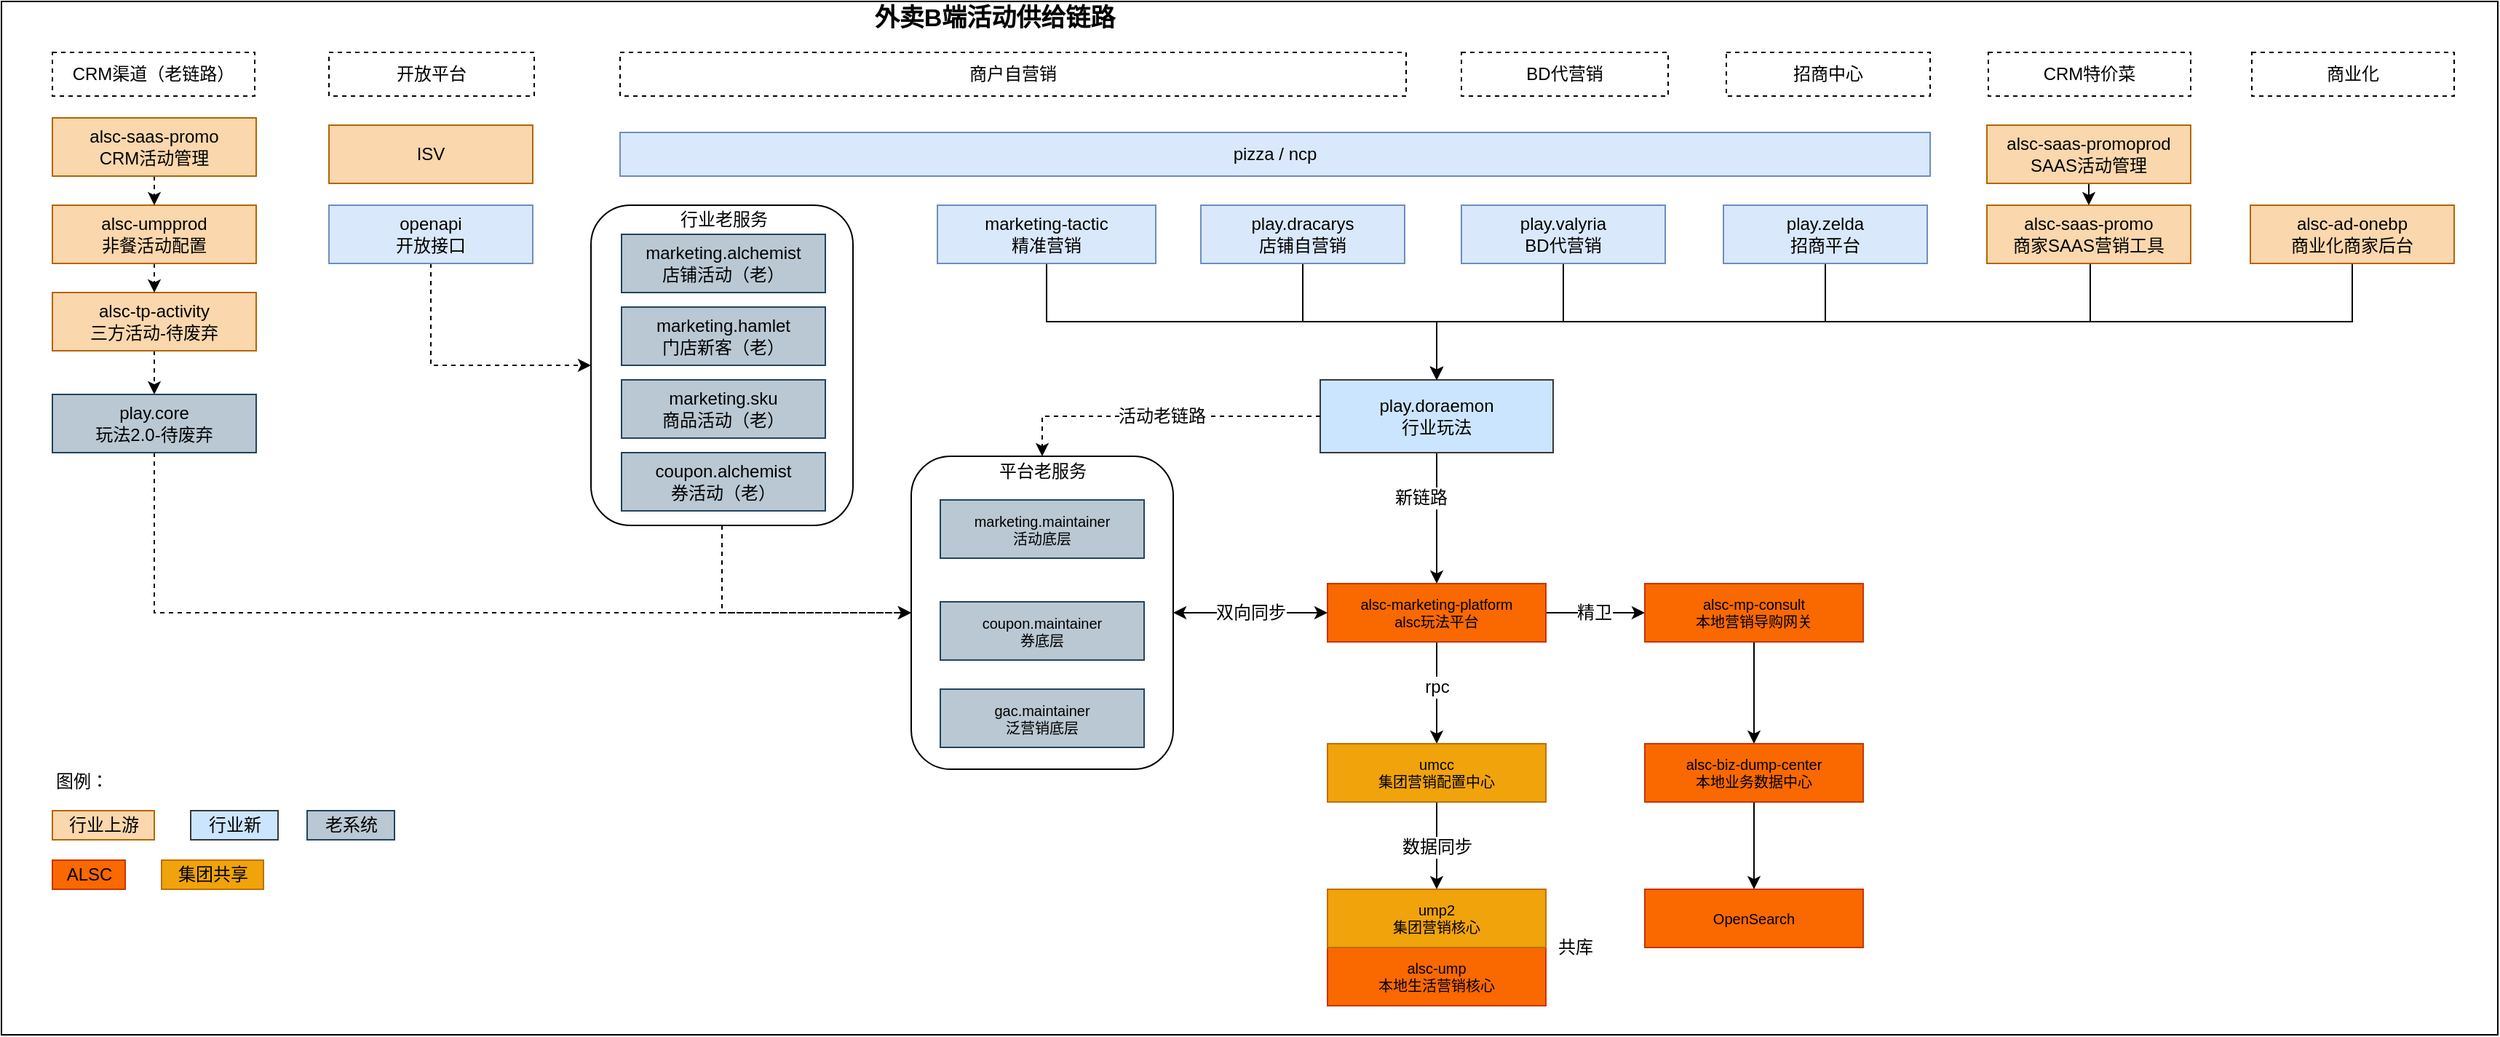 <mxfile version="20.0.4" type="github" pages="7">
  <diagram id="sKE-AYDgoHeljf7fkCj9" name="B端活动供给链路">
    <mxGraphModel dx="2381" dy="865" grid="1" gridSize="10" guides="1" tooltips="1" connect="1" arrows="1" fold="1" page="1" pageScale="1" pageWidth="827" pageHeight="1169" math="0" shadow="0">
      <root>
        <mxCell id="0" />
        <mxCell id="1" parent="0" />
        <mxCell id="rINgZE13Y8F9pPWIDbY2-39" value="" style="rounded=0;whiteSpace=wrap;html=1;labelBackgroundColor=none;fontSize=12;" parent="1" vertex="1">
          <mxGeometry x="-825" width="1715" height="710" as="geometry" />
        </mxCell>
        <mxCell id="rINgZE13Y8F9pPWIDbY2-36" style="edgeStyle=orthogonalEdgeStyle;rounded=0;sketch=0;jumpStyle=arc;jumpSize=6;orthogonalLoop=1;jettySize=auto;html=1;exitX=0.5;exitY=1;exitDx=0;exitDy=0;entryX=0;entryY=0.5;entryDx=0;entryDy=0;shadow=0;dashed=1;fontSize=12;strokeColor=default;" parent="1" source="rINgZE13Y8F9pPWIDbY2-32" target="rINgZE13Y8F9pPWIDbY2-31" edge="1">
          <mxGeometry relative="1" as="geometry" />
        </mxCell>
        <mxCell id="rINgZE13Y8F9pPWIDbY2-32" value="" style="rounded=1;whiteSpace=wrap;html=1;labelBackgroundColor=none;fontSize=12;fillColor=none;" parent="1" vertex="1">
          <mxGeometry x="-420" y="140" width="180" height="220" as="geometry" />
        </mxCell>
        <mxCell id="rINgZE13Y8F9pPWIDbY2-31" value="" style="rounded=1;whiteSpace=wrap;html=1;labelBackgroundColor=none;fontSize=12;fillColor=none;" parent="1" vertex="1">
          <mxGeometry x="-200" y="312.5" width="180" height="215" as="geometry" />
        </mxCell>
        <mxCell id="UJrdf9Byrm_n-mhCFxMZ-44" style="edgeStyle=orthogonalEdgeStyle;rounded=0;orthogonalLoop=1;jettySize=auto;html=1;exitX=0.5;exitY=1;exitDx=0;exitDy=0;entryX=0.5;entryY=0;entryDx=0;entryDy=0;fontSize=12;" parent="1" source="UJrdf9Byrm_n-mhCFxMZ-1" target="UJrdf9Byrm_n-mhCFxMZ-2" edge="1">
          <mxGeometry relative="1" as="geometry" />
        </mxCell>
        <mxCell id="UJrdf9Byrm_n-mhCFxMZ-1" value="play.valyria&lt;br&gt;BD代营销" style="rounded=0;whiteSpace=wrap;html=1;fillColor=#dae8fc;strokeColor=#6c8ebf;" parent="1" vertex="1">
          <mxGeometry x="178" y="140" width="140" height="40" as="geometry" />
        </mxCell>
        <mxCell id="UJrdf9Byrm_n-mhCFxMZ-36" style="edgeStyle=orthogonalEdgeStyle;rounded=0;orthogonalLoop=1;jettySize=auto;html=1;exitX=0.5;exitY=1;exitDx=0;exitDy=0;fontSize=12;" parent="1" source="UJrdf9Byrm_n-mhCFxMZ-2" target="UJrdf9Byrm_n-mhCFxMZ-9" edge="1">
          <mxGeometry relative="1" as="geometry" />
        </mxCell>
        <mxCell id="UJrdf9Byrm_n-mhCFxMZ-37" value="新链路" style="edgeLabel;html=1;align=center;verticalAlign=middle;resizable=0;points=[];fontSize=12;" parent="UJrdf9Byrm_n-mhCFxMZ-36" vertex="1" connectable="0">
          <mxGeometry x="-0.258" y="-3" relative="1" as="geometry">
            <mxPoint x="-8" y="-3" as="offset" />
          </mxGeometry>
        </mxCell>
        <mxCell id="UJrdf9Byrm_n-mhCFxMZ-2" value="play.doraemon&lt;br&gt;行业玩法" style="rounded=0;whiteSpace=wrap;html=1;fillColor=#cce5ff;strokeColor=#36393d;" parent="1" vertex="1">
          <mxGeometry x="81" y="260" width="160" height="50" as="geometry" />
        </mxCell>
        <mxCell id="UJrdf9Byrm_n-mhCFxMZ-3" value="marketing.maintainer&lt;br&gt;活动底层" style="rounded=0;fontSize=10;labelBackgroundColor=none;html=1;whiteSpace=wrap;fillColor=#bac8d3;strokeColor=#23445d;" parent="1" vertex="1">
          <mxGeometry x="-180" y="342.5" width="140" height="40" as="geometry" />
        </mxCell>
        <mxCell id="UJrdf9Byrm_n-mhCFxMZ-7" value="活动老链路" style="endArrow=classic;html=1;rounded=0;fontSize=12;exitX=0;exitY=0.5;exitDx=0;exitDy=0;dashed=1;edgeStyle=orthogonalEdgeStyle;" parent="1" source="UJrdf9Byrm_n-mhCFxMZ-2" target="rINgZE13Y8F9pPWIDbY2-33" edge="1">
          <mxGeometry width="50" height="50" relative="1" as="geometry">
            <mxPoint x="150" y="420" as="sourcePoint" />
            <mxPoint x="200" y="370" as="targetPoint" />
          </mxGeometry>
        </mxCell>
        <mxCell id="UJrdf9Byrm_n-mhCFxMZ-12" style="edgeStyle=orthogonalEdgeStyle;rounded=0;orthogonalLoop=1;jettySize=auto;html=1;exitX=0.5;exitY=1;exitDx=0;exitDy=0;fontSize=12;" parent="1" source="UJrdf9Byrm_n-mhCFxMZ-9" target="UJrdf9Byrm_n-mhCFxMZ-11" edge="1">
          <mxGeometry relative="1" as="geometry" />
        </mxCell>
        <mxCell id="UJrdf9Byrm_n-mhCFxMZ-33" value="rpc" style="edgeLabel;html=1;align=center;verticalAlign=middle;resizable=0;points=[];fontSize=12;" parent="UJrdf9Byrm_n-mhCFxMZ-12" vertex="1" connectable="0">
          <mxGeometry x="-0.135" relative="1" as="geometry">
            <mxPoint as="offset" />
          </mxGeometry>
        </mxCell>
        <mxCell id="UJrdf9Byrm_n-mhCFxMZ-17" style="edgeStyle=orthogonalEdgeStyle;rounded=0;orthogonalLoop=1;jettySize=auto;html=1;exitX=1;exitY=0.5;exitDx=0;exitDy=0;fontSize=12;" parent="1" source="UJrdf9Byrm_n-mhCFxMZ-9" target="UJrdf9Byrm_n-mhCFxMZ-14" edge="1">
          <mxGeometry relative="1" as="geometry" />
        </mxCell>
        <mxCell id="UJrdf9Byrm_n-mhCFxMZ-18" value="精卫" style="edgeLabel;html=1;align=center;verticalAlign=middle;resizable=0;points=[];fontSize=12;" parent="UJrdf9Byrm_n-mhCFxMZ-17" vertex="1" connectable="0">
          <mxGeometry x="-0.029" relative="1" as="geometry">
            <mxPoint as="offset" />
          </mxGeometry>
        </mxCell>
        <mxCell id="UJrdf9Byrm_n-mhCFxMZ-9" value="alsc-marketing-platform&lt;br&gt;alsc玩法平台" style="rounded=0;fontSize=10;labelBackgroundColor=none;html=1;whiteSpace=wrap;fillColor=#fa6800;strokeColor=#C73500;fontColor=#000000;" parent="1" vertex="1">
          <mxGeometry x="86" y="400" width="150" height="40" as="geometry" />
        </mxCell>
        <mxCell id="UJrdf9Byrm_n-mhCFxMZ-10" value="双向同步" style="endArrow=classic;startArrow=classic;html=1;rounded=0;fontSize=12;entryX=0;entryY=0.5;entryDx=0;entryDy=0;exitX=1;exitY=0.5;exitDx=0;exitDy=0;" parent="1" source="rINgZE13Y8F9pPWIDbY2-31" target="UJrdf9Byrm_n-mhCFxMZ-9" edge="1">
          <mxGeometry width="50" height="50" relative="1" as="geometry">
            <mxPoint x="30" y="440" as="sourcePoint" />
            <mxPoint x="80" y="390" as="targetPoint" />
          </mxGeometry>
        </mxCell>
        <mxCell id="UJrdf9Byrm_n-mhCFxMZ-31" style="edgeStyle=orthogonalEdgeStyle;rounded=0;orthogonalLoop=1;jettySize=auto;html=1;entryX=0.5;entryY=0;entryDx=0;entryDy=0;fontSize=12;exitX=0.5;exitY=1;exitDx=0;exitDy=0;" parent="1" source="UJrdf9Byrm_n-mhCFxMZ-11" target="UJrdf9Byrm_n-mhCFxMZ-27" edge="1">
          <mxGeometry relative="1" as="geometry">
            <mxPoint x="214" y="610" as="targetPoint" />
            <Array as="points" />
          </mxGeometry>
        </mxCell>
        <mxCell id="UJrdf9Byrm_n-mhCFxMZ-32" value="数据同步" style="edgeLabel;html=1;align=center;verticalAlign=middle;resizable=0;points=[];fontSize=12;" parent="UJrdf9Byrm_n-mhCFxMZ-31" vertex="1" connectable="0">
          <mxGeometry x="-0.154" y="4" relative="1" as="geometry">
            <mxPoint x="-4" y="5" as="offset" />
          </mxGeometry>
        </mxCell>
        <mxCell id="UJrdf9Byrm_n-mhCFxMZ-11" value="umcc&lt;br&gt;集团营销配置中心" style="rounded=0;fontSize=10;labelBackgroundColor=none;html=1;whiteSpace=wrap;fillColor=#f0a30a;fontColor=#000000;strokeColor=#BD7000;" parent="1" vertex="1">
          <mxGeometry x="86" y="510" width="150" height="40" as="geometry" />
        </mxCell>
        <mxCell id="UJrdf9Byrm_n-mhCFxMZ-19" style="edgeStyle=orthogonalEdgeStyle;rounded=0;orthogonalLoop=1;jettySize=auto;html=1;exitX=0.5;exitY=1;exitDx=0;exitDy=0;fontSize=12;" parent="1" source="UJrdf9Byrm_n-mhCFxMZ-14" target="UJrdf9Byrm_n-mhCFxMZ-15" edge="1">
          <mxGeometry relative="1" as="geometry" />
        </mxCell>
        <mxCell id="UJrdf9Byrm_n-mhCFxMZ-14" value="alsc-mp-consult&lt;br&gt;本地营销导购网关" style="rounded=0;fontSize=10;labelBackgroundColor=none;html=1;whiteSpace=wrap;fillColor=#fa6800;fontColor=#000000;strokeColor=#C73500;" parent="1" vertex="1">
          <mxGeometry x="304" y="400" width="150" height="40" as="geometry" />
        </mxCell>
        <mxCell id="UJrdf9Byrm_n-mhCFxMZ-20" style="edgeStyle=orthogonalEdgeStyle;rounded=0;orthogonalLoop=1;jettySize=auto;html=1;exitX=0.5;exitY=1;exitDx=0;exitDy=0;entryX=0.5;entryY=0;entryDx=0;entryDy=0;fontSize=12;" parent="1" source="UJrdf9Byrm_n-mhCFxMZ-15" target="UJrdf9Byrm_n-mhCFxMZ-16" edge="1">
          <mxGeometry relative="1" as="geometry" />
        </mxCell>
        <mxCell id="UJrdf9Byrm_n-mhCFxMZ-15" value="alsc-biz-dump-center&lt;br&gt;本地业务数据中心" style="rounded=0;fontSize=10;labelBackgroundColor=none;html=1;whiteSpace=wrap;fillColor=#fa6800;fontColor=#000000;strokeColor=#C73500;" parent="1" vertex="1">
          <mxGeometry x="304" y="510" width="150" height="40" as="geometry" />
        </mxCell>
        <mxCell id="UJrdf9Byrm_n-mhCFxMZ-16" value="OpenSearch" style="rounded=0;fontSize=10;labelBackgroundColor=none;html=1;whiteSpace=wrap;fillColor=#fa6800;fontColor=#000000;strokeColor=#C73500;" parent="1" vertex="1">
          <mxGeometry x="304" y="610" width="150" height="40" as="geometry" />
        </mxCell>
        <mxCell id="UJrdf9Byrm_n-mhCFxMZ-26" value="alsc-ump&lt;br&gt;本地生活营销核心" style="rounded=0;fontSize=10;labelBackgroundColor=none;html=1;whiteSpace=wrap;fillColor=#fa6800;fontColor=#000000;strokeColor=#C73500;" parent="1" vertex="1">
          <mxGeometry x="86" y="650" width="150" height="40" as="geometry" />
        </mxCell>
        <mxCell id="UJrdf9Byrm_n-mhCFxMZ-27" value="ump2&lt;br&gt;集团营销核心" style="rounded=0;fontSize=10;labelBackgroundColor=none;html=1;whiteSpace=wrap;fillColor=#f0a30a;fontColor=#000000;strokeColor=#BD7000;" parent="1" vertex="1">
          <mxGeometry x="86" y="610" width="150" height="40" as="geometry" />
        </mxCell>
        <mxCell id="UJrdf9Byrm_n-mhCFxMZ-30" value="共库" style="text;html=1;align=center;verticalAlign=middle;resizable=0;points=[];autosize=1;strokeColor=none;fillColor=none;fontSize=12;" parent="1" vertex="1">
          <mxGeometry x="236" y="640" width="40" height="20" as="geometry" />
        </mxCell>
        <mxCell id="UJrdf9Byrm_n-mhCFxMZ-40" style="edgeStyle=orthogonalEdgeStyle;rounded=0;orthogonalLoop=1;jettySize=auto;html=1;exitX=0.5;exitY=1;exitDx=0;exitDy=0;fontSize=12;entryX=0.5;entryY=0;entryDx=0;entryDy=0;" parent="1" source="UJrdf9Byrm_n-mhCFxMZ-39" target="UJrdf9Byrm_n-mhCFxMZ-2" edge="1">
          <mxGeometry relative="1" as="geometry">
            <mxPoint x="160" y="270" as="targetPoint" />
          </mxGeometry>
        </mxCell>
        <mxCell id="UJrdf9Byrm_n-mhCFxMZ-39" value="play.dracarys&lt;br&gt;店铺自营销" style="rounded=0;whiteSpace=wrap;html=1;fillColor=#dae8fc;strokeColor=#6c8ebf;" parent="1" vertex="1">
          <mxGeometry x="-1" y="140" width="140" height="40" as="geometry" />
        </mxCell>
        <mxCell id="UJrdf9Byrm_n-mhCFxMZ-45" style="edgeStyle=orthogonalEdgeStyle;rounded=0;orthogonalLoop=1;jettySize=auto;html=1;exitX=0.5;exitY=1;exitDx=0;exitDy=0;fontSize=12;" parent="1" source="UJrdf9Byrm_n-mhCFxMZ-42" target="UJrdf9Byrm_n-mhCFxMZ-2" edge="1">
          <mxGeometry relative="1" as="geometry" />
        </mxCell>
        <mxCell id="UJrdf9Byrm_n-mhCFxMZ-42" value="play.zelda&lt;br&gt;招商平台" style="rounded=0;whiteSpace=wrap;html=1;fillColor=#dae8fc;strokeColor=#6c8ebf;" parent="1" vertex="1">
          <mxGeometry x="358" y="140" width="140" height="40" as="geometry" />
        </mxCell>
        <mxCell id="Wa6xyDc5WdjtaRvrZkih-1" value="行业上游" style="text;html=1;align=center;verticalAlign=middle;resizable=0;points=[];autosize=1;strokeColor=#b46504;fillColor=#fad7ac;fontSize=12;" parent="1" vertex="1">
          <mxGeometry x="-790" y="556" width="70" height="20" as="geometry" />
        </mxCell>
        <mxCell id="Wa6xyDc5WdjtaRvrZkih-2" value="ALSC" style="text;html=1;align=center;verticalAlign=middle;resizable=0;points=[];autosize=1;strokeColor=#C73500;fillColor=#fa6800;fontSize=12;fontColor=#000000;" parent="1" vertex="1">
          <mxGeometry x="-790" y="590" width="50" height="20" as="geometry" />
        </mxCell>
        <mxCell id="Wa6xyDc5WdjtaRvrZkih-3" value="集团共享" style="text;html=1;align=center;verticalAlign=middle;resizable=0;points=[];autosize=1;strokeColor=#BD7000;fillColor=#f0a30a;fontSize=12;fontColor=#000000;" parent="1" vertex="1">
          <mxGeometry x="-715" y="590" width="70" height="20" as="geometry" />
        </mxCell>
        <mxCell id="Wa6xyDc5WdjtaRvrZkih-4" value="图例：" style="text;html=1;align=center;verticalAlign=middle;resizable=0;points=[];autosize=1;strokeColor=none;fillColor=none;fontSize=12;" parent="1" vertex="1">
          <mxGeometry x="-800" y="525.5" width="60" height="20" as="geometry" />
        </mxCell>
        <mxCell id="rINgZE13Y8F9pPWIDbY2-1" value="商户自营销" style="rounded=0;whiteSpace=wrap;html=1;dashed=1;labelBackgroundColor=none;fontSize=12;" parent="1" vertex="1">
          <mxGeometry x="-400" y="35" width="540" height="30" as="geometry" />
        </mxCell>
        <mxCell id="rINgZE13Y8F9pPWIDbY2-2" value="BD代营销" style="rounded=0;whiteSpace=wrap;html=1;dashed=1;labelBackgroundColor=none;fontSize=12;" parent="1" vertex="1">
          <mxGeometry x="178" y="35" width="142" height="30" as="geometry" />
        </mxCell>
        <mxCell id="rINgZE13Y8F9pPWIDbY2-3" value="招商中心" style="rounded=0;whiteSpace=wrap;html=1;dashed=1;labelBackgroundColor=none;fontSize=12;" parent="1" vertex="1">
          <mxGeometry x="360" y="35" width="140" height="30" as="geometry" />
        </mxCell>
        <mxCell id="rINgZE13Y8F9pPWIDbY2-4" value="CRM渠道（老链路）" style="rounded=0;whiteSpace=wrap;html=1;dashed=1;labelBackgroundColor=none;fontSize=12;fillColor=none;" parent="1" vertex="1">
          <mxGeometry x="-790" y="35" width="139" height="30" as="geometry" />
        </mxCell>
        <mxCell id="rINgZE13Y8F9pPWIDbY2-5" value="开放平台" style="rounded=0;whiteSpace=wrap;html=1;dashed=1;labelBackgroundColor=none;fontSize=12;" parent="1" vertex="1">
          <mxGeometry x="-600" y="35" width="141" height="30" as="geometry" />
        </mxCell>
        <mxCell id="rINgZE13Y8F9pPWIDbY2-6" value="&lt;font style=&quot;font-size: 17px&quot;&gt;外卖B端活动供给链路&lt;/font&gt;" style="text;html=1;align=center;verticalAlign=middle;resizable=0;points=[];autosize=1;strokeColor=none;fillColor=none;fontSize=12;fontStyle=1" parent="1" vertex="1">
          <mxGeometry x="-233" y="2" width="180" height="20" as="geometry" />
        </mxCell>
        <mxCell id="rINgZE13Y8F9pPWIDbY2-7" value="pizza / ncp" style="rounded=0;whiteSpace=wrap;html=1;fillColor=#dae8fc;strokeColor=#6c8ebf;" parent="1" vertex="1">
          <mxGeometry x="-400" y="90" width="900" height="30" as="geometry" />
        </mxCell>
        <mxCell id="rINgZE13Y8F9pPWIDbY2-11" style="edgeStyle=orthogonalEdgeStyle;rounded=0;sketch=0;jumpStyle=arc;jumpSize=6;orthogonalLoop=1;jettySize=auto;html=1;exitX=0.5;exitY=1;exitDx=0;exitDy=0;entryX=0.5;entryY=0;entryDx=0;entryDy=0;shadow=0;fontSize=12;strokeColor=default;" parent="1" source="rINgZE13Y8F9pPWIDbY2-9" target="UJrdf9Byrm_n-mhCFxMZ-2" edge="1">
          <mxGeometry relative="1" as="geometry" />
        </mxCell>
        <mxCell id="rINgZE13Y8F9pPWIDbY2-9" value="marketing-tactic&lt;br&gt;精准营销" style="rounded=0;whiteSpace=wrap;html=1;fillColor=#dae8fc;strokeColor=#6c8ebf;" parent="1" vertex="1">
          <mxGeometry x="-182" y="140" width="150" height="40" as="geometry" />
        </mxCell>
        <mxCell id="rINgZE13Y8F9pPWIDbY2-20" style="edgeStyle=orthogonalEdgeStyle;rounded=0;sketch=0;jumpStyle=arc;jumpSize=6;orthogonalLoop=1;jettySize=auto;html=1;exitX=0.5;exitY=1;exitDx=0;exitDy=0;entryX=0.5;entryY=0;entryDx=0;entryDy=0;shadow=0;dashed=1;fontSize=12;strokeColor=default;" parent="1" source="rINgZE13Y8F9pPWIDbY2-12" target="rINgZE13Y8F9pPWIDbY2-13" edge="1">
          <mxGeometry relative="1" as="geometry" />
        </mxCell>
        <mxCell id="rINgZE13Y8F9pPWIDbY2-12" value="alsc-tp-activity&lt;br&gt;三方活动-待废弃" style="rounded=0;whiteSpace=wrap;html=1;fillColor=#fad7ac;strokeColor=#b46504;" parent="1" vertex="1">
          <mxGeometry x="-790" y="200" width="140" height="40" as="geometry" />
        </mxCell>
        <mxCell id="rINgZE13Y8F9pPWIDbY2-15" style="edgeStyle=orthogonalEdgeStyle;rounded=0;sketch=0;jumpStyle=arc;jumpSize=6;orthogonalLoop=1;jettySize=auto;html=1;exitX=0.5;exitY=1;exitDx=0;exitDy=0;shadow=0;fontSize=12;strokeColor=default;dashed=1;entryX=0;entryY=0.5;entryDx=0;entryDy=0;" parent="1" source="rINgZE13Y8F9pPWIDbY2-13" target="rINgZE13Y8F9pPWIDbY2-31" edge="1">
          <mxGeometry relative="1" as="geometry" />
        </mxCell>
        <mxCell id="rINgZE13Y8F9pPWIDbY2-13" value="play.core&lt;br&gt;玩法2.0-待废弃" style="rounded=0;whiteSpace=wrap;html=1;fillColor=#bac8d3;strokeColor=#23445d;" parent="1" vertex="1">
          <mxGeometry x="-790" y="270" width="140" height="40" as="geometry" />
        </mxCell>
        <mxCell id="rINgZE13Y8F9pPWIDbY2-19" style="edgeStyle=orthogonalEdgeStyle;rounded=0;sketch=0;jumpStyle=arc;jumpSize=6;orthogonalLoop=1;jettySize=auto;html=1;exitX=0.5;exitY=1;exitDx=0;exitDy=0;entryX=0.5;entryY=0;entryDx=0;entryDy=0;shadow=0;dashed=1;fontSize=12;strokeColor=default;" parent="1" source="rINgZE13Y8F9pPWIDbY2-16" target="rINgZE13Y8F9pPWIDbY2-12" edge="1">
          <mxGeometry relative="1" as="geometry" />
        </mxCell>
        <mxCell id="rINgZE13Y8F9pPWIDbY2-16" value="alsc-umpprod&lt;br&gt;非餐活动配置" style="rounded=0;whiteSpace=wrap;html=1;fillColor=#fad7ac;strokeColor=#b46504;" parent="1" vertex="1">
          <mxGeometry x="-790" y="140" width="140" height="40" as="geometry" />
        </mxCell>
        <mxCell id="rINgZE13Y8F9pPWIDbY2-18" style="edgeStyle=orthogonalEdgeStyle;rounded=0;sketch=0;jumpStyle=arc;jumpSize=6;orthogonalLoop=1;jettySize=auto;html=1;exitX=0.5;exitY=1;exitDx=0;exitDy=0;entryX=0.5;entryY=0;entryDx=0;entryDy=0;shadow=0;dashed=1;fontSize=12;strokeColor=default;" parent="1" source="rINgZE13Y8F9pPWIDbY2-17" target="rINgZE13Y8F9pPWIDbY2-16" edge="1">
          <mxGeometry relative="1" as="geometry" />
        </mxCell>
        <mxCell id="rINgZE13Y8F9pPWIDbY2-17" value="alsc-saas-promo&lt;br&gt;CRM活动管理" style="rounded=0;whiteSpace=wrap;html=1;fillColor=#fad7ac;strokeColor=#b46504;" parent="1" vertex="1">
          <mxGeometry x="-790" y="80" width="140" height="40" as="geometry" />
        </mxCell>
        <mxCell id="rINgZE13Y8F9pPWIDbY2-21" value="ISV" style="rounded=0;whiteSpace=wrap;html=1;fillColor=#fad7ac;strokeColor=#b46504;" parent="1" vertex="1">
          <mxGeometry x="-600" y="85" width="140" height="40" as="geometry" />
        </mxCell>
        <mxCell id="rINgZE13Y8F9pPWIDbY2-23" style="edgeStyle=orthogonalEdgeStyle;rounded=0;sketch=0;jumpStyle=arc;jumpSize=6;orthogonalLoop=1;jettySize=auto;html=1;exitX=0.5;exitY=1;exitDx=0;exitDy=0;entryX=0;entryY=0.5;entryDx=0;entryDy=0;shadow=0;fontSize=12;strokeColor=default;dashed=1;" parent="1" source="rINgZE13Y8F9pPWIDbY2-22" target="rINgZE13Y8F9pPWIDbY2-32" edge="1">
          <mxGeometry relative="1" as="geometry" />
        </mxCell>
        <mxCell id="rINgZE13Y8F9pPWIDbY2-22" value="openapi&lt;br&gt;开放接口" style="rounded=0;whiteSpace=wrap;html=1;fillColor=#dae8fc;strokeColor=#6c8ebf;" parent="1" vertex="1">
          <mxGeometry x="-600" y="140" width="140" height="40" as="geometry" />
        </mxCell>
        <mxCell id="rINgZE13Y8F9pPWIDbY2-26" value="marketing.alchemist&lt;br&gt;店铺活动（老）" style="rounded=0;whiteSpace=wrap;html=1;fillColor=#bac8d3;strokeColor=#23445d;" parent="1" vertex="1">
          <mxGeometry x="-399" y="160" width="140" height="40" as="geometry" />
        </mxCell>
        <mxCell id="rINgZE13Y8F9pPWIDbY2-27" value="marketing.sku&lt;br&gt;商品活动（老）" style="rounded=0;whiteSpace=wrap;html=1;fillColor=#bac8d3;strokeColor=#23445d;" parent="1" vertex="1">
          <mxGeometry x="-399" y="260" width="140" height="40" as="geometry" />
        </mxCell>
        <mxCell id="rINgZE13Y8F9pPWIDbY2-28" value="marketing.hamlet&lt;br&gt;门店新客（老）" style="rounded=0;whiteSpace=wrap;html=1;fillColor=#bac8d3;strokeColor=#23445d;" parent="1" vertex="1">
          <mxGeometry x="-399" y="210" width="140" height="40" as="geometry" />
        </mxCell>
        <mxCell id="rINgZE13Y8F9pPWIDbY2-29" value="coupon.maintainer&lt;br&gt;券底层" style="rounded=0;fontSize=10;labelBackgroundColor=none;html=1;whiteSpace=wrap;fillColor=#bac8d3;strokeColor=#23445d;" parent="1" vertex="1">
          <mxGeometry x="-180" y="412.5" width="140" height="40" as="geometry" />
        </mxCell>
        <mxCell id="rINgZE13Y8F9pPWIDbY2-30" value="gac.maintainer&lt;br&gt;泛营销底层" style="rounded=0;fontSize=10;labelBackgroundColor=none;html=1;whiteSpace=wrap;fillColor=#bac8d3;strokeColor=#23445d;" parent="1" vertex="1">
          <mxGeometry x="-180" y="472.5" width="140" height="40" as="geometry" />
        </mxCell>
        <mxCell id="rINgZE13Y8F9pPWIDbY2-33" value="平台老服务" style="text;html=1;align=center;verticalAlign=middle;resizable=0;points=[];autosize=1;strokeColor=none;fillColor=none;fontSize=12;" parent="1" vertex="1">
          <mxGeometry x="-155" y="312.5" width="90" height="20" as="geometry" />
        </mxCell>
        <mxCell id="rINgZE13Y8F9pPWIDbY2-34" value="行业老服务" style="text;html=1;align=center;verticalAlign=middle;resizable=0;points=[];autosize=1;strokeColor=none;fillColor=none;fontSize=12;" parent="1" vertex="1">
          <mxGeometry x="-374" y="140" width="90" height="20" as="geometry" />
        </mxCell>
        <mxCell id="rINgZE13Y8F9pPWIDbY2-35" value="coupon.alchemist&lt;br&gt;券活动（老）" style="rounded=0;whiteSpace=wrap;html=1;fillColor=#bac8d3;strokeColor=#23445d;" parent="1" vertex="1">
          <mxGeometry x="-399" y="310" width="140" height="40" as="geometry" />
        </mxCell>
        <mxCell id="rINgZE13Y8F9pPWIDbY2-37" value="行业新" style="text;html=1;align=center;verticalAlign=middle;resizable=0;points=[];autosize=1;strokeColor=#36393d;fillColor=#cce5ff;fontSize=12;" parent="1" vertex="1">
          <mxGeometry x="-695" y="556" width="60" height="20" as="geometry" />
        </mxCell>
        <mxCell id="rINgZE13Y8F9pPWIDbY2-38" value="老系统" style="text;html=1;align=center;verticalAlign=middle;resizable=0;points=[];autosize=1;strokeColor=#23445d;fillColor=#bac8d3;fontSize=12;" parent="1" vertex="1">
          <mxGeometry x="-615" y="556" width="60" height="20" as="geometry" />
        </mxCell>
        <mxCell id="EC31qjbgZtg3Hoo4m08D-1" value="CRM特价菜" style="rounded=0;whiteSpace=wrap;html=1;dashed=1;labelBackgroundColor=none;fontSize=12;fillColor=none;" vertex="1" parent="1">
          <mxGeometry x="540" y="35" width="139" height="30" as="geometry" />
        </mxCell>
        <mxCell id="EC31qjbgZtg3Hoo4m08D-3" style="edgeStyle=orthogonalEdgeStyle;rounded=0;orthogonalLoop=1;jettySize=auto;html=1;exitX=0.5;exitY=1;exitDx=0;exitDy=0;entryX=0.5;entryY=0;entryDx=0;entryDy=0;fontSize=14;endArrow=none;endFill=0;" edge="1" parent="1" source="EC31qjbgZtg3Hoo4m08D-2" target="UJrdf9Byrm_n-mhCFxMZ-2">
          <mxGeometry relative="1" as="geometry">
            <Array as="points">
              <mxPoint x="610" y="220" />
              <mxPoint x="161" y="220" />
            </Array>
          </mxGeometry>
        </mxCell>
        <mxCell id="EC31qjbgZtg3Hoo4m08D-2" value="alsc-saas-promo&lt;br&gt;商家SAAS营销工具" style="rounded=0;whiteSpace=wrap;html=1;fillColor=#fad7ac;strokeColor=#b46504;" vertex="1" parent="1">
          <mxGeometry x="539" y="140" width="140" height="40" as="geometry" />
        </mxCell>
        <mxCell id="WfK2KARl-rPjjgJ5yiB5-2" style="edgeStyle=orthogonalEdgeStyle;rounded=0;orthogonalLoop=1;jettySize=auto;html=1;exitX=0.5;exitY=1;exitDx=0;exitDy=0;entryX=0.5;entryY=0;entryDx=0;entryDy=0;fontSize=14;endArrow=classic;endFill=1;" edge="1" parent="1" source="WfK2KARl-rPjjgJ5yiB5-1" target="EC31qjbgZtg3Hoo4m08D-2">
          <mxGeometry relative="1" as="geometry" />
        </mxCell>
        <mxCell id="WfK2KARl-rPjjgJ5yiB5-1" value="alsc-saas-promoprod&lt;br&gt;SAAS活动管理" style="rounded=0;whiteSpace=wrap;html=1;fillColor=#fad7ac;strokeColor=#b46504;" vertex="1" parent="1">
          <mxGeometry x="539" y="85" width="140" height="40" as="geometry" />
        </mxCell>
        <mxCell id="WfK2KARl-rPjjgJ5yiB5-3" value="商业化" style="rounded=0;whiteSpace=wrap;html=1;dashed=1;labelBackgroundColor=none;fontSize=12;fillColor=none;" vertex="1" parent="1">
          <mxGeometry x="721" y="35" width="139" height="30" as="geometry" />
        </mxCell>
        <mxCell id="hjiYTFNJ1PK5pKEaDFXc-1" style="edgeStyle=orthogonalEdgeStyle;rounded=0;orthogonalLoop=1;jettySize=auto;html=1;exitX=0.5;exitY=1;exitDx=0;exitDy=0;entryX=0.5;entryY=0;entryDx=0;entryDy=0;fontSize=14;startArrow=none;startFill=0;endArrow=classic;endFill=1;" edge="1" parent="1" source="WfK2KARl-rPjjgJ5yiB5-4" target="UJrdf9Byrm_n-mhCFxMZ-2">
          <mxGeometry relative="1" as="geometry" />
        </mxCell>
        <mxCell id="WfK2KARl-rPjjgJ5yiB5-4" value="alsc-ad-onebp&lt;br&gt;商业化商家后台" style="rounded=0;whiteSpace=wrap;html=1;fillColor=#fad7ac;strokeColor=#b46504;" vertex="1" parent="1">
          <mxGeometry x="720" y="140" width="140" height="40" as="geometry" />
        </mxCell>
      </root>
    </mxGraphModel>
  </diagram>
  <diagram name="B端活动供给链路（现状）" id="etiN6d0VN0BH16uzt_fK">
    <mxGraphModel dx="2381" dy="865" grid="1" gridSize="10" guides="1" tooltips="1" connect="1" arrows="1" fold="1" page="1" pageScale="1" pageWidth="827" pageHeight="1169" math="0" shadow="0">
      <root>
        <mxCell id="6NjFA62JGZ2ycFnDKlyo-0" />
        <mxCell id="6NjFA62JGZ2ycFnDKlyo-1" parent="6NjFA62JGZ2ycFnDKlyo-0" />
        <mxCell id="6NjFA62JGZ2ycFnDKlyo-2" value="" style="rounded=0;whiteSpace=wrap;html=1;labelBackgroundColor=none;fontSize=12;" parent="6NjFA62JGZ2ycFnDKlyo-1" vertex="1">
          <mxGeometry x="-627.5" width="1355" height="710" as="geometry" />
        </mxCell>
        <mxCell id="6NjFA62JGZ2ycFnDKlyo-3" style="edgeStyle=orthogonalEdgeStyle;rounded=0;sketch=0;jumpStyle=arc;jumpSize=6;orthogonalLoop=1;jettySize=auto;html=1;exitX=0.5;exitY=1;exitDx=0;exitDy=0;entryX=0;entryY=0.5;entryDx=0;entryDy=0;shadow=0;dashed=1;fontSize=12;strokeColor=default;" parent="6NjFA62JGZ2ycFnDKlyo-1" source="6NjFA62JGZ2ycFnDKlyo-4" target="6NjFA62JGZ2ycFnDKlyo-5" edge="1">
          <mxGeometry relative="1" as="geometry" />
        </mxCell>
        <mxCell id="6NjFA62JGZ2ycFnDKlyo-4" value="" style="rounded=1;whiteSpace=wrap;html=1;labelBackgroundColor=none;fontSize=12;fillColor=none;" parent="6NjFA62JGZ2ycFnDKlyo-1" vertex="1">
          <mxGeometry x="-420" y="140" width="180" height="220" as="geometry" />
        </mxCell>
        <mxCell id="6NjFA62JGZ2ycFnDKlyo-5" value="" style="rounded=1;whiteSpace=wrap;html=1;labelBackgroundColor=none;fontSize=12;fillColor=none;" parent="6NjFA62JGZ2ycFnDKlyo-1" vertex="1">
          <mxGeometry x="-200" y="312.5" width="180" height="215" as="geometry" />
        </mxCell>
        <mxCell id="6NjFA62JGZ2ycFnDKlyo-6" style="edgeStyle=orthogonalEdgeStyle;rounded=0;orthogonalLoop=1;jettySize=auto;html=1;exitX=0.5;exitY=1;exitDx=0;exitDy=0;entryX=0.5;entryY=0;entryDx=0;entryDy=0;fontSize=12;" parent="6NjFA62JGZ2ycFnDKlyo-1" source="6NjFA62JGZ2ycFnDKlyo-7" target="6NjFA62JGZ2ycFnDKlyo-10" edge="1">
          <mxGeometry relative="1" as="geometry" />
        </mxCell>
        <mxCell id="6NjFA62JGZ2ycFnDKlyo-7" value="play.valyria&lt;br&gt;BD代营销" style="rounded=0;whiteSpace=wrap;html=1;fillColor=#dae8fc;strokeColor=#6c8ebf;" parent="6NjFA62JGZ2ycFnDKlyo-1" vertex="1">
          <mxGeometry x="178" y="140" width="140" height="40" as="geometry" />
        </mxCell>
        <mxCell id="6NjFA62JGZ2ycFnDKlyo-8" style="edgeStyle=orthogonalEdgeStyle;rounded=0;orthogonalLoop=1;jettySize=auto;html=1;exitX=0.5;exitY=1;exitDx=0;exitDy=0;fontSize=12;" parent="6NjFA62JGZ2ycFnDKlyo-1" source="6NjFA62JGZ2ycFnDKlyo-10" target="6NjFA62JGZ2ycFnDKlyo-17" edge="1">
          <mxGeometry relative="1" as="geometry" />
        </mxCell>
        <mxCell id="6NjFA62JGZ2ycFnDKlyo-9" value="新链路" style="edgeLabel;html=1;align=center;verticalAlign=middle;resizable=0;points=[];fontSize=12;" parent="6NjFA62JGZ2ycFnDKlyo-8" vertex="1" connectable="0">
          <mxGeometry x="-0.258" y="-3" relative="1" as="geometry">
            <mxPoint x="-8" y="-3" as="offset" />
          </mxGeometry>
        </mxCell>
        <mxCell id="6NjFA62JGZ2ycFnDKlyo-10" value="play.doraemon&lt;br&gt;行业玩法" style="rounded=0;whiteSpace=wrap;html=1;fillColor=#cce5ff;strokeColor=#36393d;" parent="6NjFA62JGZ2ycFnDKlyo-1" vertex="1">
          <mxGeometry x="81" y="260" width="160" height="50" as="geometry" />
        </mxCell>
        <mxCell id="6NjFA62JGZ2ycFnDKlyo-11" value="marketing.maintainer&lt;br&gt;活动底层" style="rounded=0;fontSize=10;labelBackgroundColor=none;html=1;whiteSpace=wrap;fillColor=#bac8d3;strokeColor=#23445d;" parent="6NjFA62JGZ2ycFnDKlyo-1" vertex="1">
          <mxGeometry x="-180" y="342.5" width="140" height="40" as="geometry" />
        </mxCell>
        <mxCell id="6NjFA62JGZ2ycFnDKlyo-12" value="活动老链路" style="endArrow=classic;html=1;rounded=0;fontSize=12;exitX=0;exitY=0.5;exitDx=0;exitDy=0;dashed=1;edgeStyle=orthogonalEdgeStyle;" parent="6NjFA62JGZ2ycFnDKlyo-1" source="6NjFA62JGZ2ycFnDKlyo-10" target="6NjFA62JGZ2ycFnDKlyo-63" edge="1">
          <mxGeometry width="50" height="50" relative="1" as="geometry">
            <mxPoint x="150" y="420" as="sourcePoint" />
            <mxPoint x="200" y="370" as="targetPoint" />
          </mxGeometry>
        </mxCell>
        <mxCell id="6NjFA62JGZ2ycFnDKlyo-13" style="edgeStyle=orthogonalEdgeStyle;rounded=0;orthogonalLoop=1;jettySize=auto;html=1;exitX=0.5;exitY=1;exitDx=0;exitDy=0;fontSize=12;" parent="6NjFA62JGZ2ycFnDKlyo-1" source="6NjFA62JGZ2ycFnDKlyo-17" target="6NjFA62JGZ2ycFnDKlyo-21" edge="1">
          <mxGeometry relative="1" as="geometry" />
        </mxCell>
        <mxCell id="6NjFA62JGZ2ycFnDKlyo-14" value="rpc" style="edgeLabel;html=1;align=center;verticalAlign=middle;resizable=0;points=[];fontSize=12;" parent="6NjFA62JGZ2ycFnDKlyo-13" vertex="1" connectable="0">
          <mxGeometry x="-0.135" relative="1" as="geometry">
            <mxPoint as="offset" />
          </mxGeometry>
        </mxCell>
        <mxCell id="6NjFA62JGZ2ycFnDKlyo-15" style="edgeStyle=orthogonalEdgeStyle;rounded=0;orthogonalLoop=1;jettySize=auto;html=1;exitX=1;exitY=0.5;exitDx=0;exitDy=0;fontSize=12;" parent="6NjFA62JGZ2ycFnDKlyo-1" source="6NjFA62JGZ2ycFnDKlyo-17" target="6NjFA62JGZ2ycFnDKlyo-23" edge="1">
          <mxGeometry relative="1" as="geometry" />
        </mxCell>
        <mxCell id="6NjFA62JGZ2ycFnDKlyo-16" value="精卫" style="edgeLabel;html=1;align=center;verticalAlign=middle;resizable=0;points=[];fontSize=12;" parent="6NjFA62JGZ2ycFnDKlyo-15" vertex="1" connectable="0">
          <mxGeometry x="-0.029" relative="1" as="geometry">
            <mxPoint as="offset" />
          </mxGeometry>
        </mxCell>
        <mxCell id="6NjFA62JGZ2ycFnDKlyo-17" value="alsc-marketing-platform&lt;br&gt;alsc玩法平台" style="rounded=0;fontSize=10;labelBackgroundColor=none;html=1;whiteSpace=wrap;fillColor=#fa6800;strokeColor=#C73500;fontColor=#000000;" parent="6NjFA62JGZ2ycFnDKlyo-1" vertex="1">
          <mxGeometry x="86" y="400" width="150" height="40" as="geometry" />
        </mxCell>
        <mxCell id="6NjFA62JGZ2ycFnDKlyo-18" value="双向同步" style="endArrow=classic;startArrow=classic;html=1;rounded=0;fontSize=12;entryX=0;entryY=0.5;entryDx=0;entryDy=0;exitX=1;exitY=0.5;exitDx=0;exitDy=0;" parent="6NjFA62JGZ2ycFnDKlyo-1" source="6NjFA62JGZ2ycFnDKlyo-5" target="6NjFA62JGZ2ycFnDKlyo-17" edge="1">
          <mxGeometry width="50" height="50" relative="1" as="geometry">
            <mxPoint x="30" y="440" as="sourcePoint" />
            <mxPoint x="80" y="390" as="targetPoint" />
          </mxGeometry>
        </mxCell>
        <mxCell id="6NjFA62JGZ2ycFnDKlyo-19" style="edgeStyle=orthogonalEdgeStyle;rounded=0;orthogonalLoop=1;jettySize=auto;html=1;entryX=0.5;entryY=0;entryDx=0;entryDy=0;fontSize=12;exitX=0.5;exitY=1;exitDx=0;exitDy=0;" parent="6NjFA62JGZ2ycFnDKlyo-1" source="6NjFA62JGZ2ycFnDKlyo-21" target="6NjFA62JGZ2ycFnDKlyo-28" edge="1">
          <mxGeometry relative="1" as="geometry">
            <mxPoint x="214" y="610" as="targetPoint" />
            <Array as="points" />
          </mxGeometry>
        </mxCell>
        <mxCell id="6NjFA62JGZ2ycFnDKlyo-20" value="数据同步" style="edgeLabel;html=1;align=center;verticalAlign=middle;resizable=0;points=[];fontSize=12;" parent="6NjFA62JGZ2ycFnDKlyo-19" vertex="1" connectable="0">
          <mxGeometry x="-0.154" y="4" relative="1" as="geometry">
            <mxPoint x="-4" y="5" as="offset" />
          </mxGeometry>
        </mxCell>
        <mxCell id="6NjFA62JGZ2ycFnDKlyo-21" value="umcc&lt;br&gt;集团营销配置中心" style="rounded=0;fontSize=10;labelBackgroundColor=none;html=1;whiteSpace=wrap;fillColor=#f0a30a;fontColor=#000000;strokeColor=#BD7000;" parent="6NjFA62JGZ2ycFnDKlyo-1" vertex="1">
          <mxGeometry x="86" y="510" width="150" height="40" as="geometry" />
        </mxCell>
        <mxCell id="6NjFA62JGZ2ycFnDKlyo-22" style="edgeStyle=orthogonalEdgeStyle;rounded=0;orthogonalLoop=1;jettySize=auto;html=1;exitX=0.5;exitY=1;exitDx=0;exitDy=0;fontSize=12;" parent="6NjFA62JGZ2ycFnDKlyo-1" source="6NjFA62JGZ2ycFnDKlyo-23" target="6NjFA62JGZ2ycFnDKlyo-25" edge="1">
          <mxGeometry relative="1" as="geometry" />
        </mxCell>
        <mxCell id="6NjFA62JGZ2ycFnDKlyo-23" value="alsc-mp-consult&lt;br&gt;本地营销导购网关" style="rounded=0;fontSize=10;labelBackgroundColor=none;html=1;whiteSpace=wrap;fillColor=#fa6800;fontColor=#000000;strokeColor=#C73500;" parent="6NjFA62JGZ2ycFnDKlyo-1" vertex="1">
          <mxGeometry x="304" y="400" width="150" height="40" as="geometry" />
        </mxCell>
        <mxCell id="6NjFA62JGZ2ycFnDKlyo-24" style="edgeStyle=orthogonalEdgeStyle;rounded=0;orthogonalLoop=1;jettySize=auto;html=1;exitX=0.5;exitY=1;exitDx=0;exitDy=0;entryX=0.5;entryY=0;entryDx=0;entryDy=0;fontSize=12;" parent="6NjFA62JGZ2ycFnDKlyo-1" source="6NjFA62JGZ2ycFnDKlyo-25" target="6NjFA62JGZ2ycFnDKlyo-26" edge="1">
          <mxGeometry relative="1" as="geometry" />
        </mxCell>
        <mxCell id="6NjFA62JGZ2ycFnDKlyo-25" value="alsc-biz-dump-center&lt;br&gt;本地业务数据中心" style="rounded=0;fontSize=10;labelBackgroundColor=none;html=1;whiteSpace=wrap;fillColor=#fa6800;fontColor=#000000;strokeColor=#C73500;" parent="6NjFA62JGZ2ycFnDKlyo-1" vertex="1">
          <mxGeometry x="304" y="510" width="150" height="40" as="geometry" />
        </mxCell>
        <mxCell id="6NjFA62JGZ2ycFnDKlyo-26" value="OpenSearch" style="rounded=0;fontSize=10;labelBackgroundColor=none;html=1;whiteSpace=wrap;fillColor=#fa6800;fontColor=#000000;strokeColor=#C73500;" parent="6NjFA62JGZ2ycFnDKlyo-1" vertex="1">
          <mxGeometry x="304" y="610" width="150" height="40" as="geometry" />
        </mxCell>
        <mxCell id="6NjFA62JGZ2ycFnDKlyo-27" value="alsc-ump&lt;br&gt;本地生活营销核心" style="rounded=0;fontSize=10;labelBackgroundColor=none;html=1;whiteSpace=wrap;fillColor=#fa6800;fontColor=#000000;strokeColor=#C73500;" parent="6NjFA62JGZ2ycFnDKlyo-1" vertex="1">
          <mxGeometry x="86" y="650" width="150" height="40" as="geometry" />
        </mxCell>
        <mxCell id="6NjFA62JGZ2ycFnDKlyo-28" value="ump2&lt;br&gt;集团营销核心" style="rounded=0;fontSize=10;labelBackgroundColor=none;html=1;whiteSpace=wrap;fillColor=#f0a30a;fontColor=#000000;strokeColor=#BD7000;" parent="6NjFA62JGZ2ycFnDKlyo-1" vertex="1">
          <mxGeometry x="86" y="610" width="150" height="40" as="geometry" />
        </mxCell>
        <mxCell id="6NjFA62JGZ2ycFnDKlyo-29" value="共库" style="text;html=1;align=center;verticalAlign=middle;resizable=0;points=[];autosize=1;strokeColor=none;fillColor=none;fontSize=12;" parent="6NjFA62JGZ2ycFnDKlyo-1" vertex="1">
          <mxGeometry x="236" y="640" width="40" height="20" as="geometry" />
        </mxCell>
        <mxCell id="6NjFA62JGZ2ycFnDKlyo-30" style="edgeStyle=orthogonalEdgeStyle;rounded=0;orthogonalLoop=1;jettySize=auto;html=1;exitX=0.5;exitY=1;exitDx=0;exitDy=0;fontSize=12;entryX=0.5;entryY=0;entryDx=0;entryDy=0;" parent="6NjFA62JGZ2ycFnDKlyo-1" source="6NjFA62JGZ2ycFnDKlyo-31" target="6NjFA62JGZ2ycFnDKlyo-10" edge="1">
          <mxGeometry relative="1" as="geometry">
            <mxPoint x="160" y="270" as="targetPoint" />
          </mxGeometry>
        </mxCell>
        <mxCell id="6NjFA62JGZ2ycFnDKlyo-31" value="play.dracarys&lt;br&gt;店铺自营销" style="rounded=0;whiteSpace=wrap;html=1;fillColor=#dae8fc;strokeColor=#6c8ebf;" parent="6NjFA62JGZ2ycFnDKlyo-1" vertex="1">
          <mxGeometry x="-1" y="140" width="140" height="40" as="geometry" />
        </mxCell>
        <mxCell id="6NjFA62JGZ2ycFnDKlyo-32" style="edgeStyle=orthogonalEdgeStyle;rounded=0;orthogonalLoop=1;jettySize=auto;html=1;exitX=0.5;exitY=1;exitDx=0;exitDy=0;fontSize=12;" parent="6NjFA62JGZ2ycFnDKlyo-1" source="6NjFA62JGZ2ycFnDKlyo-33" target="6NjFA62JGZ2ycFnDKlyo-10" edge="1">
          <mxGeometry relative="1" as="geometry" />
        </mxCell>
        <mxCell id="6NjFA62JGZ2ycFnDKlyo-33" value="play.zelda&lt;br&gt;招商平台" style="rounded=0;whiteSpace=wrap;html=1;fillColor=#dae8fc;strokeColor=#6c8ebf;" parent="6NjFA62JGZ2ycFnDKlyo-1" vertex="1">
          <mxGeometry x="358" y="140" width="140" height="40" as="geometry" />
        </mxCell>
        <mxCell id="6NjFA62JGZ2ycFnDKlyo-34" value="行业上游" style="text;html=1;align=center;verticalAlign=middle;resizable=0;points=[];autosize=1;strokeColor=#b46504;fillColor=#fad7ac;fontSize=12;" parent="6NjFA62JGZ2ycFnDKlyo-1" vertex="1">
          <mxGeometry x="-790" y="556" width="70" height="20" as="geometry" />
        </mxCell>
        <mxCell id="6NjFA62JGZ2ycFnDKlyo-35" value="ALSC" style="text;html=1;align=center;verticalAlign=middle;resizable=0;points=[];autosize=1;strokeColor=#C73500;fillColor=#fa6800;fontSize=12;fontColor=#000000;" parent="6NjFA62JGZ2ycFnDKlyo-1" vertex="1">
          <mxGeometry x="-790" y="590" width="50" height="20" as="geometry" />
        </mxCell>
        <mxCell id="6NjFA62JGZ2ycFnDKlyo-36" value="集团共享" style="text;html=1;align=center;verticalAlign=middle;resizable=0;points=[];autosize=1;strokeColor=#BD7000;fillColor=#f0a30a;fontSize=12;fontColor=#000000;" parent="6NjFA62JGZ2ycFnDKlyo-1" vertex="1">
          <mxGeometry x="-715" y="590" width="70" height="20" as="geometry" />
        </mxCell>
        <mxCell id="6NjFA62JGZ2ycFnDKlyo-37" value="图例：" style="text;html=1;align=center;verticalAlign=middle;resizable=0;points=[];autosize=1;strokeColor=none;fillColor=none;fontSize=12;" parent="6NjFA62JGZ2ycFnDKlyo-1" vertex="1">
          <mxGeometry x="-800" y="525.5" width="60" height="20" as="geometry" />
        </mxCell>
        <mxCell id="6NjFA62JGZ2ycFnDKlyo-38" value="商户自营销" style="rounded=0;whiteSpace=wrap;html=1;dashed=1;labelBackgroundColor=none;fontSize=12;" parent="6NjFA62JGZ2ycFnDKlyo-1" vertex="1">
          <mxGeometry x="-400" y="35" width="540" height="30" as="geometry" />
        </mxCell>
        <mxCell id="6NjFA62JGZ2ycFnDKlyo-39" value="BD代营销" style="rounded=0;whiteSpace=wrap;html=1;dashed=1;labelBackgroundColor=none;fontSize=12;" parent="6NjFA62JGZ2ycFnDKlyo-1" vertex="1">
          <mxGeometry x="178" y="35" width="142" height="30" as="geometry" />
        </mxCell>
        <mxCell id="6NjFA62JGZ2ycFnDKlyo-40" value="招商中心" style="rounded=0;whiteSpace=wrap;html=1;dashed=1;labelBackgroundColor=none;fontSize=12;" parent="6NjFA62JGZ2ycFnDKlyo-1" vertex="1">
          <mxGeometry x="360" y="35" width="140" height="30" as="geometry" />
        </mxCell>
        <mxCell id="6NjFA62JGZ2ycFnDKlyo-41" value="CRM渠道" style="rounded=0;whiteSpace=wrap;html=1;dashed=1;labelBackgroundColor=none;fontSize=12;fillColor=none;" parent="6NjFA62JGZ2ycFnDKlyo-1" vertex="1">
          <mxGeometry x="540" y="35" width="139" height="30" as="geometry" />
        </mxCell>
        <mxCell id="6NjFA62JGZ2ycFnDKlyo-42" value="开放平台" style="rounded=0;whiteSpace=wrap;html=1;dashed=1;labelBackgroundColor=none;fontSize=12;" parent="6NjFA62JGZ2ycFnDKlyo-1" vertex="1">
          <mxGeometry x="-600" y="35" width="141" height="30" as="geometry" />
        </mxCell>
        <mxCell id="6NjFA62JGZ2ycFnDKlyo-43" value="&lt;font style=&quot;font-size: 17px&quot;&gt;外卖B端活动供给链路&lt;/font&gt;" style="text;html=1;align=center;verticalAlign=middle;resizable=0;points=[];autosize=1;strokeColor=none;fillColor=none;fontSize=12;fontStyle=1" parent="6NjFA62JGZ2ycFnDKlyo-1" vertex="1">
          <mxGeometry x="-233" y="2" width="180" height="20" as="geometry" />
        </mxCell>
        <mxCell id="6NjFA62JGZ2ycFnDKlyo-44" value="pizza / ncp" style="rounded=0;whiteSpace=wrap;html=1;fillColor=#dae8fc;strokeColor=#6c8ebf;" parent="6NjFA62JGZ2ycFnDKlyo-1" vertex="1">
          <mxGeometry x="-400" y="90" width="900" height="30" as="geometry" />
        </mxCell>
        <mxCell id="6NjFA62JGZ2ycFnDKlyo-45" style="edgeStyle=orthogonalEdgeStyle;rounded=0;sketch=0;jumpStyle=arc;jumpSize=6;orthogonalLoop=1;jettySize=auto;html=1;exitX=0.5;exitY=1;exitDx=0;exitDy=0;entryX=0.5;entryY=0;entryDx=0;entryDy=0;shadow=0;fontSize=12;strokeColor=default;" parent="6NjFA62JGZ2ycFnDKlyo-1" source="6NjFA62JGZ2ycFnDKlyo-46" target="6NjFA62JGZ2ycFnDKlyo-10" edge="1">
          <mxGeometry relative="1" as="geometry" />
        </mxCell>
        <mxCell id="6NjFA62JGZ2ycFnDKlyo-46" value="marketing-tactic&lt;br&gt;精准营销" style="rounded=0;whiteSpace=wrap;html=1;fillColor=#dae8fc;strokeColor=#6c8ebf;" parent="6NjFA62JGZ2ycFnDKlyo-1" vertex="1">
          <mxGeometry x="-182" y="140" width="150" height="40" as="geometry" />
        </mxCell>
        <mxCell id="6NjFA62JGZ2ycFnDKlyo-47" style="edgeStyle=orthogonalEdgeStyle;rounded=0;sketch=0;jumpStyle=arc;jumpSize=6;orthogonalLoop=1;jettySize=auto;html=1;exitX=0.5;exitY=1;exitDx=0;exitDy=0;entryX=0.5;entryY=0;entryDx=0;entryDy=0;shadow=0;dashed=1;fontSize=12;strokeColor=default;" parent="6NjFA62JGZ2ycFnDKlyo-1" source="6NjFA62JGZ2ycFnDKlyo-48" target="6NjFA62JGZ2ycFnDKlyo-50" edge="1">
          <mxGeometry relative="1" as="geometry" />
        </mxCell>
        <mxCell id="6NjFA62JGZ2ycFnDKlyo-48" value="alsc-tp-activity&lt;br&gt;三方活动-待废弃" style="rounded=0;whiteSpace=wrap;html=1;fillColor=#fad7ac;strokeColor=#b46504;" parent="6NjFA62JGZ2ycFnDKlyo-1" vertex="1">
          <mxGeometry x="-790" y="200" width="140" height="40" as="geometry" />
        </mxCell>
        <mxCell id="6NjFA62JGZ2ycFnDKlyo-49" style="edgeStyle=orthogonalEdgeStyle;rounded=0;sketch=0;jumpStyle=arc;jumpSize=6;orthogonalLoop=1;jettySize=auto;html=1;exitX=0.5;exitY=1;exitDx=0;exitDy=0;shadow=0;fontSize=12;strokeColor=default;dashed=1;entryX=0;entryY=0.5;entryDx=0;entryDy=0;" parent="6NjFA62JGZ2ycFnDKlyo-1" source="6NjFA62JGZ2ycFnDKlyo-50" target="6NjFA62JGZ2ycFnDKlyo-5" edge="1">
          <mxGeometry relative="1" as="geometry" />
        </mxCell>
        <mxCell id="6NjFA62JGZ2ycFnDKlyo-50" value="play.core&lt;br&gt;玩法2.0-待改造" style="rounded=0;whiteSpace=wrap;html=1;fillColor=#bac8d3;strokeColor=#23445d;" parent="6NjFA62JGZ2ycFnDKlyo-1" vertex="1">
          <mxGeometry x="-790" y="270" width="140" height="40" as="geometry" />
        </mxCell>
        <mxCell id="6NjFA62JGZ2ycFnDKlyo-51" style="edgeStyle=orthogonalEdgeStyle;rounded=0;sketch=0;jumpStyle=arc;jumpSize=6;orthogonalLoop=1;jettySize=auto;html=1;exitX=0.5;exitY=1;exitDx=0;exitDy=0;entryX=0.5;entryY=0;entryDx=0;entryDy=0;shadow=0;dashed=1;fontSize=12;strokeColor=default;" parent="6NjFA62JGZ2ycFnDKlyo-1" source="6NjFA62JGZ2ycFnDKlyo-52" target="6NjFA62JGZ2ycFnDKlyo-48" edge="1">
          <mxGeometry relative="1" as="geometry" />
        </mxCell>
        <mxCell id="6NjFA62JGZ2ycFnDKlyo-52" value="alsc-umpprod&lt;br&gt;非餐活动配置" style="rounded=0;whiteSpace=wrap;html=1;fillColor=#fad7ac;strokeColor=#b46504;" parent="6NjFA62JGZ2ycFnDKlyo-1" vertex="1">
          <mxGeometry x="-790" y="140" width="140" height="40" as="geometry" />
        </mxCell>
        <mxCell id="6NjFA62JGZ2ycFnDKlyo-53" style="edgeStyle=orthogonalEdgeStyle;rounded=0;sketch=0;jumpStyle=arc;jumpSize=6;orthogonalLoop=1;jettySize=auto;html=1;exitX=0.5;exitY=1;exitDx=0;exitDy=0;entryX=0.5;entryY=0;entryDx=0;entryDy=0;shadow=0;dashed=1;fontSize=12;strokeColor=default;" parent="6NjFA62JGZ2ycFnDKlyo-1" source="6NjFA62JGZ2ycFnDKlyo-54" target="6NjFA62JGZ2ycFnDKlyo-52" edge="1">
          <mxGeometry relative="1" as="geometry" />
        </mxCell>
        <mxCell id="6NjFA62JGZ2ycFnDKlyo-54" value="alsc-saas-promo&lt;br&gt;CRM活动管理" style="rounded=0;whiteSpace=wrap;html=1;fillColor=#fad7ac;strokeColor=#b46504;" parent="6NjFA62JGZ2ycFnDKlyo-1" vertex="1">
          <mxGeometry x="540" y="80" width="140" height="40" as="geometry" />
        </mxCell>
        <mxCell id="6NjFA62JGZ2ycFnDKlyo-55" value="ISV" style="rounded=0;whiteSpace=wrap;html=1;fillColor=#fad7ac;strokeColor=#b46504;" parent="6NjFA62JGZ2ycFnDKlyo-1" vertex="1">
          <mxGeometry x="-600" y="85" width="140" height="40" as="geometry" />
        </mxCell>
        <mxCell id="6NjFA62JGZ2ycFnDKlyo-56" style="edgeStyle=orthogonalEdgeStyle;rounded=0;sketch=0;jumpStyle=arc;jumpSize=6;orthogonalLoop=1;jettySize=auto;html=1;exitX=0.5;exitY=1;exitDx=0;exitDy=0;entryX=0;entryY=0.5;entryDx=0;entryDy=0;shadow=0;fontSize=12;strokeColor=default;dashed=1;" parent="6NjFA62JGZ2ycFnDKlyo-1" source="6NjFA62JGZ2ycFnDKlyo-57" target="6NjFA62JGZ2ycFnDKlyo-4" edge="1">
          <mxGeometry relative="1" as="geometry" />
        </mxCell>
        <mxCell id="6NjFA62JGZ2ycFnDKlyo-57" value="openapi&lt;br&gt;开放接口" style="rounded=0;whiteSpace=wrap;html=1;fillColor=#dae8fc;strokeColor=#6c8ebf;" parent="6NjFA62JGZ2ycFnDKlyo-1" vertex="1">
          <mxGeometry x="-600" y="140" width="140" height="40" as="geometry" />
        </mxCell>
        <mxCell id="6NjFA62JGZ2ycFnDKlyo-58" value="marketing.alchemist&lt;br&gt;店铺活动（老）" style="rounded=0;whiteSpace=wrap;html=1;fillColor=#bac8d3;strokeColor=#23445d;" parent="6NjFA62JGZ2ycFnDKlyo-1" vertex="1">
          <mxGeometry x="-399" y="160" width="140" height="40" as="geometry" />
        </mxCell>
        <mxCell id="6NjFA62JGZ2ycFnDKlyo-59" value="marketing.sku&lt;br&gt;商品活动（老）" style="rounded=0;whiteSpace=wrap;html=1;fillColor=#bac8d3;strokeColor=#23445d;" parent="6NjFA62JGZ2ycFnDKlyo-1" vertex="1">
          <mxGeometry x="-399" y="260" width="140" height="40" as="geometry" />
        </mxCell>
        <mxCell id="6NjFA62JGZ2ycFnDKlyo-60" value="marketing.hamlet&lt;br&gt;门店新客（老）" style="rounded=0;whiteSpace=wrap;html=1;fillColor=#bac8d3;strokeColor=#23445d;" parent="6NjFA62JGZ2ycFnDKlyo-1" vertex="1">
          <mxGeometry x="-399" y="210" width="140" height="40" as="geometry" />
        </mxCell>
        <mxCell id="6NjFA62JGZ2ycFnDKlyo-61" value="coupon.maintainer&lt;br&gt;券底层" style="rounded=0;fontSize=10;labelBackgroundColor=none;html=1;whiteSpace=wrap;fillColor=#bac8d3;strokeColor=#23445d;" parent="6NjFA62JGZ2ycFnDKlyo-1" vertex="1">
          <mxGeometry x="-180" y="412.5" width="140" height="40" as="geometry" />
        </mxCell>
        <mxCell id="6NjFA62JGZ2ycFnDKlyo-62" value="gac.maintainer&lt;br&gt;泛营销底层" style="rounded=0;fontSize=10;labelBackgroundColor=none;html=1;whiteSpace=wrap;fillColor=#bac8d3;strokeColor=#23445d;" parent="6NjFA62JGZ2ycFnDKlyo-1" vertex="1">
          <mxGeometry x="-180" y="472.5" width="140" height="40" as="geometry" />
        </mxCell>
        <mxCell id="6NjFA62JGZ2ycFnDKlyo-63" value="平台老服务" style="text;html=1;align=center;verticalAlign=middle;resizable=0;points=[];autosize=1;strokeColor=none;fillColor=none;fontSize=12;" parent="6NjFA62JGZ2ycFnDKlyo-1" vertex="1">
          <mxGeometry x="-155" y="312.5" width="90" height="20" as="geometry" />
        </mxCell>
        <mxCell id="6NjFA62JGZ2ycFnDKlyo-64" value="行业老服务" style="text;html=1;align=center;verticalAlign=middle;resizable=0;points=[];autosize=1;strokeColor=none;fillColor=none;fontSize=12;" parent="6NjFA62JGZ2ycFnDKlyo-1" vertex="1">
          <mxGeometry x="-374" y="140" width="90" height="20" as="geometry" />
        </mxCell>
        <mxCell id="6NjFA62JGZ2ycFnDKlyo-65" value="coupon.alchemist&lt;br&gt;券活动（老）" style="rounded=0;whiteSpace=wrap;html=1;fillColor=#bac8d3;strokeColor=#23445d;" parent="6NjFA62JGZ2ycFnDKlyo-1" vertex="1">
          <mxGeometry x="-399" y="310" width="140" height="40" as="geometry" />
        </mxCell>
        <mxCell id="6NjFA62JGZ2ycFnDKlyo-66" value="行业新" style="text;html=1;align=center;verticalAlign=middle;resizable=0;points=[];autosize=1;strokeColor=#36393d;fillColor=#cce5ff;fontSize=12;" parent="6NjFA62JGZ2ycFnDKlyo-1" vertex="1">
          <mxGeometry x="-695" y="556" width="60" height="20" as="geometry" />
        </mxCell>
        <mxCell id="6NjFA62JGZ2ycFnDKlyo-67" value="老系统" style="text;html=1;align=center;verticalAlign=middle;resizable=0;points=[];autosize=1;strokeColor=#23445d;fillColor=#bac8d3;fontSize=12;" parent="6NjFA62JGZ2ycFnDKlyo-1" vertex="1">
          <mxGeometry x="-615" y="556" width="60" height="20" as="geometry" />
        </mxCell>
      </root>
    </mxGraphModel>
  </diagram>
  <diagram id="l6Qrue0ExfOeNEP6JtZa" name="C端咨询链路">
    <mxGraphModel dx="2391" dy="1331" grid="1" gridSize="10" guides="1" tooltips="1" connect="1" arrows="1" fold="1" page="1" pageScale="1" pageWidth="827" pageHeight="1169" math="0" shadow="0">
      <root>
        <mxCell id="GDA_V8VLZ2f_i7nTFjqM-0" />
        <mxCell id="GDA_V8VLZ2f_i7nTFjqM-1" parent="GDA_V8VLZ2f_i7nTFjqM-0" />
        <mxCell id="7kYBcA68mom78ICm3lOw-62" style="edgeStyle=orthogonalEdgeStyle;rounded=0;orthogonalLoop=1;jettySize=auto;html=1;exitX=1;exitY=0.5;exitDx=0;exitDy=0;fontSize=12;entryX=0;entryY=0.5;entryDx=0;entryDy=0;" parent="GDA_V8VLZ2f_i7nTFjqM-1" source="JrMp7-pa8yq2KaLXC2Ba-3" target="q58xCWAsAyUVL7buDYJl-3" edge="1">
          <mxGeometry relative="1" as="geometry">
            <mxPoint x="970.64" y="1180" as="targetPoint" />
          </mxGeometry>
        </mxCell>
        <mxCell id="JrMp7-pa8yq2KaLXC2Ba-3" value="alsc-marketing-dynamic-promotion&lt;br&gt;营销动态优惠" style="rounded=0;fontSize=10;labelBackgroundColor=none;html=1;whiteSpace=wrap;fillColor=#fa6800;strokeColor=#C73500;fontColor=#000000;" parent="GDA_V8VLZ2f_i7nTFjqM-1" vertex="1">
          <mxGeometry x="737.62" y="1100" width="238" height="40" as="geometry" />
        </mxCell>
        <mxCell id="JrMp7-pa8yq2KaLXC2Ba-4" value="alsc-mp-consult&lt;br&gt;活动咨询" style="rounded=0;fontSize=10;labelBackgroundColor=none;html=1;whiteSpace=wrap;fillColor=#fa6800;fontColor=#000000;strokeColor=#C73500;" parent="GDA_V8VLZ2f_i7nTFjqM-1" vertex="1">
          <mxGeometry x="602.81" y="810" width="132.81" height="40" as="geometry" />
        </mxCell>
        <mxCell id="JrMp7-pa8yq2KaLXC2Ba-5" value="C端咨询链路" style="text;html=1;align=center;verticalAlign=middle;resizable=0;points=[];autosize=1;strokeColor=none;fillColor=none;fontSize=12;" parent="GDA_V8VLZ2f_i7nTFjqM-1" vertex="1">
          <mxGeometry x="760" y="10" width="100" height="20" as="geometry" />
        </mxCell>
        <mxCell id="JrMp7-pa8yq2KaLXC2Ba-7" value="会场" style="rounded=0;whiteSpace=wrap;html=1;dashed=1;labelBackgroundColor=none;fontSize=12;" parent="GDA_V8VLZ2f_i7nTFjqM-1" vertex="1">
          <mxGeometry x="40" y="40" width="120" height="30" as="geometry" />
        </mxCell>
        <mxCell id="JrMp7-pa8yq2KaLXC2Ba-8" value="搜推" style="rounded=0;whiteSpace=wrap;html=1;dashed=1;labelBackgroundColor=none;fontSize=12;" parent="GDA_V8VLZ2f_i7nTFjqM-1" vertex="1">
          <mxGeometry x="240" y="40" width="120" height="30" as="geometry" />
        </mxCell>
        <mxCell id="JrMp7-pa8yq2KaLXC2Ba-9" value="店详" style="rounded=0;whiteSpace=wrap;html=1;dashed=1;labelBackgroundColor=none;fontSize=12;" parent="GDA_V8VLZ2f_i7nTFjqM-1" vertex="1">
          <mxGeometry x="827" y="40" width="120" height="30" as="geometry" />
        </mxCell>
        <mxCell id="JrMp7-pa8yq2KaLXC2Ba-10" value="商详" style="rounded=0;whiteSpace=wrap;html=1;dashed=1;labelBackgroundColor=none;fontSize=12;" parent="GDA_V8VLZ2f_i7nTFjqM-1" vertex="1">
          <mxGeometry x="440" y="40" width="120" height="30" as="geometry" />
        </mxCell>
        <mxCell id="JrMp7-pa8yq2KaLXC2Ba-11" value="菜单" style="rounded=0;whiteSpace=wrap;html=1;dashed=1;labelBackgroundColor=none;fontSize=12;" parent="GDA_V8VLZ2f_i7nTFjqM-1" vertex="1">
          <mxGeometry x="640" y="40" width="120" height="30" as="geometry" />
        </mxCell>
        <mxCell id="JrMp7-pa8yq2KaLXC2Ba-12" value="购物车" style="rounded=0;whiteSpace=wrap;html=1;dashed=1;labelBackgroundColor=none;fontSize=12;" parent="GDA_V8VLZ2f_i7nTFjqM-1" vertex="1">
          <mxGeometry x="1040" y="40" width="120" height="30" as="geometry" />
        </mxCell>
        <mxCell id="JrMp7-pa8yq2KaLXC2Ba-13" value="提单页" style="rounded=0;whiteSpace=wrap;html=1;dashed=1;labelBackgroundColor=none;fontSize=12;" parent="GDA_V8VLZ2f_i7nTFjqM-1" vertex="1">
          <mxGeometry x="1240.5" y="40" width="120" height="30" as="geometry" />
        </mxCell>
        <mxCell id="7kYBcA68mom78ICm3lOw-1" style="edgeStyle=orthogonalEdgeStyle;rounded=0;orthogonalLoop=1;jettySize=auto;html=1;entryX=0.5;entryY=0;entryDx=0;entryDy=0;fontSize=12;exitX=0.5;exitY=1;exitDx=0;exitDy=0;" parent="GDA_V8VLZ2f_i7nTFjqM-1" source="KhfgaqVnq6BtbfwoSJiW-0" target="JrMp7-pa8yq2KaLXC2Ba-4" edge="1">
          <mxGeometry relative="1" as="geometry">
            <mxPoint x="792" y="310" as="sourcePoint" />
            <Array as="points">
              <mxPoint x="900" y="150" />
              <mxPoint x="900" y="540" />
              <mxPoint x="669" y="540" />
            </Array>
          </mxGeometry>
        </mxCell>
        <mxCell id="7kYBcA68mom78ICm3lOw-2" value="优惠召回" style="edgeLabel;html=1;align=center;verticalAlign=middle;resizable=0;points=[];fontSize=12;" parent="7kYBcA68mom78ICm3lOw-1" vertex="1" connectable="0">
          <mxGeometry x="-0.267" y="3" relative="1" as="geometry">
            <mxPoint x="-233" y="388" as="offset" />
          </mxGeometry>
        </mxCell>
        <mxCell id="7kYBcA68mom78ICm3lOw-29" style="rounded=0;orthogonalLoop=1;jettySize=auto;html=1;entryX=0.5;entryY=0;entryDx=0;entryDy=0;fontSize=12;exitX=0.5;exitY=1;exitDx=0;exitDy=0;edgeStyle=orthogonalEdgeStyle;" parent="GDA_V8VLZ2f_i7nTFjqM-1" source="KhfgaqVnq6BtbfwoSJiW-0" target="EPZFSyqmsjkn0FWpmvHP-4" edge="1">
          <mxGeometry relative="1" as="geometry">
            <mxPoint x="570" y="220" as="sourcePoint" />
            <Array as="points">
              <mxPoint x="790" y="150" />
            </Array>
          </mxGeometry>
        </mxCell>
        <mxCell id="7kYBcA68mom78ICm3lOw-42" style="edgeStyle=orthogonalEdgeStyle;rounded=0;orthogonalLoop=1;jettySize=auto;html=1;exitX=0.5;exitY=1;exitDx=0;exitDy=0;entryX=0.5;entryY=0;entryDx=0;entryDy=0;fontSize=12;" parent="GDA_V8VLZ2f_i7nTFjqM-1" source="KhfgaqVnq6BtbfwoSJiW-0" target="EPZFSyqmsjkn0FWpmvHP-3" edge="1">
          <mxGeometry relative="1" as="geometry">
            <mxPoint x="787.75" y="220" as="sourcePoint" />
            <Array as="points">
              <mxPoint x="567" y="150" />
            </Array>
          </mxGeometry>
        </mxCell>
        <mxCell id="oVL9wTPRJmgqZm_gUId0-2" style="edgeStyle=orthogonalEdgeStyle;rounded=0;sketch=0;jumpStyle=arc;jumpSize=6;orthogonalLoop=1;jettySize=auto;html=1;exitX=1;exitY=0.5;exitDx=0;exitDy=0;entryX=0;entryY=0.5;entryDx=0;entryDy=0;shadow=0;fontSize=12;strokeColor=default;" parent="GDA_V8VLZ2f_i7nTFjqM-1" source="KhfgaqVnq6BtbfwoSJiW-0" target="7kYBcA68mom78ICm3lOw-21" edge="1">
          <mxGeometry relative="1" as="geometry" />
        </mxCell>
        <mxCell id="KhfgaqVnq6BtbfwoSJiW-0" value="waimai-store-detail&lt;br&gt;店详" style="rounded=0;whiteSpace=wrap;html=1;fillColor=#dae8fc;strokeColor=#6c8ebf;" parent="GDA_V8VLZ2f_i7nTFjqM-1" vertex="1">
          <mxGeometry x="440" y="110" width="520" height="40" as="geometry" />
        </mxCell>
        <mxCell id="7kYBcA68mom78ICm3lOw-13" style="rounded=0;orthogonalLoop=1;jettySize=auto;html=1;exitX=0.5;exitY=1;exitDx=0;exitDy=0;fontSize=12;entryX=0.5;entryY=0;entryDx=0;entryDy=0;edgeStyle=orthogonalEdgeStyle;" parent="GDA_V8VLZ2f_i7nTFjqM-1" source="KhfgaqVnq6BtbfwoSJiW-2" target="KhfgaqVnq6BtbfwoSJiW-3" edge="1">
          <mxGeometry relative="1" as="geometry">
            <mxPoint x="370" y="590" as="targetPoint" />
            <Array as="points">
              <mxPoint x="100" y="520" />
              <mxPoint x="567" y="520" />
            </Array>
          </mxGeometry>
        </mxCell>
        <mxCell id="KhfgaqVnq6BtbfwoSJiW-2" value="alsc-activity&lt;br&gt;会场" style="rounded=0;whiteSpace=wrap;html=1;fillColor=#dae8fc;strokeColor=#6c8ebf;" parent="GDA_V8VLZ2f_i7nTFjqM-1" vertex="1">
          <mxGeometry x="50" y="110" width="100" height="40" as="geometry" />
        </mxCell>
        <mxCell id="7kYBcA68mom78ICm3lOw-20" style="edgeStyle=orthogonalEdgeStyle;rounded=0;orthogonalLoop=1;jettySize=auto;html=1;exitX=0.5;exitY=1;exitDx=0;exitDy=0;entryX=0.5;entryY=0;entryDx=0;entryDy=0;fontSize=12;" parent="GDA_V8VLZ2f_i7nTFjqM-1" source="KhfgaqVnq6BtbfwoSJiW-3" target="JrMp7-pa8yq2KaLXC2Ba-4" edge="1">
          <mxGeometry relative="1" as="geometry">
            <Array as="points">
              <mxPoint x="567" y="720" />
              <mxPoint x="669" y="720" />
            </Array>
          </mxGeometry>
        </mxCell>
        <mxCell id="KhfgaqVnq6BtbfwoSJiW-3" value="alsc-item-query&lt;br&gt;商品询价（近端包）" style="rounded=0;fontSize=10;labelBackgroundColor=none;html=1;whiteSpace=wrap;fillColor=#f0a30a;strokeColor=#BD7000;fontColor=#000000;" parent="GDA_V8VLZ2f_i7nTFjqM-1" vertex="1">
          <mxGeometry x="490.78" y="600" width="152.81" height="40" as="geometry" />
        </mxCell>
        <mxCell id="7kYBcA68mom78ICm3lOw-12" style="edgeStyle=orthogonalEdgeStyle;rounded=0;orthogonalLoop=1;jettySize=auto;html=1;exitX=0.5;exitY=1;exitDx=0;exitDy=0;entryX=0.5;entryY=0;entryDx=0;entryDy=0;fontSize=12;" parent="GDA_V8VLZ2f_i7nTFjqM-1" source="EPZFSyqmsjkn0FWpmvHP-1" target="KhfgaqVnq6BtbfwoSJiW-3" edge="1">
          <mxGeometry relative="1" as="geometry" />
        </mxCell>
        <mxCell id="7kYBcA68mom78ICm3lOw-81" value="商品询价" style="edgeLabel;html=1;align=center;verticalAlign=middle;resizable=0;points=[];fontSize=12;" parent="7kYBcA68mom78ICm3lOw-12" vertex="1" connectable="0">
          <mxGeometry x="0.32" y="-1" relative="1" as="geometry">
            <mxPoint as="offset" />
          </mxGeometry>
        </mxCell>
        <mxCell id="7kYBcA68mom78ICm3lOw-44" style="rounded=0;orthogonalLoop=1;jettySize=auto;html=1;exitX=0.5;exitY=1;exitDx=0;exitDy=0;entryX=0.5;entryY=0;entryDx=0;entryDy=0;fontSize=12;edgeStyle=orthogonalEdgeStyle;jumpStyle=arc;" parent="GDA_V8VLZ2f_i7nTFjqM-1" source="EPZFSyqmsjkn0FWpmvHP-3" target="7kYBcA68mom78ICm3lOw-43" edge="1">
          <mxGeometry relative="1" as="geometry">
            <Array as="points">
              <mxPoint x="530" y="240" />
              <mxPoint x="530" y="250" />
              <mxPoint x="440" y="250" />
            </Array>
          </mxGeometry>
        </mxCell>
        <mxCell id="7kYBcA68mom78ICm3lOw-71" style="edgeStyle=orthogonalEdgeStyle;rounded=0;jumpStyle=arc;orthogonalLoop=1;jettySize=auto;html=1;exitX=0.5;exitY=1;exitDx=0;exitDy=0;entryX=0.5;entryY=0;entryDx=0;entryDy=0;fontSize=12;startArrow=none;" parent="GDA_V8VLZ2f_i7nTFjqM-1" source="EPZFSyqmsjkn0FWpmvHP-1" target="JrMp7-pa8yq2KaLXC2Ba-4" edge="1">
          <mxGeometry relative="1" as="geometry">
            <Array as="points">
              <mxPoint x="610" y="500" />
              <mxPoint x="610" y="540" />
              <mxPoint x="669" y="540" />
            </Array>
          </mxGeometry>
        </mxCell>
        <mxCell id="EPZFSyqmsjkn0FWpmvHP-3" value="waimai-store-basic&lt;br&gt;店铺基础信息" style="rounded=0;whiteSpace=wrap;html=1;fillColor=#dae8fc;strokeColor=#6c8ebf;" parent="GDA_V8VLZ2f_i7nTFjqM-1" vertex="1">
          <mxGeometry x="497.19" y="200" width="140" height="40" as="geometry" />
        </mxCell>
        <mxCell id="7kYBcA68mom78ICm3lOw-32" style="edgeStyle=none;rounded=0;orthogonalLoop=1;jettySize=auto;html=1;exitX=0;exitY=0.5;exitDx=0;exitDy=0;fontSize=12;jumpStyle=arc;entryX=1;entryY=0.5;entryDx=0;entryDy=0;" parent="GDA_V8VLZ2f_i7nTFjqM-1" source="EPZFSyqmsjkn0FWpmvHP-4" target="EPZFSyqmsjkn0FWpmvHP-3" edge="1">
          <mxGeometry relative="1" as="geometry">
            <mxPoint x="550" y="200" as="targetPoint" />
            <Array as="points" />
          </mxGeometry>
        </mxCell>
        <mxCell id="EPZFSyqmsjkn0FWpmvHP-4" value="waimai-item-basic&lt;br&gt;商品类目" style="rounded=0;whiteSpace=wrap;html=1;fillColor=#dae8fc;strokeColor=#6c8ebf;" parent="GDA_V8VLZ2f_i7nTFjqM-1" vertex="1">
          <mxGeometry x="700" y="200" width="180" height="40" as="geometry" />
        </mxCell>
        <mxCell id="7kYBcA68mom78ICm3lOw-64" style="edgeStyle=orthogonalEdgeStyle;rounded=0;jumpStyle=arc;orthogonalLoop=1;jettySize=auto;html=1;exitX=0;exitY=0.5;exitDx=0;exitDy=0;entryX=1;entryY=0.5;entryDx=0;entryDy=0;fontSize=12;dashed=1;" parent="GDA_V8VLZ2f_i7nTFjqM-1" source="EPZFSyqmsjkn0FWpmvHP-5" target="JrMp7-pa8yq2KaLXC2Ba-4" edge="1">
          <mxGeometry relative="1" as="geometry" />
        </mxCell>
        <mxCell id="7kYBcA68mom78ICm3lOw-65" value="补充优惠" style="edgeLabel;html=1;align=center;verticalAlign=middle;resizable=0;points=[];fontSize=12;" parent="7kYBcA68mom78ICm3lOw-64" vertex="1" connectable="0">
          <mxGeometry x="-0.192" y="1" relative="1" as="geometry">
            <mxPoint x="154" y="9" as="offset" />
          </mxGeometry>
        </mxCell>
        <mxCell id="EPZFSyqmsjkn0FWpmvHP-5" value="alsc-ump&lt;br&gt;营销平台" style="rounded=0;fontSize=10;labelBackgroundColor=none;html=1;whiteSpace=wrap;fillColor=#fa6800;fontColor=#000000;strokeColor=#C73500;" parent="GDA_V8VLZ2f_i7nTFjqM-1" vertex="1">
          <mxGeometry x="1255.5" y="810" width="90" height="40" as="geometry" />
        </mxCell>
        <mxCell id="7kYBcA68mom78ICm3lOw-39" style="rounded=0;orthogonalLoop=1;jettySize=auto;html=1;exitX=1;exitY=0.5;exitDx=0;exitDy=0;fontSize=12;entryX=0.25;entryY=0;entryDx=0;entryDy=0;edgeStyle=orthogonalEdgeStyle;" parent="GDA_V8VLZ2f_i7nTFjqM-1" source="q58xCWAsAyUVL7buDYJl-0" target="EPZFSyqmsjkn0FWpmvHP-5" edge="1">
          <mxGeometry relative="1" as="geometry">
            <mxPoint x="760" y="1045" as="targetPoint" />
            <Array as="points">
              <mxPoint x="1070" y="1001" />
              <mxPoint x="1070" y="790" />
              <mxPoint x="1278" y="790" />
            </Array>
          </mxGeometry>
        </mxCell>
        <mxCell id="7kYBcA68mom78ICm3lOw-63" value="人群/限购" style="edgeLabel;html=1;align=center;verticalAlign=middle;resizable=0;points=[];fontSize=12;" parent="7kYBcA68mom78ICm3lOw-39" vertex="1" connectable="0">
          <mxGeometry x="-0.333" y="1" relative="1" as="geometry">
            <mxPoint x="-49" y="63" as="offset" />
          </mxGeometry>
        </mxCell>
        <mxCell id="7kYBcA68mom78ICm3lOw-40" style="rounded=0;orthogonalLoop=1;jettySize=auto;html=1;exitX=0.5;exitY=1;exitDx=0;exitDy=0;entryX=0.5;entryY=0;entryDx=0;entryDy=0;fontSize=12;edgeStyle=orthogonalEdgeStyle;" parent="GDA_V8VLZ2f_i7nTFjqM-1" source="q58xCWAsAyUVL7buDYJl-0" target="q58xCWAsAyUVL7buDYJl-3" edge="1">
          <mxGeometry relative="1" as="geometry">
            <mxPoint x="822.19" y="1114" as="targetPoint" />
          </mxGeometry>
        </mxCell>
        <mxCell id="7kYBcA68mom78ICm3lOw-41" style="edgeStyle=none;rounded=0;orthogonalLoop=1;jettySize=auto;html=1;exitX=0.5;exitY=1;exitDx=0;exitDy=0;entryX=0.5;entryY=0;entryDx=0;entryDy=0;fontSize=12;" parent="GDA_V8VLZ2f_i7nTFjqM-1" source="q58xCWAsAyUVL7buDYJl-0" target="JrMp7-pa8yq2KaLXC2Ba-3" edge="1">
          <mxGeometry relative="1" as="geometry" />
        </mxCell>
        <mxCell id="q58xCWAsAyUVL7buDYJl-0" value="&lt;p class=&quot;p1&quot; style=&quot;margin: 0px ; font-stretch: normal ; font-size: 14px ; line-height: normal ; font-family: &amp;#34;helvetica neue&amp;#34; ; color: rgb(18 , 20 , 22)&quot;&gt;alsc-marketing-calculate-center&lt;/p&gt;&lt;p class=&quot;p1&quot; style=&quot;margin: 0px ; font-stretch: normal ; font-size: 14px ; line-height: normal ; font-family: &amp;#34;helvetica neue&amp;#34; ; color: rgb(18 , 20 , 22)&quot;&gt;营销算价&lt;/p&gt;" style="rounded=0;fontSize=10;labelBackgroundColor=none;html=1;whiteSpace=wrap;fillColor=#fa6800;fontColor=#000000;strokeColor=#C73500;" parent="GDA_V8VLZ2f_i7nTFjqM-1" vertex="1">
          <mxGeometry x="750" y="981" width="213.59" height="40" as="geometry" />
        </mxCell>
        <mxCell id="q58xCWAsAyUVL7buDYJl-1" value="下单" style="rounded=0;whiteSpace=wrap;html=1;dashed=1;labelBackgroundColor=none;fontSize=12;" parent="GDA_V8VLZ2f_i7nTFjqM-1" vertex="1">
          <mxGeometry x="1440" y="40" width="120" height="40" as="geometry" />
        </mxCell>
        <mxCell id="q58xCWAsAyUVL7buDYJl-2" value="OpenSearch" style="rounded=0;fontSize=10;labelBackgroundColor=none;html=1;whiteSpace=wrap;fillColor=#fa6800;fontColor=#000000;strokeColor=#C73500;" parent="GDA_V8VLZ2f_i7nTFjqM-1" vertex="1">
          <mxGeometry x="602.81" y="981" width="100" height="40" as="geometry" />
        </mxCell>
        <mxCell id="q58xCWAsAyUVL7buDYJl-3" value="alsc-rights&lt;br style=&quot;font-size: 12px;&quot;&gt;权益中心" style="rounded=0;fontSize=12;labelBackgroundColor=none;html=1;whiteSpace=wrap;fillColor=#fa6800;fontColor=#000000;strokeColor=#C73500;" parent="GDA_V8VLZ2f_i7nTFjqM-1" vertex="1">
          <mxGeometry x="1047.83" y="1100" width="150" height="40" as="geometry" />
        </mxCell>
        <mxCell id="7kYBcA68mom78ICm3lOw-4" value="" style="endArrow=classic;html=1;rounded=0;fontSize=12;entryX=0.5;entryY=0;entryDx=0;entryDy=0;exitX=0.5;exitY=1;exitDx=0;exitDy=0;edgeStyle=orthogonalEdgeStyle;" parent="GDA_V8VLZ2f_i7nTFjqM-1" source="JrMp7-pa8yq2KaLXC2Ba-4" target="q58xCWAsAyUVL7buDYJl-2" edge="1">
          <mxGeometry width="50" height="50" relative="1" as="geometry">
            <mxPoint x="760" y="715" as="sourcePoint" />
            <mxPoint x="810" y="665" as="targetPoint" />
            <Array as="points">
              <mxPoint x="653" y="850" />
            </Array>
          </mxGeometry>
        </mxCell>
        <mxCell id="7kYBcA68mom78ICm3lOw-6" value="" style="endArrow=classic;html=1;rounded=0;fontSize=12;exitX=0.75;exitY=1;exitDx=0;exitDy=0;entryX=0.5;entryY=0;entryDx=0;entryDy=0;edgeStyle=orthogonalEdgeStyle;" parent="GDA_V8VLZ2f_i7nTFjqM-1" source="JrMp7-pa8yq2KaLXC2Ba-4" target="EPZFSyqmsjkn0FWpmvHP-5" edge="1">
          <mxGeometry width="50" height="50" relative="1" as="geometry">
            <mxPoint x="574.5" y="814.72" as="sourcePoint" />
            <mxPoint x="940" y="870" as="targetPoint" />
            <Array as="points">
              <mxPoint x="702" y="870" />
              <mxPoint x="996" y="870" />
              <mxPoint x="996" y="680" />
              <mxPoint x="1301" y="680" />
            </Array>
          </mxGeometry>
        </mxCell>
        <mxCell id="7kYBcA68mom78ICm3lOw-82" value="优惠算价" style="edgeLabel;html=1;align=center;verticalAlign=middle;resizable=0;points=[];fontSize=12;" parent="7kYBcA68mom78ICm3lOw-6" vertex="1" connectable="0">
          <mxGeometry x="-0.048" y="1" relative="1" as="geometry">
            <mxPoint x="335" y="-17" as="offset" />
          </mxGeometry>
        </mxCell>
        <mxCell id="7kYBcA68mom78ICm3lOw-8" value="" style="endArrow=classic;html=1;rounded=0;fontSize=12;entryX=0.75;entryY=0;entryDx=0;entryDy=0;exitX=0.5;exitY=1;exitDx=0;exitDy=0;edgeStyle=orthogonalEdgeStyle;dashed=1;jumpStyle=arc;" parent="GDA_V8VLZ2f_i7nTFjqM-1" source="EPZFSyqmsjkn0FWpmvHP-5" target="q58xCWAsAyUVL7buDYJl-0" edge="1">
          <mxGeometry width="50" height="50" relative="1" as="geometry">
            <mxPoint x="575" y="925" as="sourcePoint" />
            <mxPoint x="575" y="985.28" as="targetPoint" />
            <Array as="points">
              <mxPoint x="1301" y="910" />
              <mxPoint x="910" y="910" />
            </Array>
          </mxGeometry>
        </mxCell>
        <mxCell id="7kYBcA68mom78ICm3lOw-11" value="&lt;font style=&quot;font-size: 13px&quot;&gt;补充优惠/限购规则&lt;/font&gt;" style="edgeLabel;html=1;align=center;verticalAlign=middle;resizable=0;points=[];fontSize=12;" parent="7kYBcA68mom78ICm3lOw-8" vertex="1" connectable="0">
          <mxGeometry x="-0.24" y="-2" relative="1" as="geometry">
            <mxPoint x="138" y="12" as="offset" />
          </mxGeometry>
        </mxCell>
        <mxCell id="7kYBcA68mom78ICm3lOw-9" value="动态算价" style="endArrow=classic;html=1;rounded=0;fontSize=12;entryX=0.5;entryY=0;entryDx=0;entryDy=0;exitX=0.5;exitY=1;exitDx=0;exitDy=0;edgeStyle=orthogonalEdgeStyle;" parent="GDA_V8VLZ2f_i7nTFjqM-1" source="JrMp7-pa8yq2KaLXC2Ba-4" target="q58xCWAsAyUVL7buDYJl-0" edge="1">
          <mxGeometry x="0.007" width="50" height="50" relative="1" as="geometry">
            <mxPoint x="659.5" y="900" as="sourcePoint" />
            <mxPoint x="659.5" y="965.28" as="targetPoint" />
            <Array as="points">
              <mxPoint x="680" y="850" />
              <mxPoint x="680" y="910" />
              <mxPoint x="857" y="910" />
            </Array>
            <mxPoint as="offset" />
          </mxGeometry>
        </mxCell>
        <mxCell id="7kYBcA68mom78ICm3lOw-10" value="" style="endArrow=classic;html=1;rounded=0;fontSize=12;exitX=0.75;exitY=1;exitDx=0;exitDy=0;entryX=0.5;entryY=0;entryDx=0;entryDy=0;edgeStyle=orthogonalEdgeStyle;jumpStyle=arc;jumpSize=6;sketch=0;shadow=0;" parent="GDA_V8VLZ2f_i7nTFjqM-1" source="KhfgaqVnq6BtbfwoSJiW-0" target="q58xCWAsAyUVL7buDYJl-3" edge="1">
          <mxGeometry width="50" height="50" relative="1" as="geometry">
            <mxPoint x="927.6" y="350.0" as="sourcePoint" />
            <mxPoint x="912" y="640" as="targetPoint" />
            <Array as="points">
              <mxPoint x="940" y="150" />
              <mxPoint x="940" y="540" />
              <mxPoint x="1123" y="540" />
            </Array>
          </mxGeometry>
        </mxCell>
        <mxCell id="7kYBcA68mom78ICm3lOw-19" value="" style="endArrow=classic;html=1;rounded=0;fontSize=12;exitX=0.5;exitY=1;exitDx=0;exitDy=0;edgeStyle=orthogonalEdgeStyle;entryX=0.5;entryY=0;entryDx=0;entryDy=0;jumpStyle=arc;" parent="GDA_V8VLZ2f_i7nTFjqM-1" source="EPZFSyqmsjkn0FWpmvHP-4" target="EPZFSyqmsjkn0FWpmvHP-1" edge="1">
          <mxGeometry width="50" height="50" relative="1" as="geometry">
            <mxPoint x="500" y="300" as="sourcePoint" />
            <mxPoint x="500" y="270" as="targetPoint" />
            <Array as="points">
              <mxPoint x="790" y="390" />
              <mxPoint x="567" y="390" />
            </Array>
          </mxGeometry>
        </mxCell>
        <mxCell id="7kYBcA68mom78ICm3lOw-61" style="edgeStyle=orthogonalEdgeStyle;rounded=0;orthogonalLoop=1;jettySize=auto;html=1;exitX=0.5;exitY=1;exitDx=0;exitDy=0;entryX=0.5;entryY=0;entryDx=0;entryDy=0;fontSize=12;jumpStyle=arc;" parent="GDA_V8VLZ2f_i7nTFjqM-1" source="7kYBcA68mom78ICm3lOw-21" target="JrMp7-pa8yq2KaLXC2Ba-4" edge="1">
          <mxGeometry relative="1" as="geometry">
            <Array as="points">
              <mxPoint x="1100" y="230" />
              <mxPoint x="900" y="230" />
              <mxPoint x="900" y="540" />
              <mxPoint x="669" y="540" />
            </Array>
          </mxGeometry>
        </mxCell>
        <mxCell id="oVL9wTPRJmgqZm_gUId0-0" style="edgeStyle=orthogonalEdgeStyle;rounded=0;sketch=0;jumpStyle=arc;jumpSize=6;orthogonalLoop=1;jettySize=auto;html=1;exitX=0.5;exitY=1;exitDx=0;exitDy=0;shadow=0;fontSize=12;strokeColor=default;" parent="GDA_V8VLZ2f_i7nTFjqM-1" source="7kYBcA68mom78ICm3lOw-21" target="7kYBcA68mom78ICm3lOw-34" edge="1">
          <mxGeometry relative="1" as="geometry">
            <Array as="points">
              <mxPoint x="1140" y="150" />
            </Array>
          </mxGeometry>
        </mxCell>
        <mxCell id="7kYBcA68mom78ICm3lOw-21" value="waimai-carts&lt;br&gt;购物车" style="rounded=0;whiteSpace=wrap;html=1;fillColor=#dae8fc;strokeColor=#6c8ebf;" parent="GDA_V8VLZ2f_i7nTFjqM-1" vertex="1">
          <mxGeometry x="1045" y="110" width="110" height="40" as="geometry" />
        </mxCell>
        <mxCell id="7kYBcA68mom78ICm3lOw-33" style="edgeStyle=orthogonalEdgeStyle;rounded=0;orthogonalLoop=1;jettySize=auto;html=1;exitX=0.5;exitY=1;exitDx=0;exitDy=0;fontSize=12;entryX=0.5;entryY=0;entryDx=0;entryDy=0;" parent="GDA_V8VLZ2f_i7nTFjqM-1" source="7kYBcA68mom78ICm3lOw-22" target="EPZFSyqmsjkn0FWpmvHP-5" edge="1">
          <mxGeometry relative="1" as="geometry">
            <mxPoint x="1342.576" y="530" as="targetPoint" />
            <Array as="points">
              <mxPoint x="1470" y="150" />
              <mxPoint x="1470" y="450" />
              <mxPoint x="1301" y="450" />
            </Array>
          </mxGeometry>
        </mxCell>
        <mxCell id="7kYBcA68mom78ICm3lOw-52" style="rounded=0;orthogonalLoop=1;jettySize=auto;html=1;fontSize=12;exitX=0.5;exitY=1;exitDx=0;exitDy=0;entryX=0.5;entryY=0;entryDx=0;entryDy=0;edgeStyle=orthogonalEdgeStyle;" parent="GDA_V8VLZ2f_i7nTFjqM-1" source="7kYBcA68mom78ICm3lOw-22" target="7kYBcA68mom78ICm3lOw-51" edge="1">
          <mxGeometry relative="1" as="geometry">
            <mxPoint x="1505" y="160" as="sourcePoint" />
            <Array as="points">
              <mxPoint x="1525" y="150" />
            </Array>
          </mxGeometry>
        </mxCell>
        <mxCell id="7kYBcA68mom78ICm3lOw-55" style="edgeStyle=orthogonalEdgeStyle;rounded=0;orthogonalLoop=1;jettySize=auto;html=1;exitX=0;exitY=1;exitDx=0;exitDy=0;entryX=0.5;entryY=0;entryDx=0;entryDy=0;fontSize=12;" parent="GDA_V8VLZ2f_i7nTFjqM-1" source="7kYBcA68mom78ICm3lOw-22" target="7kYBcA68mom78ICm3lOw-35" edge="1">
          <mxGeometry relative="1" as="geometry">
            <Array as="points">
              <mxPoint x="1450" y="150" />
              <mxPoint x="1450" y="300" />
              <mxPoint x="1301" y="300" />
            </Array>
          </mxGeometry>
        </mxCell>
        <mxCell id="7kYBcA68mom78ICm3lOw-56" value="红包优惠咨询" style="edgeLabel;html=1;align=center;verticalAlign=middle;resizable=0;points=[];fontSize=12;" parent="7kYBcA68mom78ICm3lOw-55" vertex="1" connectable="0">
          <mxGeometry x="-0.232" y="-4" relative="1" as="geometry">
            <mxPoint x="-46" y="5" as="offset" />
          </mxGeometry>
        </mxCell>
        <mxCell id="7kYBcA68mom78ICm3lOw-22" value="alsc-buy2&lt;br style=&quot;font-size: 12px&quot;&gt;下单平台" style="rounded=0;fontSize=12;labelBackgroundColor=none;html=1;whiteSpace=wrap;fillColor=#f0a30a;fontColor=#000000;strokeColor=#BD7000;" parent="GDA_V8VLZ2f_i7nTFjqM-1" vertex="1">
          <mxGeometry x="1440" y="110" width="130" height="40" as="geometry" />
        </mxCell>
        <mxCell id="7kYBcA68mom78ICm3lOw-48" style="edgeStyle=none;rounded=0;orthogonalLoop=1;jettySize=auto;html=1;exitX=0.5;exitY=1;exitDx=0;exitDy=0;entryX=0.5;entryY=0;entryDx=0;entryDy=0;fontSize=12;" parent="GDA_V8VLZ2f_i7nTFjqM-1" source="7kYBcA68mom78ICm3lOw-23" target="7kYBcA68mom78ICm3lOw-35" edge="1">
          <mxGeometry relative="1" as="geometry" />
        </mxCell>
        <mxCell id="7kYBcA68mom78ICm3lOw-50" style="edgeStyle=orthogonalEdgeStyle;rounded=0;orthogonalLoop=1;jettySize=auto;html=1;exitX=0.5;exitY=1;exitDx=0;exitDy=0;fontSize=12;entryX=0.5;entryY=0;entryDx=0;entryDy=0;shadow=0;sketch=0;jumpStyle=arc;" parent="GDA_V8VLZ2f_i7nTFjqM-1" source="7kYBcA68mom78ICm3lOw-23" target="JrMp7-pa8yq2KaLXC2Ba-4" edge="1">
          <mxGeometry relative="1" as="geometry">
            <mxPoint x="850" y="680" as="targetPoint" />
            <Array as="points">
              <mxPoint x="1280" y="150" />
              <mxPoint x="1280" y="230" />
              <mxPoint x="900" y="230" />
              <mxPoint x="900" y="540" />
              <mxPoint x="669" y="540" />
            </Array>
          </mxGeometry>
        </mxCell>
        <mxCell id="7kYBcA68mom78ICm3lOw-23" value="waimai-buy&lt;br&gt;交易提单" style="rounded=0;whiteSpace=wrap;html=1;fillColor=#dae8fc;strokeColor=#6c8ebf;" parent="GDA_V8VLZ2f_i7nTFjqM-1" vertex="1">
          <mxGeometry x="1245.5" y="110" width="110" height="40" as="geometry" />
        </mxCell>
        <mxCell id="7kYBcA68mom78ICm3lOw-34" value="carts2&lt;br style=&quot;font-size: 12px&quot;&gt;购物车" style="rounded=0;fontSize=12;labelBackgroundColor=none;html=1;whiteSpace=wrap;fillColor=#d80073;fontColor=#ffffff;strokeColor=#A50040;" parent="GDA_V8VLZ2f_i7nTFjqM-1" vertex="1">
          <mxGeometry x="1100" y="367" width="80" height="40" as="geometry" />
        </mxCell>
        <mxCell id="7kYBcA68mom78ICm3lOw-36" value="" style="edgeStyle=none;rounded=0;orthogonalLoop=1;jettySize=auto;html=1;exitX=0.5;exitY=1;exitDx=0;exitDy=0;fontSize=12;entryX=0.5;entryY=0;entryDx=0;entryDy=0;" parent="GDA_V8VLZ2f_i7nTFjqM-1" source="7kYBcA68mom78ICm3lOw-35" target="EPZFSyqmsjkn0FWpmvHP-5" edge="1">
          <mxGeometry relative="1" as="geometry" />
        </mxCell>
        <mxCell id="7kYBcA68mom78ICm3lOw-35" value="alsc-buy&lt;br style=&quot;font-size: 12px&quot;&gt;下单平台" style="rounded=0;fontSize=12;labelBackgroundColor=none;html=1;whiteSpace=wrap;fillColor=#f0a30a;fontColor=#000000;strokeColor=#BD7000;" parent="GDA_V8VLZ2f_i7nTFjqM-1" vertex="1">
          <mxGeometry x="1255.5" y="367" width="90" height="40" as="geometry" />
        </mxCell>
        <mxCell id="7kYBcA68mom78ICm3lOw-43" value="alsc-merchant-query&lt;br&gt;店铺咨询" style="rounded=0;fontSize=10;labelBackgroundColor=none;html=1;whiteSpace=wrap;fillColor=#f0a30a;strokeColor=#BD7000;fontColor=#000000;" parent="GDA_V8VLZ2f_i7nTFjqM-1" vertex="1">
          <mxGeometry x="370" y="320" width="140" height="40" as="geometry" />
        </mxCell>
        <mxCell id="7kYBcA68mom78ICm3lOw-51" value="TP3&lt;br style=&quot;font-size: 12px&quot;&gt;下单" style="rounded=0;fontSize=12;labelBackgroundColor=none;html=1;whiteSpace=wrap;fillColor=#d80073;fontColor=#ffffff;strokeColor=#A50040;" parent="GDA_V8VLZ2f_i7nTFjqM-1" vertex="1">
          <mxGeometry x="1500" y="460" width="50" height="40" as="geometry" />
        </mxCell>
        <mxCell id="7kYBcA68mom78ICm3lOw-59" style="rounded=0;orthogonalLoop=1;jettySize=auto;html=1;exitX=0.5;exitY=1;exitDx=0;exitDy=0;fontSize=12;edgeStyle=orthogonalEdgeStyle;" parent="GDA_V8VLZ2f_i7nTFjqM-1" source="7kYBcA68mom78ICm3lOw-58" edge="1">
          <mxGeometry relative="1" as="geometry">
            <mxPoint x="567" y="490" as="targetPoint" />
            <Array as="points">
              <mxPoint x="300" y="390" />
              <mxPoint x="567" y="390" />
            </Array>
          </mxGeometry>
        </mxCell>
        <mxCell id="7kYBcA68mom78ICm3lOw-75" value="召回商品" style="edgeLabel;html=1;align=center;verticalAlign=middle;resizable=0;points=[];fontSize=12;" parent="7kYBcA68mom78ICm3lOw-59" vertex="1" connectable="0">
          <mxGeometry x="-0.098" y="1" relative="1" as="geometry">
            <mxPoint x="233" y="31" as="offset" />
          </mxGeometry>
        </mxCell>
        <mxCell id="7kYBcA68mom78ICm3lOw-60" style="rounded=0;orthogonalLoop=1;jettySize=auto;html=1;exitX=0.5;exitY=1;exitDx=0;exitDy=0;entryX=0.5;entryY=0;entryDx=0;entryDy=0;fontSize=12;edgeStyle=orthogonalEdgeStyle;jumpStyle=arc;strokeColor=default;" parent="GDA_V8VLZ2f_i7nTFjqM-1" source="7kYBcA68mom78ICm3lOw-58" target="JrMp7-pa8yq2KaLXC2Ba-4" edge="1">
          <mxGeometry relative="1" as="geometry">
            <Array as="points">
              <mxPoint x="260" y="150" />
              <mxPoint x="260" y="720" />
              <mxPoint x="669" y="720" />
            </Array>
          </mxGeometry>
        </mxCell>
        <mxCell id="7kYBcA68mom78ICm3lOw-74" value="召回店铺活动" style="edgeLabel;html=1;align=center;verticalAlign=middle;resizable=0;points=[];fontSize=12;" parent="7kYBcA68mom78ICm3lOw-60" vertex="1" connectable="0">
          <mxGeometry x="-0.649" y="1" relative="1" as="geometry">
            <mxPoint x="-1" y="136" as="offset" />
          </mxGeometry>
        </mxCell>
        <mxCell id="7kYBcA68mom78ICm3lOw-77" style="edgeStyle=orthogonalEdgeStyle;rounded=0;jumpStyle=arc;orthogonalLoop=1;jettySize=auto;html=1;entryX=0.5;entryY=0;entryDx=0;entryDy=0;fontSize=12;strokeColor=default;" parent="GDA_V8VLZ2f_i7nTFjqM-1" target="7kYBcA68mom78ICm3lOw-43" edge="1">
          <mxGeometry relative="1" as="geometry">
            <mxPoint x="300" y="150" as="sourcePoint" />
            <Array as="points">
              <mxPoint x="360" y="150" />
              <mxPoint x="360" y="250" />
              <mxPoint x="440" y="250" />
            </Array>
          </mxGeometry>
        </mxCell>
        <mxCell id="7kYBcA68mom78ICm3lOw-78" value="召回店铺" style="edgeLabel;html=1;align=center;verticalAlign=middle;resizable=0;points=[];fontSize=12;" parent="7kYBcA68mom78ICm3lOw-77" vertex="1" connectable="0">
          <mxGeometry x="-0.54" y="1" relative="1" as="geometry">
            <mxPoint x="81" y="129" as="offset" />
          </mxGeometry>
        </mxCell>
        <mxCell id="7kYBcA68mom78ICm3lOw-58" value="alsc-rec-data-center&lt;br&gt;搜索" style="rounded=0;whiteSpace=wrap;html=1;fillColor=#dae8fc;strokeColor=#6c8ebf;" parent="GDA_V8VLZ2f_i7nTFjqM-1" vertex="1">
          <mxGeometry x="230" y="110" width="140" height="40" as="geometry" />
        </mxCell>
        <mxCell id="EPZFSyqmsjkn0FWpmvHP-1" value="alsc-dish-query&lt;br&gt;商品咨询" style="rounded=0;fontSize=10;labelBackgroundColor=none;html=1;whiteSpace=wrap;fillColor=#f0a30a;strokeColor=#BD7000;fontColor=#000000;" parent="GDA_V8VLZ2f_i7nTFjqM-1" vertex="1">
          <mxGeometry x="507.19" y="460" width="120" height="40" as="geometry" />
        </mxCell>
        <mxCell id="7kYBcA68mom78ICm3lOw-76" value="" style="rounded=0;jumpStyle=arc;orthogonalLoop=1;jettySize=auto;html=1;entryX=0.5;entryY=0;entryDx=0;entryDy=0;fontSize=12;endArrow=none;" parent="GDA_V8VLZ2f_i7nTFjqM-1" source="EPZFSyqmsjkn0FWpmvHP-3" target="EPZFSyqmsjkn0FWpmvHP-1" edge="1">
          <mxGeometry relative="1" as="geometry">
            <mxPoint x="455" y="220" as="sourcePoint" />
            <mxPoint x="725" y="612" as="targetPoint" />
          </mxGeometry>
        </mxCell>
        <mxCell id="oVL9wTPRJmgqZm_gUId0-3" value="召回&lt;br&gt;购物车" style="text;html=1;align=center;verticalAlign=middle;resizable=0;points=[];autosize=1;strokeColor=none;fillColor=none;fontSize=12;" parent="GDA_V8VLZ2f_i7nTFjqM-1" vertex="1">
          <mxGeometry x="972.83" y="95" width="60" height="30" as="geometry" />
        </mxCell>
        <mxCell id="oVL9wTPRJmgqZm_gUId0-4" value="红包召回" style="text;html=1;align=center;verticalAlign=middle;resizable=0;points=[];autosize=1;strokeColor=none;fillColor=none;fontSize=12;" parent="GDA_V8VLZ2f_i7nTFjqM-1" vertex="1">
          <mxGeometry x="1010" y="520" width="70" height="20" as="geometry" />
        </mxCell>
        <mxCell id="oVL9wTPRJmgqZm_gUId0-5" value="PP3&lt;br style=&quot;font-size: 12px&quot;&gt;支付" style="rounded=0;fontSize=12;labelBackgroundColor=none;html=1;whiteSpace=wrap;fillColor=#d80073;fontColor=#ffffff;strokeColor=#A50040;" parent="GDA_V8VLZ2f_i7nTFjqM-1" vertex="1">
          <mxGeometry x="1580" y="460" width="50" height="40" as="geometry" />
        </mxCell>
        <mxCell id="oVL9wTPRJmgqZm_gUId0-6" style="rounded=0;orthogonalLoop=1;jettySize=auto;html=1;fontSize=12;exitX=0.75;exitY=1;exitDx=0;exitDy=0;entryX=0.5;entryY=0;entryDx=0;entryDy=0;edgeStyle=orthogonalEdgeStyle;" parent="GDA_V8VLZ2f_i7nTFjqM-1" source="7kYBcA68mom78ICm3lOw-22" target="ZxH60KjWGzbFaqJivbN2-0" edge="1">
          <mxGeometry relative="1" as="geometry">
            <mxPoint x="1535" y="160" as="sourcePoint" />
            <mxPoint x="1555" y="377" as="targetPoint" />
          </mxGeometry>
        </mxCell>
        <mxCell id="ZxH60KjWGzbFaqJivbN2-1" style="edgeStyle=orthogonalEdgeStyle;rounded=0;sketch=0;jumpStyle=arc;jumpSize=6;orthogonalLoop=1;jettySize=auto;html=1;exitX=0.5;exitY=1;exitDx=0;exitDy=0;entryX=0.5;entryY=0;entryDx=0;entryDy=0;shadow=0;fontSize=10;strokeColor=default;" parent="GDA_V8VLZ2f_i7nTFjqM-1" source="ZxH60KjWGzbFaqJivbN2-0" target="oVL9wTPRJmgqZm_gUId0-5" edge="1">
          <mxGeometry relative="1" as="geometry" />
        </mxCell>
        <mxCell id="ZxH60KjWGzbFaqJivbN2-0" value="CP&lt;br&gt;集团收银台" style="rounded=0;fontSize=12;labelBackgroundColor=none;html=1;whiteSpace=wrap;fillColor=#d80073;fontColor=#ffffff;strokeColor=#A50040;" parent="GDA_V8VLZ2f_i7nTFjqM-1" vertex="1">
          <mxGeometry x="1565" y="310" width="80" height="40" as="geometry" />
        </mxCell>
      </root>
    </mxGraphModel>
  </diagram>
  <diagram id="VR7sTqNXrip6om7bF9O2" name="C端导购链路">
    <mxGraphModel dx="1554" dy="865" grid="1" gridSize="10" guides="1" tooltips="1" connect="1" arrows="1" fold="1" page="1" pageScale="1" pageWidth="827" pageHeight="1169" math="0" shadow="0">
      <root>
        <mxCell id="oYzFO0lUcrVqqyPVe-OJ-0" />
        <mxCell id="oYzFO0lUcrVqqyPVe-OJ-1" parent="oYzFO0lUcrVqqyPVe-OJ-0" />
        <mxCell id="NdQ5pT6rqRDY8YyfldIk-0" value="" style="rounded=0;whiteSpace=wrap;html=1;labelBackgroundColor=none;fontSize=10;fillColor=#eeeeee;strokeColor=#36393d;" parent="oYzFO0lUcrVqqyPVe-OJ-1" vertex="1">
          <mxGeometry width="1200" height="1340" as="geometry" />
        </mxCell>
        <mxCell id="x2CnHZeTMri5td3-sFWU-0" style="edgeStyle=orthogonalEdgeStyle;rounded=0;orthogonalLoop=1;jettySize=auto;html=1;exitX=0;exitY=0.5;exitDx=0;exitDy=0;fontSize=12;entryX=1;entryY=0.5;entryDx=0;entryDy=0;" parent="oYzFO0lUcrVqqyPVe-OJ-1" source="x2CnHZeTMri5td3-sFWU-1" target="x2CnHZeTMri5td3-sFWU-38" edge="1">
          <mxGeometry relative="1" as="geometry">
            <mxPoint x="740.42" y="1258" as="targetPoint" />
          </mxGeometry>
        </mxCell>
        <mxCell id="2yQNyxSN5xfJRWaFKrup-11" style="edgeStyle=orthogonalEdgeStyle;rounded=0;sketch=0;jumpStyle=arc;jumpSize=6;orthogonalLoop=1;jettySize=auto;html=1;exitX=0.5;exitY=1;exitDx=0;exitDy=0;entryX=1;entryY=0.5;entryDx=0;entryDy=0;shadow=0;fontSize=13;strokeColor=default;" parent="oYzFO0lUcrVqqyPVe-OJ-1" source="x2CnHZeTMri5td3-sFWU-1" target="2yQNyxSN5xfJRWaFKrup-10" edge="1">
          <mxGeometry relative="1" as="geometry" />
        </mxCell>
        <mxCell id="x2CnHZeTMri5td3-sFWU-1" value="alsc-marketing-dynamic-promotion&lt;br&gt;营销动态优惠" style="rounded=0;fontSize=10;labelBackgroundColor=none;html=1;whiteSpace=wrap;fillColor=#fa6800;strokeColor=#C73500;fontColor=#000000;" parent="oYzFO0lUcrVqqyPVe-OJ-1" vertex="1">
          <mxGeometry x="550.21" y="1138" width="238" height="40" as="geometry" />
        </mxCell>
        <mxCell id="x2CnHZeTMri5td3-sFWU-2" value="alsc-mp-consult&lt;br&gt;营销导购网关" style="rounded=0;fontSize=10;labelBackgroundColor=none;html=1;whiteSpace=wrap;fillColor=#fa6800;fontColor=#000000;strokeColor=#C73500;" parent="oYzFO0lUcrVqqyPVe-OJ-1" vertex="1">
          <mxGeometry x="602.81" y="770" width="132.81" height="40" as="geometry" />
        </mxCell>
        <mxCell id="x2CnHZeTMri5td3-sFWU-3" value="外卖C端导购链路" style="text;html=1;align=center;verticalAlign=middle;resizable=0;points=[];autosize=1;strokeColor=none;fillColor=none;fontSize=12;" parent="oYzFO0lUcrVqqyPVe-OJ-1" vertex="1">
          <mxGeometry x="750" y="10" width="120" height="20" as="geometry" />
        </mxCell>
        <mxCell id="x2CnHZeTMri5td3-sFWU-4" value="会场" style="rounded=0;whiteSpace=wrap;html=1;dashed=1;labelBackgroundColor=none;fontSize=12;" parent="oYzFO0lUcrVqqyPVe-OJ-1" vertex="1">
          <mxGeometry x="40" y="40" width="120" height="30" as="geometry" />
        </mxCell>
        <mxCell id="x2CnHZeTMri5td3-sFWU-5" value="搜推" style="rounded=0;whiteSpace=wrap;html=1;dashed=1;labelBackgroundColor=none;fontSize=12;" parent="oYzFO0lUcrVqqyPVe-OJ-1" vertex="1">
          <mxGeometry x="240" y="40" width="120" height="30" as="geometry" />
        </mxCell>
        <mxCell id="x2CnHZeTMri5td3-sFWU-6" value="店详" style="rounded=0;whiteSpace=wrap;html=1;dashed=1;labelBackgroundColor=none;fontSize=12;" parent="oYzFO0lUcrVqqyPVe-OJ-1" vertex="1">
          <mxGeometry x="827" y="40" width="120" height="30" as="geometry" />
        </mxCell>
        <mxCell id="x2CnHZeTMri5td3-sFWU-7" value="商详" style="rounded=0;whiteSpace=wrap;html=1;dashed=1;labelBackgroundColor=none;fontSize=12;" parent="oYzFO0lUcrVqqyPVe-OJ-1" vertex="1">
          <mxGeometry x="440" y="40" width="120" height="30" as="geometry" />
        </mxCell>
        <mxCell id="x2CnHZeTMri5td3-sFWU-8" value="菜单" style="rounded=0;whiteSpace=wrap;html=1;dashed=1;labelBackgroundColor=none;fontSize=12;" parent="oYzFO0lUcrVqqyPVe-OJ-1" vertex="1">
          <mxGeometry x="640" y="40" width="120" height="30" as="geometry" />
        </mxCell>
        <mxCell id="x2CnHZeTMri5td3-sFWU-9" value="购物车" style="rounded=0;whiteSpace=wrap;html=1;dashed=1;labelBackgroundColor=none;fontSize=12;" parent="oYzFO0lUcrVqqyPVe-OJ-1" vertex="1">
          <mxGeometry x="1040" y="40" width="120" height="30" as="geometry" />
        </mxCell>
        <mxCell id="x2CnHZeTMri5td3-sFWU-11" style="edgeStyle=orthogonalEdgeStyle;rounded=0;orthogonalLoop=1;jettySize=auto;html=1;entryX=0.5;entryY=0;entryDx=0;entryDy=0;fontSize=12;exitX=0.5;exitY=1;exitDx=0;exitDy=0;" parent="oYzFO0lUcrVqqyPVe-OJ-1" source="x2CnHZeTMri5td3-sFWU-16" target="x2CnHZeTMri5td3-sFWU-2" edge="1">
          <mxGeometry relative="1" as="geometry">
            <mxPoint x="792" y="310" as="sourcePoint" />
            <Array as="points">
              <mxPoint x="900" y="150" />
              <mxPoint x="900" y="540" />
              <mxPoint x="669" y="540" />
            </Array>
          </mxGeometry>
        </mxCell>
        <mxCell id="x2CnHZeTMri5td3-sFWU-12" value="1.优惠咨询&lt;br&gt;2.券后价计算" style="edgeLabel;html=1;align=left;verticalAlign=middle;resizable=0;points=[];fontSize=12;" parent="x2CnHZeTMri5td3-sFWU-11" vertex="1" connectable="0">
          <mxGeometry x="-0.267" y="3" relative="1" as="geometry">
            <mxPoint x="-234" y="404" as="offset" />
          </mxGeometry>
        </mxCell>
        <mxCell id="x2CnHZeTMri5td3-sFWU-13" style="rounded=0;orthogonalLoop=1;jettySize=auto;html=1;entryX=0.5;entryY=0;entryDx=0;entryDy=0;fontSize=12;exitX=0.5;exitY=1;exitDx=0;exitDy=0;edgeStyle=orthogonalEdgeStyle;" parent="oYzFO0lUcrVqqyPVe-OJ-1" source="x2CnHZeTMri5td3-sFWU-16" target="x2CnHZeTMri5td3-sFWU-27" edge="1">
          <mxGeometry relative="1" as="geometry">
            <mxPoint x="570" y="220" as="sourcePoint" />
            <Array as="points">
              <mxPoint x="790" y="150" />
            </Array>
          </mxGeometry>
        </mxCell>
        <mxCell id="x2CnHZeTMri5td3-sFWU-14" style="edgeStyle=orthogonalEdgeStyle;rounded=0;orthogonalLoop=1;jettySize=auto;html=1;exitX=0.5;exitY=1;exitDx=0;exitDy=0;entryX=0.5;entryY=0;entryDx=0;entryDy=0;fontSize=12;" parent="oYzFO0lUcrVqqyPVe-OJ-1" source="x2CnHZeTMri5td3-sFWU-16" target="x2CnHZeTMri5td3-sFWU-25" edge="1">
          <mxGeometry relative="1" as="geometry">
            <mxPoint x="787.75" y="220" as="sourcePoint" />
            <Array as="points">
              <mxPoint x="567" y="150" />
            </Array>
          </mxGeometry>
        </mxCell>
        <mxCell id="x2CnHZeTMri5td3-sFWU-15" style="edgeStyle=orthogonalEdgeStyle;rounded=0;sketch=0;jumpStyle=arc;jumpSize=6;orthogonalLoop=1;jettySize=auto;html=1;exitX=1;exitY=0.5;exitDx=0;exitDy=0;entryX=0;entryY=0.5;entryDx=0;entryDy=0;shadow=0;fontSize=12;strokeColor=default;" parent="oYzFO0lUcrVqqyPVe-OJ-1" source="x2CnHZeTMri5td3-sFWU-16" target="x2CnHZeTMri5td3-sFWU-49" edge="1">
          <mxGeometry relative="1" as="geometry" />
        </mxCell>
        <mxCell id="x2CnHZeTMri5td3-sFWU-16" value="waimai-store-detail&lt;br&gt;店详" style="rounded=0;whiteSpace=wrap;html=1;fillColor=#dae8fc;strokeColor=#6c8ebf;" parent="oYzFO0lUcrVqqyPVe-OJ-1" vertex="1">
          <mxGeometry x="440" y="110" width="520" height="40" as="geometry" />
        </mxCell>
        <mxCell id="x2CnHZeTMri5td3-sFWU-17" style="rounded=0;orthogonalLoop=1;jettySize=auto;html=1;exitX=0.5;exitY=1;exitDx=0;exitDy=0;fontSize=12;entryX=0.5;entryY=0;entryDx=0;entryDy=0;edgeStyle=orthogonalEdgeStyle;" parent="oYzFO0lUcrVqqyPVe-OJ-1" source="x2CnHZeTMri5td3-sFWU-18" target="x2CnHZeTMri5td3-sFWU-20" edge="1">
          <mxGeometry relative="1" as="geometry">
            <mxPoint x="370" y="590" as="targetPoint" />
            <Array as="points">
              <mxPoint x="100" y="520" />
              <mxPoint x="567" y="520" />
            </Array>
          </mxGeometry>
        </mxCell>
        <mxCell id="x2CnHZeTMri5td3-sFWU-18" value="alsc-activity&lt;br&gt;会场" style="rounded=0;whiteSpace=wrap;html=1;fillColor=#dae8fc;strokeColor=#6c8ebf;" parent="oYzFO0lUcrVqqyPVe-OJ-1" vertex="1">
          <mxGeometry x="50" y="110" width="100" height="40" as="geometry" />
        </mxCell>
        <mxCell id="x2CnHZeTMri5td3-sFWU-19" style="edgeStyle=orthogonalEdgeStyle;rounded=0;orthogonalLoop=1;jettySize=auto;html=1;exitX=0.5;exitY=1;exitDx=0;exitDy=0;entryX=0.5;entryY=0;entryDx=0;entryDy=0;fontSize=12;" parent="oYzFO0lUcrVqqyPVe-OJ-1" source="x2CnHZeTMri5td3-sFWU-20" target="x2CnHZeTMri5td3-sFWU-2" edge="1">
          <mxGeometry relative="1" as="geometry">
            <Array as="points">
              <mxPoint x="567" y="710" />
              <mxPoint x="669" y="710" />
            </Array>
          </mxGeometry>
        </mxCell>
        <mxCell id="x2CnHZeTMri5td3-sFWU-20" value="alsc-item-query&lt;br&gt;商品询价（近端包）" style="rounded=0;fontSize=10;labelBackgroundColor=none;html=1;whiteSpace=wrap;fillColor=#f0a30a;strokeColor=#BD7000;fontColor=#000000;" parent="oYzFO0lUcrVqqyPVe-OJ-1" vertex="1">
          <mxGeometry x="490.78" y="600" width="152.81" height="40" as="geometry" />
        </mxCell>
        <mxCell id="x2CnHZeTMri5td3-sFWU-21" style="edgeStyle=orthogonalEdgeStyle;rounded=0;orthogonalLoop=1;jettySize=auto;html=1;exitX=0.5;exitY=1;exitDx=0;exitDy=0;entryX=0.5;entryY=0;entryDx=0;entryDy=0;fontSize=12;" parent="oYzFO0lUcrVqqyPVe-OJ-1" source="x2CnHZeTMri5td3-sFWU-70" target="x2CnHZeTMri5td3-sFWU-20" edge="1">
          <mxGeometry relative="1" as="geometry" />
        </mxCell>
        <mxCell id="x2CnHZeTMri5td3-sFWU-22" value="商品询价" style="edgeLabel;html=1;align=center;verticalAlign=middle;resizable=0;points=[];fontSize=12;" parent="x2CnHZeTMri5td3-sFWU-21" vertex="1" connectable="0">
          <mxGeometry x="0.32" y="-1" relative="1" as="geometry">
            <mxPoint as="offset" />
          </mxGeometry>
        </mxCell>
        <mxCell id="x2CnHZeTMri5td3-sFWU-23" style="rounded=0;orthogonalLoop=1;jettySize=auto;html=1;exitX=0.5;exitY=1;exitDx=0;exitDy=0;entryX=0.5;entryY=0;entryDx=0;entryDy=0;fontSize=12;edgeStyle=orthogonalEdgeStyle;jumpStyle=arc;" parent="oYzFO0lUcrVqqyPVe-OJ-1" source="x2CnHZeTMri5td3-sFWU-25" target="x2CnHZeTMri5td3-sFWU-61" edge="1">
          <mxGeometry relative="1" as="geometry">
            <Array as="points">
              <mxPoint x="530" y="240" />
              <mxPoint x="530" y="250" />
              <mxPoint x="440" y="250" />
            </Array>
          </mxGeometry>
        </mxCell>
        <mxCell id="x2CnHZeTMri5td3-sFWU-24" style="edgeStyle=orthogonalEdgeStyle;rounded=0;jumpStyle=arc;orthogonalLoop=1;jettySize=auto;html=1;exitX=1;exitY=0.5;exitDx=0;exitDy=0;entryX=0.5;entryY=0;entryDx=0;entryDy=0;fontSize=12;startArrow=none;" parent="oYzFO0lUcrVqqyPVe-OJ-1" source="x2CnHZeTMri5td3-sFWU-70" target="x2CnHZeTMri5td3-sFWU-2" edge="1">
          <mxGeometry relative="1" as="geometry" />
        </mxCell>
        <mxCell id="x2CnHZeTMri5td3-sFWU-25" value="waimai-store-basic&lt;br&gt;店铺基础信息" style="rounded=0;whiteSpace=wrap;html=1;fillColor=#dae8fc;strokeColor=#6c8ebf;" parent="oYzFO0lUcrVqqyPVe-OJ-1" vertex="1">
          <mxGeometry x="497.19" y="200" width="140" height="40" as="geometry" />
        </mxCell>
        <mxCell id="x2CnHZeTMri5td3-sFWU-26" style="edgeStyle=none;rounded=0;orthogonalLoop=1;jettySize=auto;html=1;exitX=0;exitY=0.5;exitDx=0;exitDy=0;fontSize=12;jumpStyle=arc;entryX=1;entryY=0.5;entryDx=0;entryDy=0;" parent="oYzFO0lUcrVqqyPVe-OJ-1" source="x2CnHZeTMri5td3-sFWU-27" target="x2CnHZeTMri5td3-sFWU-25" edge="1">
          <mxGeometry relative="1" as="geometry">
            <mxPoint x="550" y="200" as="targetPoint" />
            <Array as="points" />
          </mxGeometry>
        </mxCell>
        <mxCell id="x2CnHZeTMri5td3-sFWU-27" value="waimai-item-basic&lt;br&gt;商品类目" style="rounded=0;whiteSpace=wrap;html=1;fillColor=#dae8fc;strokeColor=#6c8ebf;" parent="oYzFO0lUcrVqqyPVe-OJ-1" vertex="1">
          <mxGeometry x="700" y="200" width="180" height="40" as="geometry" />
        </mxCell>
        <mxCell id="2yQNyxSN5xfJRWaFKrup-17" style="edgeStyle=none;rounded=0;sketch=0;jumpStyle=arc;jumpSize=6;orthogonalLoop=1;jettySize=auto;html=1;exitX=1;exitY=0.5;exitDx=0;exitDy=0;entryX=0;entryY=0.5;entryDx=0;entryDy=0;shadow=0;fontSize=13;strokeColor=default;" parent="oYzFO0lUcrVqqyPVe-OJ-1" source="x2CnHZeTMri5td3-sFWU-30" target="x2CnHZeTMri5td3-sFWU-35" edge="1">
          <mxGeometry relative="1" as="geometry" />
        </mxCell>
        <mxCell id="2yQNyxSN5xfJRWaFKrup-18" value="&lt;span style=&quot;font-size: 10px ; background-color: rgb(248 , 249 , 250)&quot;&gt;2.1优惠计算扩展&lt;/span&gt;" style="edgeLabel;html=1;align=center;verticalAlign=middle;resizable=0;points=[];fontSize=10;" parent="2yQNyxSN5xfJRWaFKrup-17" vertex="1" connectable="0">
          <mxGeometry x="-0.337" y="-5" relative="1" as="geometry">
            <mxPoint x="20" y="-15" as="offset" />
          </mxGeometry>
        </mxCell>
        <mxCell id="x2CnHZeTMri5td3-sFWU-30" value="alsc-ump&lt;br style=&quot;font-size: 12px;&quot;&gt;本地营销算价服务" style="rounded=0;fontSize=12;labelBackgroundColor=none;html=1;whiteSpace=wrap;fillColor=#fa6800;fontColor=#000000;strokeColor=#C73500;" parent="oYzFO0lUcrVqqyPVe-OJ-1" vertex="1">
          <mxGeometry x="260" y="960" width="120" height="40" as="geometry" />
        </mxCell>
        <mxCell id="x2CnHZeTMri5td3-sFWU-31" style="rounded=0;orthogonalLoop=1;jettySize=auto;html=1;fontSize=12;entryX=0;entryY=0.5;entryDx=0;entryDy=0;exitX=1;exitY=0.5;exitDx=0;exitDy=0;" parent="oYzFO0lUcrVqqyPVe-OJ-1" source="x2CnHZeTMri5td3-sFWU-35" target="2yQNyxSN5xfJRWaFKrup-19" edge="1">
          <mxGeometry relative="1" as="geometry">
            <mxPoint x="760" y="1005" as="targetPoint" />
            <mxPoint x="920" y="990" as="sourcePoint" />
          </mxGeometry>
        </mxCell>
        <mxCell id="x2CnHZeTMri5td3-sFWU-33" style="rounded=0;orthogonalLoop=1;jettySize=auto;html=1;exitX=0.5;exitY=1;exitDx=0;exitDy=0;entryX=0.5;entryY=0;entryDx=0;entryDy=0;fontSize=12;startArrow=none;" parent="oYzFO0lUcrVqqyPVe-OJ-1" source="2yQNyxSN5xfJRWaFKrup-21" target="x2CnHZeTMri5td3-sFWU-38" edge="1">
          <mxGeometry relative="1" as="geometry">
            <mxPoint x="822.19" y="1074" as="targetPoint" />
          </mxGeometry>
        </mxCell>
        <mxCell id="x2CnHZeTMri5td3-sFWU-34" style="edgeStyle=none;rounded=0;orthogonalLoop=1;jettySize=auto;html=1;exitX=0.5;exitY=1;exitDx=0;exitDy=0;entryX=0.5;entryY=0;entryDx=0;entryDy=0;fontSize=12;" parent="oYzFO0lUcrVqqyPVe-OJ-1" source="x2CnHZeTMri5td3-sFWU-35" target="x2CnHZeTMri5td3-sFWU-1" edge="1">
          <mxGeometry relative="1" as="geometry" />
        </mxCell>
        <mxCell id="2yQNyxSN5xfJRWaFKrup-24" style="edgeStyle=none;rounded=0;sketch=0;jumpStyle=arc;jumpSize=6;orthogonalLoop=1;jettySize=auto;html=1;exitX=0.5;exitY=1;exitDx=0;exitDy=0;entryX=0.5;entryY=0;entryDx=0;entryDy=0;shadow=0;fontSize=13;strokeColor=default;" parent="oYzFO0lUcrVqqyPVe-OJ-1" source="x2CnHZeTMri5td3-sFWU-35" target="x2CnHZeTMri5td3-sFWU-38" edge="1">
          <mxGeometry relative="1" as="geometry" />
        </mxCell>
        <mxCell id="x2CnHZeTMri5td3-sFWU-35" value="&lt;p class=&quot;p1&quot; style=&quot;margin: 0px ; font-stretch: normal ; font-size: 14px ; line-height: normal ; font-family: &amp;#34;helvetica neue&amp;#34; ; color: rgb(18 , 20 , 22)&quot;&gt;AMCC&lt;/p&gt;&lt;p class=&quot;p1&quot; style=&quot;margin: 0px ; font-stretch: normal ; font-size: 14px ; line-height: normal ; font-family: &amp;#34;helvetica neue&amp;#34; ; color: rgb(18 , 20 , 22)&quot;&gt;本地营销算价扩展服务&lt;/p&gt;" style="rounded=0;fontSize=10;labelBackgroundColor=none;html=1;whiteSpace=wrap;fillColor=#fa6800;fontColor=#000000;strokeColor=#C73500;" parent="oYzFO0lUcrVqqyPVe-OJ-1" vertex="1">
          <mxGeometry x="590.42" y="960" width="157.58" height="40" as="geometry" />
        </mxCell>
        <mxCell id="2yQNyxSN5xfJRWaFKrup-12" style="edgeStyle=orthogonalEdgeStyle;rounded=0;sketch=0;jumpStyle=arc;jumpSize=6;orthogonalLoop=1;jettySize=auto;html=1;exitX=0.5;exitY=1;exitDx=0;exitDy=0;entryX=0;entryY=0.5;entryDx=0;entryDy=0;shadow=0;fontSize=13;strokeColor=default;" parent="oYzFO0lUcrVqqyPVe-OJ-1" source="x2CnHZeTMri5td3-sFWU-38" target="2yQNyxSN5xfJRWaFKrup-10" edge="1">
          <mxGeometry relative="1" as="geometry" />
        </mxCell>
        <mxCell id="x2CnHZeTMri5td3-sFWU-38" value="alsc-rights&lt;br style=&quot;font-size: 12px;&quot;&gt;权益中心" style="rounded=0;fontSize=12;labelBackgroundColor=none;html=1;whiteSpace=wrap;fillColor=#fa6800;fontColor=#000000;strokeColor=#C73500;" parent="oYzFO0lUcrVqqyPVe-OJ-1" vertex="1">
          <mxGeometry x="268.92" y="1138" width="102.17" height="40" as="geometry" />
        </mxCell>
        <mxCell id="x2CnHZeTMri5td3-sFWU-40" value="" style="endArrow=classic;html=1;rounded=0;fontSize=12;exitX=0;exitY=0.5;exitDx=0;exitDy=0;entryX=0.5;entryY=0;entryDx=0;entryDy=0;edgeStyle=orthogonalEdgeStyle;" parent="oYzFO0lUcrVqqyPVe-OJ-1" source="x2CnHZeTMri5td3-sFWU-2" target="x2CnHZeTMri5td3-sFWU-30" edge="1">
          <mxGeometry width="50" height="50" relative="1" as="geometry">
            <mxPoint x="574.5" y="774.72" as="sourcePoint" />
            <mxPoint x="940" y="830" as="targetPoint" />
          </mxGeometry>
        </mxCell>
        <mxCell id="x2CnHZeTMri5td3-sFWU-44" value="" style="endArrow=classic;html=1;rounded=0;fontSize=12;entryX=0.5;entryY=0;entryDx=0;entryDy=0;exitX=0.5;exitY=1;exitDx=0;exitDy=0;edgeStyle=orthogonalEdgeStyle;" parent="oYzFO0lUcrVqqyPVe-OJ-1" source="x2CnHZeTMri5td3-sFWU-2" target="x2CnHZeTMri5td3-sFWU-35" edge="1">
          <mxGeometry x="0.625" width="50" height="50" relative="1" as="geometry">
            <mxPoint x="659.5" y="860" as="sourcePoint" />
            <mxPoint x="659.5" y="925.28" as="targetPoint" />
            <mxPoint as="offset" />
          </mxGeometry>
        </mxCell>
        <mxCell id="x2CnHZeTMri5td3-sFWU-46" value="" style="endArrow=classic;html=1;rounded=0;fontSize=12;exitX=0.5;exitY=1;exitDx=0;exitDy=0;edgeStyle=orthogonalEdgeStyle;entryX=0.5;entryY=0;entryDx=0;entryDy=0;jumpStyle=arc;" parent="oYzFO0lUcrVqqyPVe-OJ-1" source="x2CnHZeTMri5td3-sFWU-27" target="x2CnHZeTMri5td3-sFWU-70" edge="1">
          <mxGeometry width="50" height="50" relative="1" as="geometry">
            <mxPoint x="500" y="300" as="sourcePoint" />
            <mxPoint x="500" y="270" as="targetPoint" />
            <Array as="points">
              <mxPoint x="790" y="390" />
              <mxPoint x="567" y="390" />
            </Array>
          </mxGeometry>
        </mxCell>
        <mxCell id="x2CnHZeTMri5td3-sFWU-47" style="edgeStyle=orthogonalEdgeStyle;rounded=0;orthogonalLoop=1;jettySize=auto;html=1;exitX=0.5;exitY=1;exitDx=0;exitDy=0;entryX=0.5;entryY=0;entryDx=0;entryDy=0;fontSize=12;jumpStyle=arc;" parent="oYzFO0lUcrVqqyPVe-OJ-1" source="x2CnHZeTMri5td3-sFWU-49" target="x2CnHZeTMri5td3-sFWU-2" edge="1">
          <mxGeometry relative="1" as="geometry">
            <Array as="points">
              <mxPoint x="1100" y="540" />
              <mxPoint x="669" y="540" />
            </Array>
          </mxGeometry>
        </mxCell>
        <mxCell id="x2CnHZeTMri5td3-sFWU-49" value="waimai-carts&lt;br&gt;购物车" style="rounded=0;whiteSpace=wrap;html=1;fillColor=#dae8fc;strokeColor=#6c8ebf;" parent="oYzFO0lUcrVqqyPVe-OJ-1" vertex="1">
          <mxGeometry x="1045" y="110" width="110" height="40" as="geometry" />
        </mxCell>
        <mxCell id="x2CnHZeTMri5td3-sFWU-61" value="alsc-merchant-query&lt;br&gt;店铺咨询" style="rounded=0;fontSize=10;labelBackgroundColor=none;html=1;whiteSpace=wrap;fillColor=#f0a30a;strokeColor=#BD7000;fontColor=#000000;" parent="oYzFO0lUcrVqqyPVe-OJ-1" vertex="1">
          <mxGeometry x="370" y="320" width="140" height="40" as="geometry" />
        </mxCell>
        <mxCell id="x2CnHZeTMri5td3-sFWU-63" style="rounded=0;orthogonalLoop=1;jettySize=auto;html=1;exitX=0.5;exitY=1;exitDx=0;exitDy=0;fontSize=12;edgeStyle=orthogonalEdgeStyle;" parent="oYzFO0lUcrVqqyPVe-OJ-1" source="x2CnHZeTMri5td3-sFWU-69" edge="1">
          <mxGeometry relative="1" as="geometry">
            <mxPoint x="567" y="490" as="targetPoint" />
            <Array as="points">
              <mxPoint x="300" y="390" />
              <mxPoint x="567" y="390" />
            </Array>
          </mxGeometry>
        </mxCell>
        <mxCell id="x2CnHZeTMri5td3-sFWU-64" value="召回商品" style="edgeLabel;html=1;align=center;verticalAlign=middle;resizable=0;points=[];fontSize=12;" parent="x2CnHZeTMri5td3-sFWU-63" vertex="1" connectable="0">
          <mxGeometry x="-0.098" y="1" relative="1" as="geometry">
            <mxPoint x="233" y="31" as="offset" />
          </mxGeometry>
        </mxCell>
        <mxCell id="x2CnHZeTMri5td3-sFWU-65" style="rounded=0;orthogonalLoop=1;jettySize=auto;html=1;exitX=0.5;exitY=1;exitDx=0;exitDy=0;entryX=0.5;entryY=0;entryDx=0;entryDy=0;fontSize=12;edgeStyle=orthogonalEdgeStyle;jumpStyle=arc;strokeColor=default;" parent="oYzFO0lUcrVqqyPVe-OJ-1" source="x2CnHZeTMri5td3-sFWU-69" target="x2CnHZeTMri5td3-sFWU-2" edge="1">
          <mxGeometry relative="1" as="geometry">
            <Array as="points">
              <mxPoint x="260" y="150" />
              <mxPoint x="260" y="710" />
              <mxPoint x="669" y="710" />
            </Array>
          </mxGeometry>
        </mxCell>
        <mxCell id="x2CnHZeTMri5td3-sFWU-66" value="召回店铺活动" style="edgeLabel;html=1;align=center;verticalAlign=middle;resizable=0;points=[];fontSize=12;" parent="x2CnHZeTMri5td3-sFWU-65" vertex="1" connectable="0">
          <mxGeometry x="-0.649" y="1" relative="1" as="geometry">
            <mxPoint x="-1" y="136" as="offset" />
          </mxGeometry>
        </mxCell>
        <mxCell id="x2CnHZeTMri5td3-sFWU-67" style="edgeStyle=orthogonalEdgeStyle;rounded=0;jumpStyle=arc;orthogonalLoop=1;jettySize=auto;html=1;entryX=0.5;entryY=0;entryDx=0;entryDy=0;fontSize=12;strokeColor=default;" parent="oYzFO0lUcrVqqyPVe-OJ-1" target="x2CnHZeTMri5td3-sFWU-61" edge="1">
          <mxGeometry relative="1" as="geometry">
            <mxPoint x="300" y="150" as="sourcePoint" />
            <Array as="points">
              <mxPoint x="360" y="150" />
              <mxPoint x="360" y="250" />
              <mxPoint x="440" y="250" />
            </Array>
          </mxGeometry>
        </mxCell>
        <mxCell id="x2CnHZeTMri5td3-sFWU-68" value="召回店铺" style="edgeLabel;html=1;align=center;verticalAlign=middle;resizable=0;points=[];fontSize=12;" parent="x2CnHZeTMri5td3-sFWU-67" vertex="1" connectable="0">
          <mxGeometry x="-0.54" y="1" relative="1" as="geometry">
            <mxPoint x="81" y="129" as="offset" />
          </mxGeometry>
        </mxCell>
        <mxCell id="x2CnHZeTMri5td3-sFWU-69" value="alsc-rec-data-center&lt;br&gt;搜索" style="rounded=0;whiteSpace=wrap;html=1;fillColor=#dae8fc;strokeColor=#6c8ebf;" parent="oYzFO0lUcrVqqyPVe-OJ-1" vertex="1">
          <mxGeometry x="230" y="110" width="140" height="40" as="geometry" />
        </mxCell>
        <mxCell id="x2CnHZeTMri5td3-sFWU-70" value="alsc-dish-query&lt;br&gt;商品咨询" style="rounded=0;fontSize=10;labelBackgroundColor=none;html=1;whiteSpace=wrap;fillColor=#f0a30a;strokeColor=#BD7000;fontColor=#000000;" parent="oYzFO0lUcrVqqyPVe-OJ-1" vertex="1">
          <mxGeometry x="507.19" y="460" width="120" height="40" as="geometry" />
        </mxCell>
        <mxCell id="x2CnHZeTMri5td3-sFWU-71" value="" style="rounded=0;jumpStyle=arc;orthogonalLoop=1;jettySize=auto;html=1;entryX=0.5;entryY=0;entryDx=0;entryDy=0;fontSize=12;endArrow=none;" parent="oYzFO0lUcrVqqyPVe-OJ-1" source="x2CnHZeTMri5td3-sFWU-25" target="x2CnHZeTMri5td3-sFWU-70" edge="1">
          <mxGeometry relative="1" as="geometry">
            <mxPoint x="455" y="220" as="sourcePoint" />
            <mxPoint x="725" y="612" as="targetPoint" />
          </mxGeometry>
        </mxCell>
        <mxCell id="x2CnHZeTMri5td3-sFWU-72" value="召回&lt;br&gt;购物车" style="text;html=1;align=center;verticalAlign=middle;resizable=0;points=[];autosize=1;strokeColor=none;fillColor=none;fontSize=12;" parent="oYzFO0lUcrVqqyPVe-OJ-1" vertex="1">
          <mxGeometry x="972.83" y="95" width="60" height="30" as="geometry" />
        </mxCell>
        <mxCell id="2yQNyxSN5xfJRWaFKrup-1" value="&lt;font style=&quot;font-size: 10px&quot;&gt;1.1优惠库存咨询&lt;/font&gt;" style="text;html=1;align=center;verticalAlign=middle;resizable=0;points=[];autosize=1;strokeColor=none;fillColor=none;fontSize=10;" parent="oYzFO0lUcrVqqyPVe-OJ-1" vertex="1">
          <mxGeometry x="780.86" y="960" width="120" height="20" as="geometry" />
        </mxCell>
        <mxCell id="2yQNyxSN5xfJRWaFKrup-8" value="&lt;span style=&quot;font-size: 12px ; text-align: left ; background-color: rgb(255 , 255 , 255)&quot;&gt;2.&lt;/span&gt;券后价算价" style="text;html=1;align=center;verticalAlign=middle;resizable=0;points=[];autosize=1;strokeColor=none;fillColor=none;fontSize=13;" parent="oYzFO0lUcrVqqyPVe-OJ-1" vertex="1">
          <mxGeometry x="273.92" y="870" width="100" height="20" as="geometry" />
        </mxCell>
        <mxCell id="2yQNyxSN5xfJRWaFKrup-9" value="&lt;span style=&quot;font-size: 12px ; background-color: rgb(255 , 255 , 255)&quot;&gt;1.餐饮优惠算价扩展&lt;/span&gt;" style="text;html=1;align=center;verticalAlign=middle;resizable=0;points=[];autosize=1;strokeColor=none;fillColor=none;fontSize=13;" parent="oYzFO0lUcrVqqyPVe-OJ-1" vertex="1">
          <mxGeometry x="595.42" y="870" width="140" height="20" as="geometry" />
        </mxCell>
        <mxCell id="2yQNyxSN5xfJRWaFKrup-10" value="tpp&lt;br style=&quot;font-size: 12px&quot;&gt;本地算法服务" style="rounded=0;fontSize=12;labelBackgroundColor=none;html=1;whiteSpace=wrap;fillColor=#fa6800;fontColor=#000000;strokeColor=#C73500;" parent="oYzFO0lUcrVqqyPVe-OJ-1" vertex="1">
          <mxGeometry x="457.83" y="1270" width="102.17" height="40" as="geometry" />
        </mxCell>
        <mxCell id="2yQNyxSN5xfJRWaFKrup-13" value="&lt;font style=&quot;font-size: 10px&quot;&gt;1.2.1 减类优惠过算法&lt;/font&gt;" style="text;html=1;align=center;verticalAlign=middle;resizable=0;points=[];autosize=1;strokeColor=none;fillColor=none;fontSize=10;" parent="oYzFO0lUcrVqqyPVe-OJ-1" vertex="1">
          <mxGeometry x="665" y="1250" width="150" height="20" as="geometry" />
        </mxCell>
        <mxCell id="2yQNyxSN5xfJRWaFKrup-14" value="&lt;font style=&quot;font-size: 10px&quot;&gt;2.1.1.1券类优惠过算法&lt;/font&gt;" style="text;html=1;align=center;verticalAlign=middle;resizable=0;points=[];autosize=1;strokeColor=none;fillColor=none;fontSize=10;" parent="oYzFO0lUcrVqqyPVe-OJ-1" vertex="1">
          <mxGeometry x="170" y="1240" width="160" height="20" as="geometry" />
        </mxCell>
        <mxCell id="2yQNyxSN5xfJRWaFKrup-15" value="&lt;font style=&quot;font-size: 10px&quot;&gt;2.1.1券加码&lt;/font&gt;" style="text;html=1;align=center;verticalAlign=middle;resizable=0;points=[];autosize=1;strokeColor=none;fillColor=none;fontSize=10;" parent="oYzFO0lUcrVqqyPVe-OJ-1" vertex="1">
          <mxGeometry x="415.78" y="1138" width="90" height="20" as="geometry" />
        </mxCell>
        <mxCell id="2yQNyxSN5xfJRWaFKrup-16" value="&lt;font style=&quot;font-size: 10px&quot;&gt;1.2 、2.1.1优惠加码&lt;/font&gt;" style="text;html=1;align=center;verticalAlign=middle;resizable=0;points=[];autosize=1;strokeColor=none;fillColor=none;fontSize=10;" parent="oYzFO0lUcrVqqyPVe-OJ-1" vertex="1">
          <mxGeometry x="665" y="1060" width="140" height="20" as="geometry" />
        </mxCell>
        <mxCell id="2yQNyxSN5xfJRWaFKrup-19" value="alsc-ump&lt;br style=&quot;font-size: 12px;&quot;&gt;本地营销算价服务" style="rounded=0;fontSize=12;labelBackgroundColor=none;html=1;whiteSpace=wrap;fillColor=#fa6800;fontColor=#000000;strokeColor=#C73500;" parent="oYzFO0lUcrVqqyPVe-OJ-1" vertex="1">
          <mxGeometry x="942.83" y="960" width="120" height="40" as="geometry" />
        </mxCell>
        <mxCell id="2yQNyxSN5xfJRWaFKrup-21" value="2.2虚拟权益" style="text;html=1;align=center;verticalAlign=middle;resizable=0;points=[];autosize=1;strokeColor=none;fillColor=none;fontSize=13;" parent="oYzFO0lUcrVqqyPVe-OJ-1" vertex="1">
          <mxGeometry x="275" y="1050" width="90" height="20" as="geometry" />
        </mxCell>
        <mxCell id="2yQNyxSN5xfJRWaFKrup-23" value="" style="rounded=0;orthogonalLoop=1;jettySize=auto;html=1;exitX=0.5;exitY=1;exitDx=0;exitDy=0;entryX=0.5;entryY=0;entryDx=0;entryDy=0;fontSize=12;endArrow=none;" parent="oYzFO0lUcrVqqyPVe-OJ-1" source="x2CnHZeTMri5td3-sFWU-30" target="2yQNyxSN5xfJRWaFKrup-21" edge="1">
          <mxGeometry relative="1" as="geometry">
            <mxPoint x="320.005" y="1110" as="targetPoint" />
            <mxPoint x="320.0" y="1000" as="sourcePoint" />
          </mxGeometry>
        </mxCell>
        <mxCell id="2yQNyxSN5xfJRWaFKrup-25" value="2.1.1券自定义分组" style="text;html=1;align=center;verticalAlign=middle;resizable=0;points=[];autosize=1;strokeColor=none;fillColor=none;fontSize=13;" parent="oYzFO0lUcrVqqyPVe-OJ-1" vertex="1">
          <mxGeometry x="408" y="1038" width="130" height="20" as="geometry" />
        </mxCell>
        <mxCell id="LntAm2KqDFYcPJ_J5J91-1" value="本地营销服务" style="text;html=1;align=center;verticalAlign=middle;resizable=0;points=[];autosize=1;strokeColor=#C73500;fillColor=#fa6800;fontSize=12;fontColor=#000000;" parent="oYzFO0lUcrVqqyPVe-OJ-1" vertex="1">
          <mxGeometry x="1060" y="1260" width="100" height="20" as="geometry" />
        </mxCell>
        <mxCell id="LntAm2KqDFYcPJ_J5J91-2" value="本地服务库" style="text;html=1;align=center;verticalAlign=middle;resizable=0;points=[];autosize=1;strokeColor=#BD7000;fillColor=#f0a30a;fontSize=12;fontColor=#000000;" parent="oYzFO0lUcrVqqyPVe-OJ-1" vertex="1">
          <mxGeometry x="1065" y="1210" width="90" height="20" as="geometry" />
        </mxCell>
        <mxCell id="LntAm2KqDFYcPJ_J5J91-3" value="图例：" style="text;html=1;align=center;verticalAlign=middle;resizable=0;points=[];autosize=1;strokeColor=none;fillColor=none;fontSize=12;" parent="oYzFO0lUcrVqqyPVe-OJ-1" vertex="1">
          <mxGeometry x="1080" y="1120" width="60" height="20" as="geometry" />
        </mxCell>
        <mxCell id="LntAm2KqDFYcPJ_J5J91-4" value="导购入口服务" style="text;html=1;align=center;verticalAlign=middle;resizable=0;points=[];autosize=1;strokeColor=#36393d;fillColor=#cce5ff;fontSize=12;" parent="oYzFO0lUcrVqqyPVe-OJ-1" vertex="1">
          <mxGeometry x="1060" y="1160" width="100" height="20" as="geometry" />
        </mxCell>
        <mxCell id="SOx3cDi2rSggEbdID5tC-0" value="空车咨询" style="text;html=1;align=center;verticalAlign=middle;resizable=0;points=[];autosize=1;strokeColor=none;fillColor=none;fontSize=10;" parent="oYzFO0lUcrVqqyPVe-OJ-1" vertex="1">
          <mxGeometry x="1020" y="510" width="70" height="20" as="geometry" />
        </mxCell>
      </root>
    </mxGraphModel>
  </diagram>
  <diagram id="_xmTyX6o_oHEDGW55SG-" name="C端交易链路">
    <mxGraphModel dx="727" dy="865" grid="1" gridSize="10" guides="1" tooltips="1" connect="1" arrows="1" fold="1" page="1" pageScale="1" pageWidth="827" pageHeight="1169" math="0" shadow="0">
      <root>
        <mxCell id="yrIEg9ahuBzeUlRW6g57-0" />
        <mxCell id="yrIEg9ahuBzeUlRW6g57-1" parent="yrIEg9ahuBzeUlRW6g57-0" />
        <mxCell id="ttR7CDv4WcUIsKPHvIte-0" value="" style="rounded=0;whiteSpace=wrap;html=1;labelBackgroundColor=none;fontSize=10;fillColor=#eeeeee;strokeColor=#36393d;" parent="yrIEg9ahuBzeUlRW6g57-1" vertex="1">
          <mxGeometry x="827" width="753" height="820" as="geometry" />
        </mxCell>
        <mxCell id="c8Iv09pLyoNdu0SlPYhk-9" value="购物车" style="rounded=0;whiteSpace=wrap;html=1;dashed=1;labelBackgroundColor=none;fontSize=12;" parent="yrIEg9ahuBzeUlRW6g57-1" vertex="1">
          <mxGeometry x="951.09" y="40" width="120" height="30" as="geometry" />
        </mxCell>
        <mxCell id="c8Iv09pLyoNdu0SlPYhk-10" value="提单页" style="rounded=0;whiteSpace=wrap;html=1;dashed=1;labelBackgroundColor=none;fontSize=12;" parent="yrIEg9ahuBzeUlRW6g57-1" vertex="1">
          <mxGeometry x="1100.59" y="40" width="120" height="30" as="geometry" />
        </mxCell>
        <mxCell id="c8Iv09pLyoNdu0SlPYhk-48" style="rounded=0;sketch=0;jumpStyle=arc;jumpSize=6;orthogonalLoop=1;jettySize=auto;html=1;exitX=0.5;exitY=1;exitDx=0;exitDy=0;shadow=0;fontSize=12;strokeColor=default;entryX=0.5;entryY=0;entryDx=0;entryDy=0;" parent="yrIEg9ahuBzeUlRW6g57-1" source="c8Iv09pLyoNdu0SlPYhk-49" target="c8Iv09pLyoNdu0SlPYhk-58" edge="1">
          <mxGeometry relative="1" as="geometry" />
        </mxCell>
        <mxCell id="c8Iv09pLyoNdu0SlPYhk-49" value="waimai-carts&lt;br&gt;购物车" style="rounded=0;whiteSpace=wrap;html=1;fillColor=#dae8fc;strokeColor=#6c8ebf;" parent="yrIEg9ahuBzeUlRW6g57-1" vertex="1">
          <mxGeometry x="956.09" y="110" width="110" height="40" as="geometry" />
        </mxCell>
        <mxCell id="c8Iv09pLyoNdu0SlPYhk-55" style="edgeStyle=orthogonalEdgeStyle;rounded=0;orthogonalLoop=1;jettySize=auto;html=1;exitX=0.5;exitY=1;exitDx=0;exitDy=0;fontSize=12;startArrow=none;" parent="yrIEg9ahuBzeUlRW6g57-1" source="WMDMtqNhOXwu-beTiWq7-25" target="c8Iv09pLyoNdu0SlPYhk-60" edge="1">
          <mxGeometry relative="1" as="geometry" />
        </mxCell>
        <mxCell id="c8Iv09pLyoNdu0SlPYhk-57" value="waimai-buy&lt;br&gt;交易提单" style="rounded=0;whiteSpace=wrap;html=1;fillColor=#dae8fc;strokeColor=#6c8ebf;" parent="yrIEg9ahuBzeUlRW6g57-1" vertex="1">
          <mxGeometry x="1105.59" y="110" width="110" height="40" as="geometry" />
        </mxCell>
        <mxCell id="4BI4_kEC9eSLy_iy9UVd-35" style="edgeStyle=orthogonalEdgeStyle;rounded=0;sketch=0;jumpStyle=arc;jumpSize=6;orthogonalLoop=1;jettySize=auto;html=1;exitX=0.5;exitY=1;exitDx=0;exitDy=0;shadow=0;fontSize=10;strokeColor=default;entryX=0.5;entryY=0;entryDx=0;entryDy=0;" parent="yrIEg9ahuBzeUlRW6g57-1" source="c8Iv09pLyoNdu0SlPYhk-58" target="4BI4_kEC9eSLy_iy9UVd-7" edge="1">
          <mxGeometry relative="1" as="geometry">
            <mxPoint x="1031.09" y="950" as="targetPoint" />
          </mxGeometry>
        </mxCell>
        <mxCell id="WMDMtqNhOXwu-beTiWq7-2" value="1 &amp;amp; 2 &amp;amp; 3优惠算价&lt;br&gt;3 优惠锁定" style="edgeLabel;html=1;align=left;verticalAlign=middle;resizable=0;points=[];fontSize=10;" parent="4BI4_kEC9eSLy_iy9UVd-35" vertex="1" connectable="0">
          <mxGeometry x="-0.237" y="3" relative="1" as="geometry">
            <mxPoint x="56" y="-17" as="offset" />
          </mxGeometry>
        </mxCell>
        <mxCell id="c8Iv09pLyoNdu0SlPYhk-58" value="carts2&lt;br style=&quot;font-size: 12px&quot;&gt;集团购物车" style="rounded=0;fontSize=12;labelBackgroundColor=none;html=1;whiteSpace=wrap;fillColor=#d80073;fontColor=#ffffff;strokeColor=#A50040;" parent="yrIEg9ahuBzeUlRW6g57-1" vertex="1">
          <mxGeometry x="971.09" y="230" width="80" height="40" as="geometry" />
        </mxCell>
        <mxCell id="c8Iv09pLyoNdu0SlPYhk-59" value="" style="edgeStyle=orthogonalEdgeStyle;rounded=0;orthogonalLoop=1;jettySize=auto;html=1;exitX=0.5;exitY=1;exitDx=0;exitDy=0;fontSize=12;" parent="yrIEg9ahuBzeUlRW6g57-1" target="4BI4_kEC9eSLy_iy9UVd-7" edge="1">
          <mxGeometry relative="1" as="geometry">
            <mxPoint x="1281.595" y="270" as="sourcePoint" />
            <mxPoint x="1281.591" y="390" as="targetPoint" />
            <Array as="points">
              <mxPoint x="1281.09" y="330" />
              <mxPoint x="1161.09" y="330" />
            </Array>
          </mxGeometry>
        </mxCell>
        <mxCell id="WMDMtqNhOXwu-beTiWq7-0" style="edgeStyle=orthogonalEdgeStyle;rounded=0;sketch=0;jumpStyle=arc;jumpSize=6;orthogonalLoop=1;jettySize=auto;html=1;exitX=1;exitY=0.5;exitDx=0;exitDy=0;entryX=0.5;entryY=0;entryDx=0;entryDy=0;shadow=0;fontSize=10;strokeColor=default;" parent="yrIEg9ahuBzeUlRW6g57-1" source="c8Iv09pLyoNdu0SlPYhk-60" target="4BI4_kEC9eSLy_iy9UVd-3" edge="1">
          <mxGeometry relative="1" as="geometry">
            <mxPoint x="1388.18" y="250" as="sourcePoint" />
            <mxPoint x="1587.405" y="500" as="targetPoint" />
          </mxGeometry>
        </mxCell>
        <mxCell id="WMDMtqNhOXwu-beTiWq7-4" value="2.2. 下单返咨询" style="edgeLabel;html=1;align=center;verticalAlign=middle;resizable=0;points=[];fontSize=10;" parent="WMDMtqNhOXwu-beTiWq7-0" vertex="1" connectable="0">
          <mxGeometry x="0.014" y="3" relative="1" as="geometry">
            <mxPoint x="-49" y="12" as="offset" />
          </mxGeometry>
        </mxCell>
        <mxCell id="c8Iv09pLyoNdu0SlPYhk-60" value="alsc-buy2&lt;br style=&quot;font-size: 12px&quot;&gt;下单平台" style="rounded=0;fontSize=12;labelBackgroundColor=none;html=1;whiteSpace=wrap;fillColor=#f0a30a;fontColor=#000000;strokeColor=#BD7000;" parent="yrIEg9ahuBzeUlRW6g57-1" vertex="1">
          <mxGeometry x="1221.67" y="230" width="116.2" height="40" as="geometry" />
        </mxCell>
        <mxCell id="EEb2_GmcW6-gqCjS12SK-0" value="外卖C端交易链路" style="text;html=1;align=center;verticalAlign=middle;resizable=0;points=[];autosize=1;strokeColor=none;fillColor=none;fontSize=12;" parent="yrIEg9ahuBzeUlRW6g57-1" vertex="1">
          <mxGeometry x="1171.09" width="120" height="20" as="geometry" />
        </mxCell>
        <mxCell id="ATDnR4JqFRUUWuLp1sY3-0" value="下单/支付" style="rounded=0;whiteSpace=wrap;html=1;dashed=1;labelBackgroundColor=none;fontSize=12;" parent="yrIEg9ahuBzeUlRW6g57-1" vertex="1">
          <mxGeometry x="1277.09" y="40" width="215" height="30" as="geometry" />
        </mxCell>
        <mxCell id="4BI4_kEC9eSLy_iy9UVd-1" style="edgeStyle=orthogonalEdgeStyle;rounded=0;sketch=0;jumpStyle=arc;jumpSize=6;orthogonalLoop=1;jettySize=auto;html=1;exitX=0.5;exitY=1;exitDx=0;exitDy=0;shadow=0;fontSize=13;strokeColor=default;" parent="yrIEg9ahuBzeUlRW6g57-1" source="4BI4_kEC9eSLy_iy9UVd-2" target="4BI4_kEC9eSLy_iy9UVd-20" edge="1">
          <mxGeometry relative="1" as="geometry" />
        </mxCell>
        <mxCell id="WMDMtqNhOXwu-beTiWq7-9" style="edgeStyle=none;rounded=0;sketch=0;jumpStyle=arc;jumpSize=6;orthogonalLoop=1;jettySize=auto;html=1;exitX=0;exitY=0.5;exitDx=0;exitDy=0;entryX=1;entryY=0.5;entryDx=0;entryDy=0;shadow=0;fontSize=10;strokeColor=default;" parent="yrIEg9ahuBzeUlRW6g57-1" source="4BI4_kEC9eSLy_iy9UVd-2" target="4BI4_kEC9eSLy_iy9UVd-14" edge="1">
          <mxGeometry relative="1" as="geometry" />
        </mxCell>
        <mxCell id="4BI4_kEC9eSLy_iy9UVd-2" value="alsc-marketing-dynamic-promotion&lt;br&gt;营销动态优惠" style="rounded=0;fontSize=10;labelBackgroundColor=none;html=1;whiteSpace=wrap;fillColor=#fa6800;strokeColor=#C73500;fontColor=#000000;" parent="yrIEg9ahuBzeUlRW6g57-1" vertex="1">
          <mxGeometry x="1041.59" y="620" width="238" height="40" as="geometry" />
        </mxCell>
        <mxCell id="4BI4_kEC9eSLy_iy9UVd-34" style="edgeStyle=none;rounded=0;sketch=0;jumpStyle=arc;jumpSize=6;orthogonalLoop=1;jettySize=auto;html=1;exitX=0.5;exitY=1;exitDx=0;exitDy=0;entryX=0.5;entryY=0;entryDx=0;entryDy=0;shadow=0;fontSize=10;strokeColor=default;" parent="yrIEg9ahuBzeUlRW6g57-1" source="4BI4_kEC9eSLy_iy9UVd-3" target="4BI4_kEC9eSLy_iy9UVd-25" edge="1">
          <mxGeometry relative="1" as="geometry" />
        </mxCell>
        <mxCell id="4BI4_kEC9eSLy_iy9UVd-3" value="alsc-mp-consult&lt;br&gt;营销导购网关" style="rounded=0;fontSize=10;labelBackgroundColor=none;html=1;whiteSpace=wrap;fillColor=#fa6800;fontColor=#000000;strokeColor=#C73500;" parent="yrIEg9ahuBzeUlRW6g57-1" vertex="1">
          <mxGeometry x="1370.0" y="500" width="132.81" height="40" as="geometry" />
        </mxCell>
        <mxCell id="4BI4_kEC9eSLy_iy9UVd-5" style="edgeStyle=none;rounded=0;sketch=0;jumpStyle=arc;jumpSize=6;orthogonalLoop=1;jettySize=auto;html=1;exitX=0.5;exitY=1;exitDx=0;exitDy=0;entryX=0.5;entryY=0;entryDx=0;entryDy=0;shadow=0;fontSize=13;strokeColor=default;" parent="yrIEg9ahuBzeUlRW6g57-1" source="4BI4_kEC9eSLy_iy9UVd-7" target="4BI4_kEC9eSLy_iy9UVd-12" edge="1">
          <mxGeometry relative="1" as="geometry" />
        </mxCell>
        <mxCell id="4BI4_kEC9eSLy_iy9UVd-6" value="&lt;span style=&quot;font-size: 10px ; background-color: rgb(248 , 249 , 250)&quot;&gt;1.&amp;amp;2.&amp;amp;3.优惠计算扩展&lt;br&gt;3. 优惠锁定&lt;br&gt;&lt;/span&gt;" style="edgeLabel;html=1;align=left;verticalAlign=middle;resizable=0;points=[];fontSize=10;" parent="4BI4_kEC9eSLy_iy9UVd-5" vertex="1" connectable="0">
          <mxGeometry x="-0.337" y="-5" relative="1" as="geometry">
            <mxPoint x="5" y="6" as="offset" />
          </mxGeometry>
        </mxCell>
        <mxCell id="4BI4_kEC9eSLy_iy9UVd-7" value="alsc-ump&lt;br style=&quot;font-size: 12px;&quot;&gt;本地营销算价服务" style="rounded=0;fontSize=12;labelBackgroundColor=none;html=1;whiteSpace=wrap;fillColor=#fa6800;fontColor=#000000;strokeColor=#C73500;" parent="yrIEg9ahuBzeUlRW6g57-1" vertex="1">
          <mxGeometry x="1100.59" y="390" width="120" height="40" as="geometry" />
        </mxCell>
        <mxCell id="4BI4_kEC9eSLy_iy9UVd-10" style="edgeStyle=none;rounded=0;orthogonalLoop=1;jettySize=auto;html=1;exitX=0.5;exitY=1;exitDx=0;exitDy=0;entryX=0.5;entryY=0;entryDx=0;entryDy=0;fontSize=12;" parent="yrIEg9ahuBzeUlRW6g57-1" source="4BI4_kEC9eSLy_iy9UVd-12" target="4BI4_kEC9eSLy_iy9UVd-2" edge="1">
          <mxGeometry relative="1" as="geometry" />
        </mxCell>
        <mxCell id="4BI4_kEC9eSLy_iy9UVd-11" style="edgeStyle=orthogonalEdgeStyle;rounded=0;sketch=0;jumpStyle=arc;jumpSize=6;orthogonalLoop=1;jettySize=auto;html=1;exitX=0;exitY=0.5;exitDx=0;exitDy=0;entryX=0.5;entryY=0;entryDx=0;entryDy=0;shadow=0;fontSize=13;strokeColor=default;" parent="yrIEg9ahuBzeUlRW6g57-1" source="4BI4_kEC9eSLy_iy9UVd-7" target="4BI4_kEC9eSLy_iy9UVd-14" edge="1">
          <mxGeometry relative="1" as="geometry" />
        </mxCell>
        <mxCell id="WMDMtqNhOXwu-beTiWq7-6" style="rounded=0;sketch=0;jumpStyle=arc;jumpSize=6;orthogonalLoop=1;jettySize=auto;html=1;exitX=0.5;exitY=1;exitDx=0;exitDy=0;entryX=0.5;entryY=0;entryDx=0;entryDy=0;shadow=0;fontSize=10;strokeColor=default;" parent="yrIEg9ahuBzeUlRW6g57-1" source="4BI4_kEC9eSLy_iy9UVd-12" target="4BI4_kEC9eSLy_iy9UVd-14" edge="1">
          <mxGeometry relative="1" as="geometry" />
        </mxCell>
        <mxCell id="4BI4_kEC9eSLy_iy9UVd-12" value="&lt;p class=&quot;p1&quot; style=&quot;margin: 0px ; font-stretch: normal ; font-size: 14px ; line-height: normal ; font-family: &amp;#34;helvetica neue&amp;#34; ; color: rgb(18 , 20 , 22)&quot;&gt;AMCC&lt;/p&gt;&lt;p class=&quot;p1&quot; style=&quot;margin: 0px ; font-stretch: normal ; font-size: 14px ; line-height: normal ; font-family: &amp;#34;helvetica neue&amp;#34; ; color: rgb(18 , 20 , 22)&quot;&gt;本地营销算价扩展服务&lt;/p&gt;" style="rounded=0;fontSize=10;labelBackgroundColor=none;html=1;whiteSpace=wrap;fillColor=#fa6800;fontColor=#000000;strokeColor=#C73500;" parent="yrIEg9ahuBzeUlRW6g57-1" vertex="1">
          <mxGeometry x="1081.8" y="500" width="157.58" height="40" as="geometry" />
        </mxCell>
        <mxCell id="4BI4_kEC9eSLy_iy9UVd-13" style="edgeStyle=orthogonalEdgeStyle;rounded=0;sketch=0;jumpStyle=arc;jumpSize=6;orthogonalLoop=1;jettySize=auto;html=1;exitX=0.5;exitY=1;exitDx=0;exitDy=0;entryX=0;entryY=0.5;entryDx=0;entryDy=0;shadow=0;fontSize=13;strokeColor=default;" parent="yrIEg9ahuBzeUlRW6g57-1" source="4BI4_kEC9eSLy_iy9UVd-14" target="4BI4_kEC9eSLy_iy9UVd-20" edge="1">
          <mxGeometry relative="1" as="geometry" />
        </mxCell>
        <mxCell id="4BI4_kEC9eSLy_iy9UVd-14" value="alsc-rights&lt;br style=&quot;font-size: 12px;&quot;&gt;权益中心" style="rounded=0;fontSize=12;labelBackgroundColor=none;html=1;whiteSpace=wrap;fillColor=#fa6800;fontColor=#000000;strokeColor=#C73500;" parent="yrIEg9ahuBzeUlRW6g57-1" vertex="1">
          <mxGeometry x="840.0" y="620" width="102.17" height="40" as="geometry" />
        </mxCell>
        <mxCell id="4BI4_kEC9eSLy_iy9UVd-20" value="tpp&lt;br style=&quot;font-size: 12px&quot;&gt;本地算法服务" style="rounded=0;fontSize=12;labelBackgroundColor=none;html=1;whiteSpace=wrap;fillColor=#fa6800;fontColor=#000000;strokeColor=#C73500;" parent="yrIEg9ahuBzeUlRW6g57-1" vertex="1">
          <mxGeometry x="1109.5" y="750" width="102.17" height="40" as="geometry" />
        </mxCell>
        <mxCell id="4BI4_kEC9eSLy_iy9UVd-21" value="&lt;font style=&quot;font-size: 10px&quot;&gt;减类优惠过算法&lt;/font&gt;" style="text;html=1;align=center;verticalAlign=middle;resizable=0;points=[];autosize=1;strokeColor=none;fillColor=none;fontSize=10;" parent="yrIEg9ahuBzeUlRW6g57-1" vertex="1">
          <mxGeometry x="1160.09" y="690" width="110" height="20" as="geometry" />
        </mxCell>
        <mxCell id="4BI4_kEC9eSLy_iy9UVd-22" value="&lt;font style=&quot;font-size: 10px&quot;&gt;券类优惠过算法&lt;/font&gt;" style="text;html=1;align=center;verticalAlign=middle;resizable=0;points=[];autosize=1;strokeColor=none;fillColor=none;fontSize=10;" parent="yrIEg9ahuBzeUlRW6g57-1" vertex="1">
          <mxGeometry x="911.09" y="750" width="110" height="20" as="geometry" />
        </mxCell>
        <mxCell id="4BI4_kEC9eSLy_iy9UVd-23" value="&lt;font style=&quot;font-size: 10px&quot;&gt;优惠加码&lt;/font&gt;" style="text;html=1;align=center;verticalAlign=middle;resizable=0;points=[];autosize=1;strokeColor=none;fillColor=none;fontSize=10;" parent="yrIEg9ahuBzeUlRW6g57-1" vertex="1">
          <mxGeometry x="1160.09" y="574" width="70" height="20" as="geometry" />
        </mxCell>
        <mxCell id="4BI4_kEC9eSLy_iy9UVd-25" value="GAC&lt;br style=&quot;font-size: 12px&quot;&gt;下单返优惠咨询" style="rounded=0;fontSize=12;labelBackgroundColor=none;html=1;whiteSpace=wrap;fillColor=#fa6800;fontColor=#000000;strokeColor=#C73500;" parent="yrIEg9ahuBzeUlRW6g57-1" vertex="1">
          <mxGeometry x="1374.9" y="620" width="120" height="40" as="geometry" />
        </mxCell>
        <mxCell id="4BI4_kEC9eSLy_iy9UVd-26" value="虚拟权益" style="text;html=1;align=center;verticalAlign=middle;resizable=0;points=[];autosize=1;strokeColor=none;fillColor=none;fontSize=13;" parent="yrIEg9ahuBzeUlRW6g57-1" vertex="1">
          <mxGeometry x="911.09" y="410" width="70" height="20" as="geometry" />
        </mxCell>
        <mxCell id="4BI4_kEC9eSLy_iy9UVd-28" value="券自定义分组" style="text;html=1;align=center;verticalAlign=middle;resizable=0;points=[];autosize=1;strokeColor=none;fillColor=none;fontSize=13;" parent="yrIEg9ahuBzeUlRW6g57-1" vertex="1">
          <mxGeometry x="981.09" y="550" width="100" height="20" as="geometry" />
        </mxCell>
        <mxCell id="4BI4_kEC9eSLy_iy9UVd-29" value="本地营销服务" style="text;html=1;align=center;verticalAlign=middle;resizable=0;points=[];autosize=1;strokeColor=#C73500;fillColor=#fa6800;fontSize=12;fontColor=#000000;" parent="yrIEg9ahuBzeUlRW6g57-1" vertex="1">
          <mxGeometry x="1464.81" y="796" width="100" height="20" as="geometry" />
        </mxCell>
        <mxCell id="4BI4_kEC9eSLy_iy9UVd-30" value="本地服务库" style="text;html=1;align=center;verticalAlign=middle;resizable=0;points=[];autosize=1;strokeColor=#BD7000;fillColor=#f0a30a;fontSize=12;fontColor=#000000;" parent="yrIEg9ahuBzeUlRW6g57-1" vertex="1">
          <mxGeometry x="1464.81" y="766" width="90" height="20" as="geometry" />
        </mxCell>
        <mxCell id="4BI4_kEC9eSLy_iy9UVd-31" value="图例：" style="text;html=1;align=center;verticalAlign=middle;resizable=0;points=[];autosize=1;strokeColor=none;fillColor=none;fontSize=12;" parent="yrIEg9ahuBzeUlRW6g57-1" vertex="1">
          <mxGeometry x="1404.81" y="736" width="60" height="20" as="geometry" />
        </mxCell>
        <mxCell id="4BI4_kEC9eSLy_iy9UVd-32" value="导购入口服务" style="text;html=1;align=center;verticalAlign=middle;resizable=0;points=[];autosize=1;strokeColor=#36393d;fillColor=#cce5ff;fontSize=12;" parent="yrIEg9ahuBzeUlRW6g57-1" vertex="1">
          <mxGeometry x="1464.81" y="736" width="100" height="20" as="geometry" />
        </mxCell>
        <mxCell id="WMDMtqNhOXwu-beTiWq7-10" value="&lt;font style=&quot;font-size: 10px&quot;&gt;券加码&lt;/font&gt;" style="text;html=1;align=center;verticalAlign=middle;resizable=0;points=[];autosize=1;strokeColor=none;fillColor=none;fontSize=10;" parent="yrIEg9ahuBzeUlRW6g57-1" vertex="1">
          <mxGeometry x="971.09" y="620" width="60" height="20" as="geometry" />
        </mxCell>
        <mxCell id="WMDMtqNhOXwu-beTiWq7-20" style="edgeStyle=orthogonalEdgeStyle;rounded=0;sketch=0;jumpStyle=arc;jumpSize=6;orthogonalLoop=1;jettySize=auto;html=1;exitX=0.5;exitY=1;exitDx=0;exitDy=0;entryX=0.5;entryY=0;entryDx=0;entryDy=0;shadow=0;fontSize=10;strokeColor=default;startArrow=none;" parent="yrIEg9ahuBzeUlRW6g57-1" source="WMDMtqNhOXwu-beTiWq7-47" target="c8Iv09pLyoNdu0SlPYhk-60" edge="1">
          <mxGeometry relative="1" as="geometry" />
        </mxCell>
        <mxCell id="WMDMtqNhOXwu-beTiWq7-18" value="mtop" style="rounded=0;whiteSpace=wrap;html=1;fillColor=#dae8fc;strokeColor=#6c8ebf;" parent="yrIEg9ahuBzeUlRW6g57-1" vertex="1">
          <mxGeometry x="1279.59" y="110" width="210" height="40" as="geometry" />
        </mxCell>
        <mxCell id="WMDMtqNhOXwu-beTiWq7-26" value="1. 加载购物车" style="text;html=1;align=center;verticalAlign=middle;resizable=0;points=[];autosize=1;strokeColor=none;fillColor=none;fontSize=13;" parent="yrIEg9ahuBzeUlRW6g57-1" vertex="1">
          <mxGeometry x="961.09" y="180" width="100" height="20" as="geometry" />
        </mxCell>
        <mxCell id="WMDMtqNhOXwu-beTiWq7-41" style="edgeStyle=none;rounded=0;sketch=0;jumpStyle=arc;jumpSize=6;orthogonalLoop=1;jettySize=auto;html=1;exitX=0.5;exitY=1;exitDx=0;exitDy=0;shadow=0;fontSize=10;strokeColor=default;" parent="yrIEg9ahuBzeUlRW6g57-1" edge="1">
          <mxGeometry relative="1" as="geometry">
            <mxPoint x="1556.09" y="470" as="targetPoint" />
          </mxGeometry>
        </mxCell>
        <mxCell id="WMDMtqNhOXwu-beTiWq7-25" value="2. 提单页渲染" style="text;html=1;align=center;verticalAlign=middle;resizable=0;points=[];autosize=1;strokeColor=none;fillColor=none;fontSize=13;" parent="yrIEg9ahuBzeUlRW6g57-1" vertex="1">
          <mxGeometry x="1110.59" y="160" width="100" height="20" as="geometry" />
        </mxCell>
        <mxCell id="WMDMtqNhOXwu-beTiWq7-48" value="" style="edgeStyle=orthogonalEdgeStyle;rounded=0;orthogonalLoop=1;jettySize=auto;html=1;exitX=0.5;exitY=1;exitDx=0;exitDy=0;fontSize=12;endArrow=none;" parent="yrIEg9ahuBzeUlRW6g57-1" source="c8Iv09pLyoNdu0SlPYhk-57" target="WMDMtqNhOXwu-beTiWq7-25" edge="1">
          <mxGeometry relative="1" as="geometry">
            <mxPoint x="1160.59" y="150.0" as="sourcePoint" />
            <mxPoint x="1269.796" y="230" as="targetPoint" />
          </mxGeometry>
        </mxCell>
        <mxCell id="WMDMtqNhOXwu-beTiWq7-47" value="3. 下单/支付" style="text;html=1;align=center;verticalAlign=middle;resizable=0;points=[];autosize=1;strokeColor=none;fillColor=none;fontSize=10;" parent="yrIEg9ahuBzeUlRW6g57-1" vertex="1">
          <mxGeometry x="1341.09" y="160" width="90" height="20" as="geometry" />
        </mxCell>
        <mxCell id="WMDMtqNhOXwu-beTiWq7-49" value="" style="edgeStyle=orthogonalEdgeStyle;rounded=0;sketch=0;jumpStyle=arc;jumpSize=6;orthogonalLoop=1;jettySize=auto;html=1;exitX=0.5;exitY=1;exitDx=0;exitDy=0;entryX=0.5;entryY=0;entryDx=0;entryDy=0;shadow=0;fontSize=10;strokeColor=default;endArrow=none;" parent="yrIEg9ahuBzeUlRW6g57-1" source="WMDMtqNhOXwu-beTiWq7-18" target="WMDMtqNhOXwu-beTiWq7-47" edge="1">
          <mxGeometry relative="1" as="geometry">
            <mxPoint x="1384.59" y="150.0" as="sourcePoint" />
            <mxPoint x="1269.77" y="230" as="targetPoint" />
          </mxGeometry>
        </mxCell>
      </root>
    </mxGraphModel>
  </diagram>
  <diagram id="g6d1JkjA2L1xZaikqrvo" name="营销1.0">
    <mxGraphModel dx="1554" dy="865" grid="1" gridSize="10" guides="1" tooltips="1" connect="1" arrows="1" fold="1" page="1" pageScale="1" pageWidth="827" pageHeight="1169" math="0" shadow="0">
      <root>
        <mxCell id="0" />
        <mxCell id="1" parent="0" />
        <mxCell id="YBhOktUy1JiRzNnkrClB-3" value="marketing.alchemist&lt;br&gt;营销祭司" style="rounded=0;whiteSpace=wrap;html=1;fillColor=#dae8fc;strokeColor=#6c8ebf;" parent="1" vertex="1">
          <mxGeometry x="70" y="110" width="270" height="40" as="geometry" />
        </mxCell>
        <mxCell id="j0imHMdYQNgLuAvIqhYB-1" value="满减" style="rounded=0;whiteSpace=wrap;html=1;dashed=1;labelBackgroundColor=none;fontSize=12;" parent="1" vertex="1">
          <mxGeometry x="70" width="90" height="30" as="geometry" />
        </mxCell>
        <mxCell id="j0imHMdYQNgLuAvIqhYB-3" value="napos.marketing.api.melody&lt;br&gt;营销网关" style="rounded=0;whiteSpace=wrap;html=1;fillColor=#dae8fc;strokeColor=#6c8ebf;" parent="1" vertex="1">
          <mxGeometry x="70" y="50" width="550" height="40" as="geometry" />
        </mxCell>
        <mxCell id="j0imHMdYQNgLuAvIqhYB-4" value="marketing.sku&lt;br&gt;商品活动" style="rounded=0;whiteSpace=wrap;html=1;fillColor=#dae8fc;strokeColor=#6c8ebf;" parent="1" vertex="1">
          <mxGeometry x="500" y="110" width="120" height="40" as="geometry" />
        </mxCell>
        <mxCell id="j0imHMdYQNgLuAvIqhYB-5" value="marketing-hamlet&lt;br&gt;哈姆雷特" style="rounded=0;whiteSpace=wrap;html=1;fillColor=#dae8fc;strokeColor=#6c8ebf;" parent="1" vertex="1">
          <mxGeometry x="360" y="110" width="120" height="40" as="geometry" />
        </mxCell>
        <mxCell id="j0imHMdYQNgLuAvIqhYB-7" value="满赠" style="rounded=0;whiteSpace=wrap;html=1;dashed=1;labelBackgroundColor=none;fontSize=12;" parent="1" vertex="1">
          <mxGeometry x="160" width="90" height="30" as="geometry" />
        </mxCell>
        <mxCell id="j0imHMdYQNgLuAvIqhYB-8" value="C配" style="rounded=0;whiteSpace=wrap;html=1;dashed=1;labelBackgroundColor=none;fontSize=12;" parent="1" vertex="1">
          <mxGeometry x="250" width="90" height="30" as="geometry" />
        </mxCell>
        <mxCell id="j0imHMdYQNgLuAvIqhYB-9" value="门店新客" style="rounded=0;whiteSpace=wrap;html=1;dashed=1;labelBackgroundColor=none;fontSize=12;" parent="1" vertex="1">
          <mxGeometry x="360" width="120" height="30" as="geometry" />
        </mxCell>
        <mxCell id="j0imHMdYQNgLuAvIqhYB-10" value="商品活动" style="rounded=0;whiteSpace=wrap;html=1;dashed=1;labelBackgroundColor=none;fontSize=12;" parent="1" vertex="1">
          <mxGeometry x="500" width="120" height="30" as="geometry" />
        </mxCell>
        <mxCell id="j0imHMdYQNgLuAvIqhYB-11" value="红包" style="rounded=0;whiteSpace=wrap;html=1;dashed=1;labelBackgroundColor=none;fontSize=12;" parent="1" vertex="1">
          <mxGeometry x="640" width="200" height="30" as="geometry" />
        </mxCell>
        <mxCell id="j0imHMdYQNgLuAvIqhYB-12" value="marketing.coupon_alchemist&lt;br&gt;券祭司" style="rounded=0;whiteSpace=wrap;html=1;fillColor=#dae8fc;strokeColor=#6c8ebf;" parent="1" vertex="1">
          <mxGeometry x="640" y="110" width="280" height="40" as="geometry" />
        </mxCell>
        <mxCell id="j0imHMdYQNgLuAvIqhYB-13" value="集点返" style="rounded=0;whiteSpace=wrap;html=1;dashed=1;labelBackgroundColor=none;fontSize=12;" parent="1" vertex="1">
          <mxGeometry x="860" width="110" height="30" as="geometry" />
        </mxCell>
        <mxCell id="j0imHMdYQNgLuAvIqhYB-14" value="marketing.tactic&lt;br&gt;精准营销" style="rounded=0;whiteSpace=wrap;html=1;fillColor=#dae8fc;strokeColor=#6c8ebf;" parent="1" vertex="1">
          <mxGeometry x="960" y="110" width="280" height="40" as="geometry" />
        </mxCell>
        <mxCell id="j0imHMdYQNgLuAvIqhYB-15" value="&lt;span&gt;marketing.coupon_melody_api&lt;br&gt;&lt;/span&gt;券网关" style="rounded=0;whiteSpace=wrap;html=1;fillColor=#dae8fc;strokeColor=#6c8ebf;" parent="1" vertex="1">
          <mxGeometry x="640" y="50" width="600" height="40" as="geometry" />
        </mxCell>
        <mxCell id="1RY-rsVjPMy4yLgwOzDN-1" value="marketing.maintainer&lt;br&gt;活动底层" style="rounded=0;fontSize=10;labelBackgroundColor=none;html=1;whiteSpace=wrap;fillColor=#f0a30a;strokeColor=#BD7000;fontColor=#000000;" parent="1" vertex="1">
          <mxGeometry x="70" y="190" width="550" height="40" as="geometry" />
        </mxCell>
        <mxCell id="1RY-rsVjPMy4yLgwOzDN-2" value="marketing.coupon_maintainer&lt;br&gt;券底层" style="rounded=0;fontSize=10;labelBackgroundColor=none;html=1;whiteSpace=wrap;fillColor=#f0a30a;strokeColor=#BD7000;fontColor=#000000;" parent="1" vertex="1">
          <mxGeometry x="640" y="190" width="200" height="40" as="geometry" />
        </mxCell>
        <mxCell id="1RY-rsVjPMy4yLgwOzDN-3" value="marketing.gac_maintainer&lt;br&gt;泛营销底层" style="rounded=0;fontSize=10;labelBackgroundColor=none;html=1;whiteSpace=wrap;fillColor=#f0a30a;strokeColor=#BD7000;fontColor=#000000;" parent="1" vertex="1">
          <mxGeometry x="1052" y="190" width="189" height="40" as="geometry" />
        </mxCell>
        <mxCell id="1RY-rsVjPMy4yLgwOzDN-4" value="下单返" style="rounded=0;whiteSpace=wrap;html=1;dashed=1;labelBackgroundColor=none;fontSize=12;" parent="1" vertex="1">
          <mxGeometry x="990" width="110" height="30" as="geometry" />
        </mxCell>
        <mxCell id="1RY-rsVjPMy4yLgwOzDN-5" value="供给端" style="rounded=0;whiteSpace=wrap;html=1;dashed=1;labelBackgroundColor=none;fontSize=12;fillColor=#f5f5f5;fontColor=#333333;strokeColor=#666666;" parent="1" vertex="1">
          <mxGeometry width="50" height="230" as="geometry" />
        </mxCell>
        <mxCell id="1RY-rsVjPMy4yLgwOzDN-8" value="用户端" style="rounded=0;whiteSpace=wrap;html=1;dashed=1;labelBackgroundColor=none;fontSize=12;fillColor=#f5f5f5;fontColor=#333333;strokeColor=#666666;" parent="1" vertex="1">
          <mxGeometry y="270" width="50" height="100" as="geometry" />
        </mxCell>
        <mxCell id="1RY-rsVjPMy4yLgwOzDN-9" value="marketing.rights_t_maintainer&lt;br&gt;权益底层" style="rounded=0;fontSize=10;labelBackgroundColor=none;html=1;whiteSpace=wrap;fillColor=#f0a30a;strokeColor=#BD7000;fontColor=#000000;" parent="1" vertex="1">
          <mxGeometry x="850" y="190" width="189" height="40" as="geometry" />
        </mxCell>
        <mxCell id="1RY-rsVjPMy4yLgwOzDN-10" value="marketing.promotion&lt;br&gt;活动咨询" style="rounded=0;fontSize=10;labelBackgroundColor=none;html=1;whiteSpace=wrap;fillColor=#f0a30a;strokeColor=#BD7000;fontColor=#000000;" parent="1" vertex="1">
          <mxGeometry x="70" y="270" width="550" height="40" as="geometry" />
        </mxCell>
        <mxCell id="1RY-rsVjPMy4yLgwOzDN-11" value="marketing.coupon_promotion&lt;br&gt;权益发放、咨询、核销" style="rounded=0;fontSize=10;labelBackgroundColor=none;html=1;whiteSpace=wrap;fillColor=#f0a30a;strokeColor=#BD7000;fontColor=#000000;" parent="1" vertex="1">
          <mxGeometry x="640" y="270" width="400" height="40" as="geometry" />
        </mxCell>
        <mxCell id="1RY-rsVjPMy4yLgwOzDN-12" value="marketing.gac_promotion&lt;br&gt;泛活动咨询" style="rounded=0;fontSize=10;labelBackgroundColor=none;html=1;whiteSpace=wrap;fillColor=#f0a30a;strokeColor=#BD7000;fontColor=#000000;" parent="1" vertex="1">
          <mxGeometry x="1050" y="270" width="191" height="40" as="geometry" />
        </mxCell>
        <mxCell id="1RY-rsVjPMy4yLgwOzDN-13" value="marketing.calculate_center&lt;br&gt;营销算价服务" style="rounded=0;fontSize=10;labelBackgroundColor=none;html=1;whiteSpace=wrap;fillColor=#f0a30a;strokeColor=#BD7000;fontColor=#000000;" parent="1" vertex="1">
          <mxGeometry x="70" y="330" width="970" height="40" as="geometry" />
        </mxCell>
      </root>
    </mxGraphModel>
  </diagram>
  <diagram id="zuRwo8_lQ12yAtHsNjNu" name="招选链路">
    <mxGraphModel dx="2381" dy="865" grid="1" gridSize="10" guides="1" tooltips="1" connect="1" arrows="1" fold="1" page="1" pageScale="1" pageWidth="827" pageHeight="1169" math="0" shadow="0">
      <root>
        <mxCell id="0" />
        <mxCell id="1" parent="0" />
        <mxCell id="wx-WJAGMIArzXF2Rq216-3" value="play.zelda&lt;br&gt;行业招商平台" style="rounded=0;whiteSpace=wrap;html=1;" vertex="1" parent="1">
          <mxGeometry x="-630" y="280" width="150" height="40" as="geometry" />
        </mxCell>
        <mxCell id="wx-WJAGMIArzXF2Rq216-4" value="play.doraemon&lt;br&gt;行业营销玩法平台" style="rounded=0;whiteSpace=wrap;html=1;" vertex="1" parent="1">
          <mxGeometry x="350" y="220" width="150" height="40" as="geometry" />
        </mxCell>
        <mxCell id="wx-WJAGMIArzXF2Rq216-5" value="&lt;span style=&quot;font-size: 12px;&quot;&gt;alsc-saas-promoprod&lt;br&gt;&lt;/span&gt;商家saas营销产品层" style="rounded=0;whiteSpace=wrap;html=1;" vertex="1" parent="1">
          <mxGeometry x="-270" y="10" width="150" height="40" as="geometry" />
        </mxCell>
        <mxCell id="wx-WJAGMIArzXF2Rq216-6" value="&lt;span style=&quot;font-size: 12px;&quot;&gt;alsc-ad-onebp&lt;br&gt;&lt;/span&gt;商业化商家后台" style="rounded=0;whiteSpace=wrap;html=1;" vertex="1" parent="1">
          <mxGeometry x="-10" y="10" width="150" height="40" as="geometry" />
        </mxCell>
        <mxCell id="wx-WJAGMIArzXF2Rq216-7" value="&lt;span style=&quot;font-size: 12px;&quot;&gt;alsc-saas-promo&lt;br&gt;&lt;/span&gt;商家saas营销工具" style="rounded=0;whiteSpace=wrap;html=1;" vertex="1" parent="1">
          <mxGeometry x="-270" y="120" width="150" height="40" as="geometry" />
        </mxCell>
        <mxCell id="wx-WJAGMIArzXF2Rq216-8" value="play.scheduler&lt;br&gt;行业营销调度（弹内）" style="rounded=0;whiteSpace=wrap;html=1;" vertex="1" parent="1">
          <mxGeometry x="350" y="430" width="150" height="40" as="geometry" />
        </mxCell>
        <mxCell id="wx-WJAGMIArzXF2Rq216-9" value="waimai.marketing.policy&lt;br&gt;行业营销策略平台" style="rounded=0;whiteSpace=wrap;html=1;" vertex="1" parent="1">
          <mxGeometry x="80" y="564.5" width="150" height="40" as="geometry" />
        </mxCell>
        <mxCell id="wx-WJAGMIArzXF2Rq216-10" value="shop.rule_center&lt;br&gt;策略中心（老）" style="rounded=0;whiteSpace=wrap;html=1;" vertex="1" parent="1">
          <mxGeometry x="80" y="380" width="150" height="40" as="geometry" />
        </mxCell>
        <mxCell id="wx-WJAGMIArzXF2Rq216-11" value="play.medusa&lt;br&gt;行业选品" style="rounded=0;whiteSpace=wrap;html=1;" vertex="1" parent="1">
          <mxGeometry x="-790" y="180" width="150" height="40" as="geometry" />
        </mxCell>
        <mxCell id="wx-WJAGMIArzXF2Rq216-12" value="play.cyberpunk&lt;br&gt;选品C端查询" style="rounded=0;whiteSpace=wrap;html=1;" vertex="1" parent="1">
          <mxGeometry x="640" y="110" width="150" height="40" as="geometry" />
        </mxCell>
        <mxCell id="wx-WJAGMIArzXF2Rq216-13" value="alsc.supply_center&lt;br&gt;盘货中心" style="rounded=0;whiteSpace=wrap;html=1;" vertex="1" parent="1">
          <mxGeometry x="-790" y="70" width="150" height="40" as="geometry" />
        </mxCell>
        <mxCell id="wx-WJAGMIArzXF2Rq216-14" value="shop.compliance_data&lt;br&gt;策略数据（老）" style="rounded=0;whiteSpace=wrap;html=1;" vertex="1" parent="1">
          <mxGeometry x="80" y="470" width="150" height="40" as="geometry" />
        </mxCell>
        <mxCell id="wx-WJAGMIArzXF2Rq216-15" value="play.valyria&lt;br&gt;BD代营销工具" style="rounded=0;whiteSpace=wrap;html=1;" vertex="1" parent="1">
          <mxGeometry x="350" y="290" width="150" height="40" as="geometry" />
        </mxCell>
        <mxCell id="wx-WJAGMIArzXF2Rq216-16" value="play.dracarys&lt;br&gt;商户营销工具" style="rounded=0;whiteSpace=wrap;html=1;" vertex="1" parent="1">
          <mxGeometry x="350" y="360" width="150" height="40" as="geometry" />
        </mxCell>
        <mxCell id="wx-WJAGMIArzXF2Rq216-17" value="play.core&lt;br&gt;行业玩法2.0" style="rounded=0;whiteSpace=wrap;html=1;" vertex="1" parent="1">
          <mxGeometry x="520" y="220" width="150" height="40" as="geometry" />
        </mxCell>
        <mxCell id="wx-WJAGMIArzXF2Rq216-18" value="marketing.tactic&lt;br&gt;商家精准营销" style="rounded=0;whiteSpace=wrap;html=1;" vertex="1" parent="1">
          <mxGeometry x="350" y="590" width="150" height="40" as="geometry" />
        </mxCell>
        <mxCell id="wx-WJAGMIArzXF2Rq216-19" value="waimai.play_prod&lt;br&gt;用户营销产品层" style="rounded=0;whiteSpace=wrap;html=1;" vertex="1" parent="1">
          <mxGeometry x="630" y="530" width="150" height="40" as="geometry" />
        </mxCell>
        <mxCell id="wx-WJAGMIArzXF2Rq216-20" value="waimai.play&lt;br&gt;用户营销玩法" style="rounded=0;whiteSpace=wrap;html=1;" vertex="1" parent="1">
          <mxGeometry x="630" y="470" width="150" height="40" as="geometry" />
        </mxCell>
        <mxCell id="wx-WJAGMIArzXF2Rq216-21" value="play.watchman&lt;br&gt;行业玩法调度" style="rounded=0;whiteSpace=wrap;html=1;" vertex="1" parent="1">
          <mxGeometry x="350" y="160" width="150" height="40" as="geometry" />
        </mxCell>
        <mxCell id="wx-WJAGMIArzXF2Rq216-22" value="waimai.marketing.search&lt;br&gt;行业营销搜索" style="rounded=0;whiteSpace=wrap;html=1;" vertex="1" parent="1">
          <mxGeometry x="350" y="500" width="160" height="40" as="geometry" />
        </mxCell>
        <mxCell id="wx-WJAGMIArzXF2Rq216-24" value="phoenix.openapi_marketing&lt;br&gt;行业营销开放平台" style="rounded=0;whiteSpace=wrap;html=1;" vertex="1" parent="1">
          <mxGeometry x="350" y="670" width="180" height="40" as="geometry" />
        </mxCell>
        <mxCell id="wx-WJAGMIArzXF2Rq216-25" value="waimai.promo_query&lt;br&gt;行业营销C端查询" style="rounded=0;whiteSpace=wrap;html=1;" vertex="1" parent="1">
          <mxGeometry x="640" y="380" width="150" height="40" as="geometry" />
        </mxCell>
        <mxCell id="wx-WJAGMIArzXF2Rq216-26" value="marketing.hamlet&lt;br&gt;门店新客营销工具" style="rounded=0;whiteSpace=wrap;html=1;" vertex="1" parent="1">
          <mxGeometry x="-420" y="580" width="150" height="40" as="geometry" />
        </mxCell>
        <mxCell id="wx-WJAGMIArzXF2Rq216-27" value="marketing.sku&lt;br&gt;商品活动营销工具" style="rounded=0;whiteSpace=wrap;html=1;" vertex="1" parent="1">
          <mxGeometry x="-420" y="635" width="150" height="40" as="geometry" />
        </mxCell>
        <mxCell id="wx-WJAGMIArzXF2Rq216-28" value="marketing.alchemist&lt;br&gt;店铺活动营销工具" style="rounded=0;whiteSpace=wrap;html=1;" vertex="1" parent="1">
          <mxGeometry x="-420" y="690" width="150" height="40" as="geometry" />
        </mxCell>
        <mxCell id="wx-WJAGMIArzXF2Rq216-29" value="napos.marketing.api.melody&lt;br&gt;商户营销中心" style="rounded=0;whiteSpace=wrap;html=1;" vertex="1" parent="1">
          <mxGeometry x="-330" y="380" width="190" height="40" as="geometry" />
        </mxCell>
        <mxCell id="wx-WJAGMIArzXF2Rq216-30" value="marketing.coupon_melody_api&lt;br&gt;权益营销产品层" style="rounded=0;whiteSpace=wrap;html=1;" vertex="1" parent="1">
          <mxGeometry x="-330" y="440" width="200" height="40" as="geometry" />
        </mxCell>
        <mxCell id="wx-WJAGMIArzXF2Rq216-31" value="marketing.stats&lt;br&gt;营销数据中心" style="rounded=0;whiteSpace=wrap;html=1;" vertex="1" parent="1">
          <mxGeometry x="-420" y="760" width="200" height="40" as="geometry" />
        </mxCell>
        <mxCell id="wx-WJAGMIArzXF2Rq216-32" value="marketing.stats.melody.api&lt;br&gt;营销数据中心产品层" style="rounded=0;whiteSpace=wrap;html=1;" vertex="1" parent="1">
          <mxGeometry x="-330" y="500" width="200" height="40" as="geometry" />
        </mxCell>
        <mxCell id="wx-WJAGMIArzXF2Rq216-33" value="marketing.xy_api&lt;br&gt;轩辕营销API层" style="rounded=0;whiteSpace=wrap;html=1;" vertex="1" parent="1">
          <mxGeometry x="-330" y="270" width="190" height="40" as="geometry" />
        </mxCell>
        <mxCell id="wx-WJAGMIArzXF2Rq216-34" value="marketing.coupon_xy_api&lt;br&gt;轩辕权益营销API层" style="rounded=0;whiteSpace=wrap;html=1;" vertex="1" parent="1">
          <mxGeometry x="-330" y="320" width="190" height="40" as="geometry" />
        </mxCell>
        <mxCell id="R9NA7X_MmdWJQdqMZqJK-1" value="" style="rounded=1;whiteSpace=wrap;html=1;labelBackgroundColor=none;fontSize=12;fillColor=none;" vertex="1" parent="1">
          <mxGeometry x="-80" y="905" width="180" height="215" as="geometry" />
        </mxCell>
        <mxCell id="R9NA7X_MmdWJQdqMZqJK-4" value="marketing.maintainer&lt;br&gt;活动底层" style="rounded=0;fontSize=10;labelBackgroundColor=none;html=1;whiteSpace=wrap;fillColor=#bac8d3;strokeColor=#23445d;" vertex="1" parent="1">
          <mxGeometry x="-60" y="935" width="140" height="40" as="geometry" />
        </mxCell>
        <mxCell id="R9NA7X_MmdWJQdqMZqJK-6" style="edgeStyle=orthogonalEdgeStyle;rounded=0;orthogonalLoop=1;jettySize=auto;html=1;exitX=0.5;exitY=1;exitDx=0;exitDy=0;fontSize=12;" edge="1" parent="1" source="R9NA7X_MmdWJQdqMZqJK-10" target="R9NA7X_MmdWJQdqMZqJK-13">
          <mxGeometry relative="1" as="geometry" />
        </mxCell>
        <mxCell id="R9NA7X_MmdWJQdqMZqJK-7" value="rpc" style="edgeLabel;html=1;align=center;verticalAlign=middle;resizable=0;points=[];fontSize=12;" vertex="1" connectable="0" parent="R9NA7X_MmdWJQdqMZqJK-6">
          <mxGeometry x="-0.135" relative="1" as="geometry">
            <mxPoint as="offset" />
          </mxGeometry>
        </mxCell>
        <mxCell id="R9NA7X_MmdWJQdqMZqJK-8" style="edgeStyle=orthogonalEdgeStyle;rounded=0;orthogonalLoop=1;jettySize=auto;html=1;exitX=1;exitY=0.5;exitDx=0;exitDy=0;fontSize=12;" edge="1" parent="1" source="R9NA7X_MmdWJQdqMZqJK-10" target="R9NA7X_MmdWJQdqMZqJK-15">
          <mxGeometry relative="1" as="geometry" />
        </mxCell>
        <mxCell id="R9NA7X_MmdWJQdqMZqJK-9" value="精卫" style="edgeLabel;html=1;align=center;verticalAlign=middle;resizable=0;points=[];fontSize=12;" vertex="1" connectable="0" parent="R9NA7X_MmdWJQdqMZqJK-8">
          <mxGeometry x="-0.029" relative="1" as="geometry">
            <mxPoint as="offset" />
          </mxGeometry>
        </mxCell>
        <mxCell id="R9NA7X_MmdWJQdqMZqJK-10" value="alsc-marketing-platform&lt;br&gt;alsc玩法平台" style="rounded=0;fontSize=10;labelBackgroundColor=none;html=1;whiteSpace=wrap;fillColor=#fa6800;strokeColor=#C73500;fontColor=#000000;" vertex="1" parent="1">
          <mxGeometry x="162" y="905" width="150" height="40" as="geometry" />
        </mxCell>
        <mxCell id="R9NA7X_MmdWJQdqMZqJK-11" style="edgeStyle=orthogonalEdgeStyle;rounded=0;orthogonalLoop=1;jettySize=auto;html=1;entryX=0.5;entryY=0;entryDx=0;entryDy=0;fontSize=12;exitX=0.5;exitY=1;exitDx=0;exitDy=0;" edge="1" parent="1" source="R9NA7X_MmdWJQdqMZqJK-13" target="R9NA7X_MmdWJQdqMZqJK-20">
          <mxGeometry relative="1" as="geometry">
            <mxPoint x="290" y="1115" as="targetPoint" />
            <Array as="points" />
          </mxGeometry>
        </mxCell>
        <mxCell id="R9NA7X_MmdWJQdqMZqJK-12" value="数据同步" style="edgeLabel;html=1;align=center;verticalAlign=middle;resizable=0;points=[];fontSize=12;" vertex="1" connectable="0" parent="R9NA7X_MmdWJQdqMZqJK-11">
          <mxGeometry x="-0.154" y="4" relative="1" as="geometry">
            <mxPoint x="-4" y="5" as="offset" />
          </mxGeometry>
        </mxCell>
        <mxCell id="R9NA7X_MmdWJQdqMZqJK-13" value="umcc&lt;br&gt;集团营销配置中心" style="rounded=0;fontSize=10;labelBackgroundColor=none;html=1;whiteSpace=wrap;fillColor=#f0a30a;fontColor=#000000;strokeColor=#BD7000;" vertex="1" parent="1">
          <mxGeometry x="162" y="1015" width="150" height="40" as="geometry" />
        </mxCell>
        <mxCell id="R9NA7X_MmdWJQdqMZqJK-14" style="edgeStyle=orthogonalEdgeStyle;rounded=0;orthogonalLoop=1;jettySize=auto;html=1;exitX=0.5;exitY=1;exitDx=0;exitDy=0;fontSize=12;" edge="1" parent="1" source="R9NA7X_MmdWJQdqMZqJK-15" target="R9NA7X_MmdWJQdqMZqJK-17">
          <mxGeometry relative="1" as="geometry" />
        </mxCell>
        <mxCell id="R9NA7X_MmdWJQdqMZqJK-15" value="alsc-mp-consult&lt;br&gt;本地营销导购网关" style="rounded=0;fontSize=10;labelBackgroundColor=none;html=1;whiteSpace=wrap;fillColor=#fa6800;fontColor=#000000;strokeColor=#C73500;" vertex="1" parent="1">
          <mxGeometry x="380" y="905" width="150" height="40" as="geometry" />
        </mxCell>
        <mxCell id="R9NA7X_MmdWJQdqMZqJK-16" style="edgeStyle=orthogonalEdgeStyle;rounded=0;orthogonalLoop=1;jettySize=auto;html=1;exitX=0.5;exitY=1;exitDx=0;exitDy=0;entryX=0.5;entryY=0;entryDx=0;entryDy=0;fontSize=12;" edge="1" parent="1" source="R9NA7X_MmdWJQdqMZqJK-17" target="R9NA7X_MmdWJQdqMZqJK-18">
          <mxGeometry relative="1" as="geometry" />
        </mxCell>
        <mxCell id="R9NA7X_MmdWJQdqMZqJK-17" value="alsc-biz-dump-center&lt;br&gt;本地业务数据中心" style="rounded=0;fontSize=10;labelBackgroundColor=none;html=1;whiteSpace=wrap;fillColor=#fa6800;fontColor=#000000;strokeColor=#C73500;" vertex="1" parent="1">
          <mxGeometry x="380" y="1015" width="150" height="40" as="geometry" />
        </mxCell>
        <mxCell id="R9NA7X_MmdWJQdqMZqJK-18" value="OpenSearch" style="rounded=0;fontSize=10;labelBackgroundColor=none;html=1;whiteSpace=wrap;fillColor=#fa6800;fontColor=#000000;strokeColor=#C73500;" vertex="1" parent="1">
          <mxGeometry x="380" y="1115" width="150" height="40" as="geometry" />
        </mxCell>
        <mxCell id="R9NA7X_MmdWJQdqMZqJK-19" value="alsc-ump&lt;br&gt;本地生活营销核心" style="rounded=0;fontSize=10;labelBackgroundColor=none;html=1;whiteSpace=wrap;fillColor=#fa6800;fontColor=#000000;strokeColor=#C73500;" vertex="1" parent="1">
          <mxGeometry x="162" y="1155" width="150" height="40" as="geometry" />
        </mxCell>
        <mxCell id="R9NA7X_MmdWJQdqMZqJK-20" value="ump2&lt;br&gt;集团营销核心" style="rounded=0;fontSize=10;labelBackgroundColor=none;html=1;whiteSpace=wrap;fillColor=#f0a30a;fontColor=#000000;strokeColor=#BD7000;" vertex="1" parent="1">
          <mxGeometry x="162" y="1115" width="150" height="40" as="geometry" />
        </mxCell>
        <mxCell id="R9NA7X_MmdWJQdqMZqJK-21" value="共库" style="text;html=1;align=center;verticalAlign=middle;resizable=0;points=[];autosize=1;strokeColor=none;fillColor=none;fontSize=12;" vertex="1" parent="1">
          <mxGeometry x="312" y="1145" width="40" height="20" as="geometry" />
        </mxCell>
        <mxCell id="R9NA7X_MmdWJQdqMZqJK-22" value="coupon.maintainer&lt;br&gt;券底层" style="rounded=0;fontSize=10;labelBackgroundColor=none;html=1;whiteSpace=wrap;fillColor=#bac8d3;strokeColor=#23445d;" vertex="1" parent="1">
          <mxGeometry x="-60" y="1005" width="140" height="40" as="geometry" />
        </mxCell>
        <mxCell id="R9NA7X_MmdWJQdqMZqJK-23" value="gac.maintainer&lt;br&gt;泛营销底层" style="rounded=0;fontSize=10;labelBackgroundColor=none;html=1;whiteSpace=wrap;fillColor=#bac8d3;strokeColor=#23445d;" vertex="1" parent="1">
          <mxGeometry x="-60" y="1065" width="140" height="40" as="geometry" />
        </mxCell>
      </root>
    </mxGraphModel>
  </diagram>
</mxfile>
